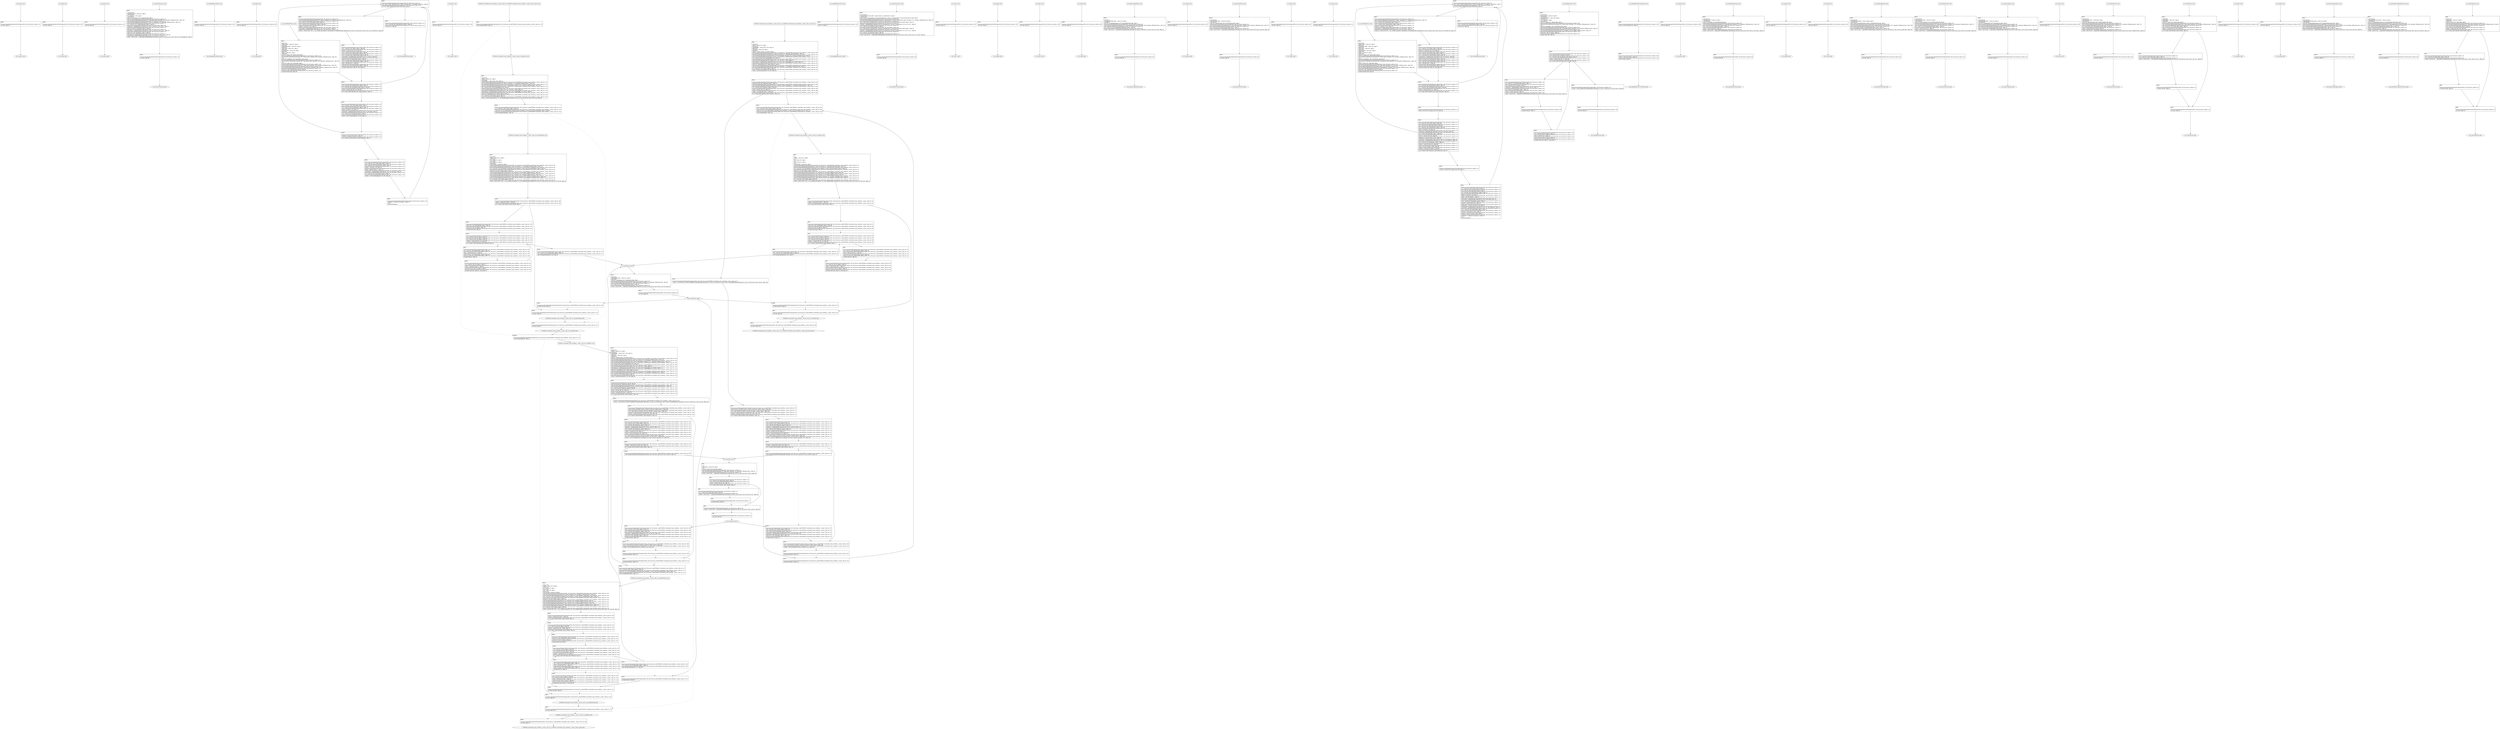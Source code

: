digraph "icfg graph" {
BBio_ll_good1_end [label="{io_ll_good1_end}"];
BBio_ll_bad6_end [label="{io_ll_bad6_end}"];
BBio_ll_good5_end [label="{io_ll_good5_end}"];
BBio_ll_printWcharLine_end [label="{io_ll_printWcharLine_end}"];
BBio_ll_globalReturnsFalse_end [label="{io_ll_globalReturnsFalse_end}"];
BBio_ll_bad8_end [label="{io_ll_bad8_end}"];
BBio_ll_decodeHexWChars_end [label="{io_ll_decodeHexWChars_end}"];
BBio_ll_good7_end [label="{io_ll_good7_end}"];
BBCWE606_Unchecked_Loop_Condition__wchar_t_file_45_ll_badSink_end [label="{CWE606_Unchecked_Loop_Condition__wchar_t_file_45_ll_badSink_end}"];
BBio_ll_globalReturnsTrue_end [label="{io_ll_globalReturnsTrue_end}"];
BBio_ll_printStructLine_end [label="{io_ll_printStructLine_end}"];
BBio_ll_bad7_end [label="{io_ll_bad7_end}"];
BBio_ll_good6_end [label="{io_ll_good6_end}"];
BBio_ll_bad2_end [label="{io_ll_bad2_end}"];
BBio_ll_bad9_end [label="{io_ll_bad9_end}"];
BBCWE606_Unchecked_Loop_Condition__wchar_t_file_45_ll_CWE606_Unchecked_Loop_Condition__wchar_t_file_45_good_end [label="{CWE606_Unchecked_Loop_Condition__wchar_t_file_45_ll_CWE606_Unchecked_Loop_Condition__wchar_t_file_45_good_end}"];
BBio_ll_printUnsignedLine_end [label="{io_ll_printUnsignedLine_end}"];
BBio_ll_good4_end [label="{io_ll_good4_end}"];
BBio_ll_printSizeTLine_end [label="{io_ll_printSizeTLine_end}"];
BBio_ll_bad5_end [label="{io_ll_bad5_end}"];
BBio_ll_printLine_end [label="{io_ll_printLine_end}"];
BBCWE606_Unchecked_Loop_Condition__wchar_t_file_45_ll_goodG2B_end [label="{CWE606_Unchecked_Loop_Condition__wchar_t_file_45_ll_goodG2B_end}"];
BBCWE606_Unchecked_Loop_Condition__wchar_t_file_45_ll_CWE606_Unchecked_Loop_Condition__wchar_t_file_45_bad_end [label="{CWE606_Unchecked_Loop_Condition__wchar_t_file_45_ll_CWE606_Unchecked_Loop_Condition__wchar_t_file_45_bad_end}"];
BBio_ll_bad4_end [label="{io_ll_bad4_end}"];
BBio_ll_decodeHexChars_end [label="{io_ll_decodeHexChars_end}"];
BBCWE606_Unchecked_Loop_Condition__wchar_t_file_45_ll_goodB2GSink_end [label="{CWE606_Unchecked_Loop_Condition__wchar_t_file_45_ll_goodB2GSink_end}"];
BBCWE606_Unchecked_Loop_Condition__wchar_t_file_45_ll_goodG2BSink_end [label="{CWE606_Unchecked_Loop_Condition__wchar_t_file_45_ll_goodG2BSink_end}"];
BBio_ll_printBytesLine_end [label="{io_ll_printBytesLine_end}"];
BBCWE606_Unchecked_Loop_Condition__wchar_t_file_45_ll_goodB2G_end [label="{CWE606_Unchecked_Loop_Condition__wchar_t_file_45_ll_goodB2G_end}"];
BBio_ll_globalReturnsTrueOrFalse_end [label="{io_ll_globalReturnsTrueOrFalse_end}"];
BBio_ll_good3_end [label="{io_ll_good3_end}"];
BBio_ll_printHexCharLine_end [label="{io_ll_printHexCharLine_end}"];
BBio_ll_good9_end [label="{io_ll_good9_end}"];
BBio_ll_bad3_end [label="{io_ll_bad3_end}"];
BBio_ll_printDoubleLine_end [label="{io_ll_printDoubleLine_end}"];
BBio_ll_printShortLine_end [label="{io_ll_printShortLine_end}"];
BBio_ll_printLongLine_end [label="{io_ll_printLongLine_end}"];
BBio_ll_bad1_end [label="{io_ll_bad1_end}"];
BBio_ll_printFloatLine_end [label="{io_ll_printFloatLine_end}"];
BBio_ll_printWLine_end [label="{io_ll_printWLine_end}"];
BBio_ll_good2_end [label="{io_ll_good2_end}"];
BBio_ll_printIntLine_end [label="{io_ll_printIntLine_end}"];
BBio_ll_good8_end [label="{io_ll_good8_end}"];
BBio_ll_printLongLongLine_end [label="{io_ll_printLongLongLine_end}"];
BBio_ll_printHexUnsignedCharLine_end [label="{io_ll_printHexUnsignedCharLine_end}"];
BBio_ll_printSinkLine_end [label="{io_ll_printSinkLine_end}"];
BBio_ll_good1_start [label="{io_ll_good1_start}", shape=record];
io_ll_good1BB69 [label="{BB69:\l\l/home/raoxue/Desktop/MemVerif/workspace/000_109_342/source_code/io.c:187\l
  ret void, !dbg !52\l
}", shape=record];
BBio_ll_bad6_start [label="{io_ll_bad6_start}", shape=record];
io_ll_bad6BB83 [label="{BB83:\l\l/home/raoxue/Desktop/MemVerif/workspace/000_109_342/source_code/io.c:203\l
  ret void, !dbg !52\l
}", shape=record];
BBio_ll_good5_start [label="{io_ll_good5_start}", shape=record];
io_ll_good5BB73 [label="{BB73:\l\l/home/raoxue/Desktop/MemVerif/workspace/000_109_342/source_code/io.c:191\l
  ret void, !dbg !52\l
}", shape=record];
BBio_ll_printWcharLine_start [label="{io_ll_printWcharLine_start}", shape=record];
io_ll_printWcharLineBB28 [label="{BB28:\l\l/:1987836160\l
  %wideChar.addr = alloca i32, align 4\l
/:1987836160\l
  %s = alloca [2 x i32], align 4\l
/:1987836160\l
  store i32 %wideChar, i32* %wideChar.addr, align 4\l
/home/raoxue/Desktop/MemVerif/workspace/000_109_342/source_code/io.c:70\l
  call void @llvm.dbg.declare(metadata i32* %wideChar.addr, metadata !162, metadata !DIExpression()), !dbg !163\l
/home/raoxue/Desktop/MemVerif/workspace/000_109_342/source_code/io.c:74\l
  call void @llvm.dbg.declare(metadata [2 x i32]* %s, metadata !164, metadata !DIExpression()), !dbg !168\l
/home/raoxue/Desktop/MemVerif/workspace/000_109_342/source_code/io.c:75\l
  %0 = load i32, i32* %wideChar.addr, align 4, !dbg !61\l
/home/raoxue/Desktop/MemVerif/workspace/000_109_342/source_code/io.c:75\l
  %arrayidx = getelementptr inbounds [2 x i32], [2 x i32]* %s, i64 0, i64 0, !dbg !62\l
/home/raoxue/Desktop/MemVerif/workspace/000_109_342/source_code/io.c:75\l
  store i32 %0, i32* %arrayidx, align 4, !dbg !63\l
/home/raoxue/Desktop/MemVerif/workspace/000_109_342/source_code/io.c:76\l
  %arrayidx1 = getelementptr inbounds [2 x i32], [2 x i32]* %s, i64 0, i64 1, !dbg !64\l
/home/raoxue/Desktop/MemVerif/workspace/000_109_342/source_code/io.c:76\l
  store i32 0, i32* %arrayidx1, align 4, !dbg !65\l
/home/raoxue/Desktop/MemVerif/workspace/000_109_342/source_code/io.c:77\l
  %arraydecay = getelementptr inbounds [2 x i32], [2 x i32]* %s, i64 0, i64 0, !dbg !66\l
/home/raoxue/Desktop/MemVerif/workspace/000_109_342/source_code/io.c:77\l
  %call = call i32 (i8*, ...) @printf(i8* getelementptr inbounds ([5 x i8], [5 x i8]* @.str.10, i64 0, i64 0), i32* %arraydecay), !dbg !67\l
}", shape=record];
io_ll_printWcharLineBB28 [label="{BB28:\l\l/:1987836160\l
  %wideChar.addr = alloca i32, align 4\l
/:1987836160\l
  %s = alloca [2 x i32], align 4\l
/:1987836160\l
  store i32 %wideChar, i32* %wideChar.addr, align 4\l
/home/raoxue/Desktop/MemVerif/workspace/000_109_342/source_code/io.c:70\l
  call void @llvm.dbg.declare(metadata i32* %wideChar.addr, metadata !162, metadata !DIExpression()), !dbg !163\l
/home/raoxue/Desktop/MemVerif/workspace/000_109_342/source_code/io.c:74\l
  call void @llvm.dbg.declare(metadata [2 x i32]* %s, metadata !164, metadata !DIExpression()), !dbg !168\l
/home/raoxue/Desktop/MemVerif/workspace/000_109_342/source_code/io.c:75\l
  %0 = load i32, i32* %wideChar.addr, align 4, !dbg !61\l
/home/raoxue/Desktop/MemVerif/workspace/000_109_342/source_code/io.c:75\l
  %arrayidx = getelementptr inbounds [2 x i32], [2 x i32]* %s, i64 0, i64 0, !dbg !62\l
/home/raoxue/Desktop/MemVerif/workspace/000_109_342/source_code/io.c:75\l
  store i32 %0, i32* %arrayidx, align 4, !dbg !63\l
/home/raoxue/Desktop/MemVerif/workspace/000_109_342/source_code/io.c:76\l
  %arrayidx1 = getelementptr inbounds [2 x i32], [2 x i32]* %s, i64 0, i64 1, !dbg !64\l
/home/raoxue/Desktop/MemVerif/workspace/000_109_342/source_code/io.c:76\l
  store i32 0, i32* %arrayidx1, align 4, !dbg !65\l
/home/raoxue/Desktop/MemVerif/workspace/000_109_342/source_code/io.c:77\l
  %arraydecay = getelementptr inbounds [2 x i32], [2 x i32]* %s, i64 0, i64 0, !dbg !66\l
/home/raoxue/Desktop/MemVerif/workspace/000_109_342/source_code/io.c:77\l
  %call = call i32 (i8*, ...) @printf(i8* getelementptr inbounds ([5 x i8], [5 x i8]* @.str.10, i64 0, i64 0), i32* %arraydecay), !dbg !67\l
}", shape=record];
io_ll_printWcharLineBB29 [label="{BB29:\l\l/home/raoxue/Desktop/MemVerif/workspace/000_109_342/source_code/io.c:78\l
  ret void, !dbg !68\l
}", shape=record];
BBio_ll_globalReturnsFalse_start [label="{io_ll_globalReturnsFalse_start}", shape=record];
io_ll_globalReturnsFalseBB66 [label="{BB66:\l\l/home/raoxue/Desktop/MemVerif/workspace/000_109_342/source_code/io.c:163\l
  ret i32 0, !dbg !52\l
}", shape=record];
BBio_ll_bad8_start [label="{io_ll_bad8_start}", shape=record];
io_ll_bad8BB85 [label="{BB85:\l\l/home/raoxue/Desktop/MemVerif/workspace/000_109_342/source_code/io.c:205\l
  ret void, !dbg !52\l
}", shape=record];
BBio_ll_decodeHexWChars_start [label="{io_ll_decodeHexWChars_start}", shape=record];
io_ll_decodeHexWCharsBB55 [label="{BB55:\l\l/:99637832\l
  %bytes.addr = alloca i8*, align 8\l
/:99637832\l
  %numBytes.addr = alloca i64, align 8\l
/:99637832\l
  %hex.addr = alloca i32*, align 8\l
/:99637832\l
  %numWritten = alloca i64, align 8\l
/:99637832\l
  %byte = alloca i32, align 4\l
/:99637832\l
  store i8* %bytes, i8** %bytes.addr, align 8\l
/home/raoxue/Desktop/MemVerif/workspace/000_109_342/source_code/io.c:135\l
  call void @llvm.dbg.declare(metadata i8** %bytes.addr, metadata !290, metadata !DIExpression()), !dbg !291\l
/:135\l
  store i64 %numBytes, i64* %numBytes.addr, align 8\l
/home/raoxue/Desktop/MemVerif/workspace/000_109_342/source_code/io.c:135\l
  call void @llvm.dbg.declare(metadata i64* %numBytes.addr, metadata !292, metadata !DIExpression()), !dbg !293\l
/:135\l
  store i32* %hex, i32** %hex.addr, align 8\l
/home/raoxue/Desktop/MemVerif/workspace/000_109_342/source_code/io.c:135\l
  call void @llvm.dbg.declare(metadata i32** %hex.addr, metadata !294, metadata !DIExpression()), !dbg !295\l
/home/raoxue/Desktop/MemVerif/workspace/000_109_342/source_code/io.c:137\l
  call void @llvm.dbg.declare(metadata i64* %numWritten, metadata !296, metadata !DIExpression()), !dbg !297\l
/home/raoxue/Desktop/MemVerif/workspace/000_109_342/source_code/io.c:137\l
  store i64 0, i64* %numWritten, align 8, !dbg !65\l
/home/raoxue/Desktop/MemVerif/workspace/000_109_342/source_code/io.c:143\l
  br label %while.cond, !dbg !66\l
}", shape=record];
io_ll_decodeHexWCharsBB56 [label="{BB56:\l\l/home/raoxue/Desktop/MemVerif/workspace/000_109_342/source_code/io.c:143\l
  %0 = load i64, i64* %numWritten, align 8, !dbg !67\l
/home/raoxue/Desktop/MemVerif/workspace/000_109_342/source_code/io.c:143\l
  %1 = load i64, i64* %numBytes.addr, align 8, !dbg !68\l
/home/raoxue/Desktop/MemVerif/workspace/000_109_342/source_code/io.c:143\l
  %cmp = icmp ult i64 %0, %1, !dbg !69\l
/home/raoxue/Desktop/MemVerif/workspace/000_109_342/source_code/io.c:143\l
  br i1 %cmp, label %land.lhs.true, label %land.end, !dbg !70\l
}", shape=record];
io_ll_decodeHexWCharsBB57 [label="{BB57:\l\l/home/raoxue/Desktop/MemVerif/workspace/000_109_342/source_code/io.c:143\l
  %2 = load i32*, i32** %hex.addr, align 8, !dbg !71\l
/home/raoxue/Desktop/MemVerif/workspace/000_109_342/source_code/io.c:143\l
  %3 = load i64, i64* %numWritten, align 8, !dbg !72\l
/home/raoxue/Desktop/MemVerif/workspace/000_109_342/source_code/io.c:143\l
  %mul = mul i64 2, %3, !dbg !73\l
/home/raoxue/Desktop/MemVerif/workspace/000_109_342/source_code/io.c:143\l
  %arrayidx = getelementptr inbounds i32, i32* %2, i64 %mul, !dbg !71\l
/home/raoxue/Desktop/MemVerif/workspace/000_109_342/source_code/io.c:143\l
  %4 = load i32, i32* %arrayidx, align 4, !dbg !71\l
/home/raoxue/Desktop/MemVerif/workspace/000_109_342/source_code/io.c:143\l
  %call = call i32 @iswxdigit(i32 %4) #5, !dbg !74\l
}", shape=record];
io_ll_decodeHexWCharsBB57 [label="{BB57:\l\l/home/raoxue/Desktop/MemVerif/workspace/000_109_342/source_code/io.c:143\l
  %2 = load i32*, i32** %hex.addr, align 8, !dbg !71\l
/home/raoxue/Desktop/MemVerif/workspace/000_109_342/source_code/io.c:143\l
  %3 = load i64, i64* %numWritten, align 8, !dbg !72\l
/home/raoxue/Desktop/MemVerif/workspace/000_109_342/source_code/io.c:143\l
  %mul = mul i64 2, %3, !dbg !73\l
/home/raoxue/Desktop/MemVerif/workspace/000_109_342/source_code/io.c:143\l
  %arrayidx = getelementptr inbounds i32, i32* %2, i64 %mul, !dbg !71\l
/home/raoxue/Desktop/MemVerif/workspace/000_109_342/source_code/io.c:143\l
  %4 = load i32, i32* %arrayidx, align 4, !dbg !71\l
/home/raoxue/Desktop/MemVerif/workspace/000_109_342/source_code/io.c:143\l
  %call = call i32 @iswxdigit(i32 %4) #5, !dbg !74\l
}", shape=record];
io_ll_decodeHexWCharsBB59 [label="{BB59:\l\l/home/raoxue/Desktop/MemVerif/workspace/000_109_342/source_code/io.c:143\l
  %tobool = icmp ne i32 %call, 0, !dbg !74\l
/home/raoxue/Desktop/MemVerif/workspace/000_109_342/source_code/io.c:143\l
  br i1 %tobool, label %land.rhs, label %land.end, !dbg !75\l
}", shape=record];
io_ll_decodeHexWCharsBB60 [label="{BB60:\l\l/home/raoxue/Desktop/MemVerif/workspace/000_109_342/source_code/io.c:143\l
  %5 = load i32*, i32** %hex.addr, align 8, !dbg !76\l
/home/raoxue/Desktop/MemVerif/workspace/000_109_342/source_code/io.c:143\l
  %6 = load i64, i64* %numWritten, align 8, !dbg !77\l
/home/raoxue/Desktop/MemVerif/workspace/000_109_342/source_code/io.c:143\l
  %mul1 = mul i64 2, %6, !dbg !78\l
/home/raoxue/Desktop/MemVerif/workspace/000_109_342/source_code/io.c:143\l
  %add = add i64 %mul1, 1, !dbg !79\l
/home/raoxue/Desktop/MemVerif/workspace/000_109_342/source_code/io.c:143\l
  %arrayidx2 = getelementptr inbounds i32, i32* %5, i64 %add, !dbg !76\l
/home/raoxue/Desktop/MemVerif/workspace/000_109_342/source_code/io.c:143\l
  %7 = load i32, i32* %arrayidx2, align 4, !dbg !76\l
/home/raoxue/Desktop/MemVerif/workspace/000_109_342/source_code/io.c:143\l
  %call3 = call i32 @iswxdigit(i32 %7) #5, !dbg !80\l
}", shape=record];
io_ll_decodeHexWCharsBB60 [label="{BB60:\l\l/home/raoxue/Desktop/MemVerif/workspace/000_109_342/source_code/io.c:143\l
  %5 = load i32*, i32** %hex.addr, align 8, !dbg !76\l
/home/raoxue/Desktop/MemVerif/workspace/000_109_342/source_code/io.c:143\l
  %6 = load i64, i64* %numWritten, align 8, !dbg !77\l
/home/raoxue/Desktop/MemVerif/workspace/000_109_342/source_code/io.c:143\l
  %mul1 = mul i64 2, %6, !dbg !78\l
/home/raoxue/Desktop/MemVerif/workspace/000_109_342/source_code/io.c:143\l
  %add = add i64 %mul1, 1, !dbg !79\l
/home/raoxue/Desktop/MemVerif/workspace/000_109_342/source_code/io.c:143\l
  %arrayidx2 = getelementptr inbounds i32, i32* %5, i64 %add, !dbg !76\l
/home/raoxue/Desktop/MemVerif/workspace/000_109_342/source_code/io.c:143\l
  %7 = load i32, i32* %arrayidx2, align 4, !dbg !76\l
/home/raoxue/Desktop/MemVerif/workspace/000_109_342/source_code/io.c:143\l
  %call3 = call i32 @iswxdigit(i32 %7) #5, !dbg !80\l
}", shape=record];
io_ll_decodeHexWCharsBB61 [label="{BB61:\l\l/home/raoxue/Desktop/MemVerif/workspace/000_109_342/source_code/io.c:143\l
  %tobool4 = icmp ne i32 %call3, 0, !dbg !75\l
/:143\l
  br label %land.end\l
}", shape=record];
io_ll_decodeHexWCharsBB58 [label="{BB58:\l\l/home/raoxue/Desktop/MemVerif/workspace/000_109_342/source_code/io.c:0\l
  %8 = phi i1 [ false, %land.lhs.true ], [ false, %while.cond ], [ %tobool4, %land.rhs ], !dbg !81\l
/home/raoxue/Desktop/MemVerif/workspace/000_109_342/source_code/io.c:143\l
  br i1 %8, label %while.body, label %while.end, !dbg !66\l
}", shape=record];
io_ll_decodeHexWCharsBB62 [label="{BB62:\l\l/home/raoxue/Desktop/MemVerif/workspace/000_109_342/source_code/io.c:145\l
  call void @llvm.dbg.declare(metadata i32* %byte, metadata !314, metadata !DIExpression()), !dbg !316\l
/home/raoxue/Desktop/MemVerif/workspace/000_109_342/source_code/io.c:146\l
  %9 = load i32*, i32** %hex.addr, align 8, !dbg !85\l
/home/raoxue/Desktop/MemVerif/workspace/000_109_342/source_code/io.c:146\l
  %10 = load i64, i64* %numWritten, align 8, !dbg !86\l
/home/raoxue/Desktop/MemVerif/workspace/000_109_342/source_code/io.c:146\l
  %mul5 = mul i64 2, %10, !dbg !87\l
/home/raoxue/Desktop/MemVerif/workspace/000_109_342/source_code/io.c:146\l
  %arrayidx6 = getelementptr inbounds i32, i32* %9, i64 %mul5, !dbg !85\l
/home/raoxue/Desktop/MemVerif/workspace/000_109_342/source_code/io.c:146\l
  %call7 = call i32 (i32*, i32*, ...) @__isoc99_swscanf(i32* %arrayidx6, i32* getelementptr inbounds ([5 x i32], [5 x i32]* @.str.16, i64 0, i64 0), i32* %byte) #5, !dbg !88\l
}", shape=record];
io_ll_decodeHexWCharsBB62 [label="{BB62:\l\l/home/raoxue/Desktop/MemVerif/workspace/000_109_342/source_code/io.c:145\l
  call void @llvm.dbg.declare(metadata i32* %byte, metadata !314, metadata !DIExpression()), !dbg !316\l
/home/raoxue/Desktop/MemVerif/workspace/000_109_342/source_code/io.c:146\l
  %9 = load i32*, i32** %hex.addr, align 8, !dbg !85\l
/home/raoxue/Desktop/MemVerif/workspace/000_109_342/source_code/io.c:146\l
  %10 = load i64, i64* %numWritten, align 8, !dbg !86\l
/home/raoxue/Desktop/MemVerif/workspace/000_109_342/source_code/io.c:146\l
  %mul5 = mul i64 2, %10, !dbg !87\l
/home/raoxue/Desktop/MemVerif/workspace/000_109_342/source_code/io.c:146\l
  %arrayidx6 = getelementptr inbounds i32, i32* %9, i64 %mul5, !dbg !85\l
/home/raoxue/Desktop/MemVerif/workspace/000_109_342/source_code/io.c:146\l
  %call7 = call i32 (i32*, i32*, ...) @__isoc99_swscanf(i32* %arrayidx6, i32* getelementptr inbounds ([5 x i32], [5 x i32]* @.str.16, i64 0, i64 0), i32* %byte) #5, !dbg !88\l
}", shape=record];
io_ll_decodeHexWCharsBB64 [label="{BB64:\l\l/home/raoxue/Desktop/MemVerif/workspace/000_109_342/source_code/io.c:147\l
  %11 = load i32, i32* %byte, align 4, !dbg !89\l
/home/raoxue/Desktop/MemVerif/workspace/000_109_342/source_code/io.c:147\l
  %conv = trunc i32 %11 to i8, !dbg !90\l
/home/raoxue/Desktop/MemVerif/workspace/000_109_342/source_code/io.c:147\l
  %12 = load i8*, i8** %bytes.addr, align 8, !dbg !91\l
/home/raoxue/Desktop/MemVerif/workspace/000_109_342/source_code/io.c:147\l
  %13 = load i64, i64* %numWritten, align 8, !dbg !92\l
/home/raoxue/Desktop/MemVerif/workspace/000_109_342/source_code/io.c:147\l
  %arrayidx8 = getelementptr inbounds i8, i8* %12, i64 %13, !dbg !91\l
/home/raoxue/Desktop/MemVerif/workspace/000_109_342/source_code/io.c:147\l
  store i8 %conv, i8* %arrayidx8, align 1, !dbg !93\l
/home/raoxue/Desktop/MemVerif/workspace/000_109_342/source_code/io.c:148\l
  %14 = load i64, i64* %numWritten, align 8, !dbg !94\l
/home/raoxue/Desktop/MemVerif/workspace/000_109_342/source_code/io.c:148\l
  %inc = add i64 %14, 1, !dbg !94\l
/home/raoxue/Desktop/MemVerif/workspace/000_109_342/source_code/io.c:148\l
  store i64 %inc, i64* %numWritten, align 8, !dbg !94\l
/home/raoxue/Desktop/MemVerif/workspace/000_109_342/source_code/io.c:143\l
  br label %while.cond, !dbg !66, !llvm.loop !95\l
}", shape=record];
io_ll_decodeHexWCharsBB63 [label="{BB63:\l\l/home/raoxue/Desktop/MemVerif/workspace/000_109_342/source_code/io.c:151\l
  %15 = load i64, i64* %numWritten, align 8, !dbg !98\l
/home/raoxue/Desktop/MemVerif/workspace/000_109_342/source_code/io.c:151\l
  ret i64 %15, !dbg !99\l
}", shape=record];
BBio_ll_good7_start [label="{io_ll_good7_start}", shape=record];
io_ll_good7BB75 [label="{BB75:\l\l/home/raoxue/Desktop/MemVerif/workspace/000_109_342/source_code/io.c:193\l
  ret void, !dbg !52\l
}", shape=record];
BBCWE606_Unchecked_Loop_Condition__wchar_t_file_45_ll_badSink_start [label="{CWE606_Unchecked_Loop_Condition__wchar_t_file_45_ll_badSink_start}", shape=record];
CWE606_Unchecked_Loop_Condition__wchar_t_file_45_ll_badSinkBB0 [label="{BB0:\l\l/:415\l
  %data = alloca i32*, align 8\l
/:415\l
  %i = alloca i32, align 4\l
/:415\l
  %n = alloca i32, align 4\l
/:415\l
  %intVariable = alloca i32, align 4\l
/home/raoxue/Desktop/MemVerif/workspace/000_109_342/source_code/CWE606_Unchecked_Loop_Condition__wchar_t_file_45.c:41\l
  call void @llvm.dbg.declare(metadata i32** %data, metadata !23, metadata !DIExpression()), !dbg !24\l
/home/raoxue/Desktop/MemVerif/workspace/000_109_342/source_code/CWE606_Unchecked_Loop_Condition__wchar_t_file_45.c:41\l
  %0 = load i32*, i32** @CWE606_Unchecked_Loop_Condition__wchar_t_file_45_badData, align 8, !dbg !25\l
/home/raoxue/Desktop/MemVerif/workspace/000_109_342/source_code/CWE606_Unchecked_Loop_Condition__wchar_t_file_45.c:41\l
  store i32* %0, i32** %data, align 8, !dbg !24\l
/home/raoxue/Desktop/MemVerif/workspace/000_109_342/source_code/CWE606_Unchecked_Loop_Condition__wchar_t_file_45.c:43\l
  call void @llvm.dbg.declare(metadata i32* %i, metadata !26, metadata !DIExpression()), !dbg !28\l
/home/raoxue/Desktop/MemVerif/workspace/000_109_342/source_code/CWE606_Unchecked_Loop_Condition__wchar_t_file_45.c:43\l
  call void @llvm.dbg.declare(metadata i32* %n, metadata !29, metadata !DIExpression()), !dbg !30\l
/home/raoxue/Desktop/MemVerif/workspace/000_109_342/source_code/CWE606_Unchecked_Loop_Condition__wchar_t_file_45.c:43\l
  call void @llvm.dbg.declare(metadata i32* %intVariable, metadata !31, metadata !DIExpression()), !dbg !32\l
/home/raoxue/Desktop/MemVerif/workspace/000_109_342/source_code/CWE606_Unchecked_Loop_Condition__wchar_t_file_45.c:44\l
  %1 = load i32*, i32** %data, align 8, !dbg !33\l
/home/raoxue/Desktop/MemVerif/workspace/000_109_342/source_code/CWE606_Unchecked_Loop_Condition__wchar_t_file_45.c:44\l
  %call = call i32 (i32*, i32*, ...) @__isoc99_swscanf(i32* %1, i32* getelementptr inbounds ([3 x i32], [3 x i32]* @.str, i64 0, i64 0), i32* %n) #6, !dbg !35\l
}", shape=record];
CWE606_Unchecked_Loop_Condition__wchar_t_file_45_ll_badSinkBB0 [label="{BB0:\l\l/:415\l
  %data = alloca i32*, align 8\l
/:415\l
  %i = alloca i32, align 4\l
/:415\l
  %n = alloca i32, align 4\l
/:415\l
  %intVariable = alloca i32, align 4\l
/home/raoxue/Desktop/MemVerif/workspace/000_109_342/source_code/CWE606_Unchecked_Loop_Condition__wchar_t_file_45.c:41\l
  call void @llvm.dbg.declare(metadata i32** %data, metadata !23, metadata !DIExpression()), !dbg !24\l
/home/raoxue/Desktop/MemVerif/workspace/000_109_342/source_code/CWE606_Unchecked_Loop_Condition__wchar_t_file_45.c:41\l
  %0 = load i32*, i32** @CWE606_Unchecked_Loop_Condition__wchar_t_file_45_badData, align 8, !dbg !25\l
/home/raoxue/Desktop/MemVerif/workspace/000_109_342/source_code/CWE606_Unchecked_Loop_Condition__wchar_t_file_45.c:41\l
  store i32* %0, i32** %data, align 8, !dbg !24\l
/home/raoxue/Desktop/MemVerif/workspace/000_109_342/source_code/CWE606_Unchecked_Loop_Condition__wchar_t_file_45.c:43\l
  call void @llvm.dbg.declare(metadata i32* %i, metadata !26, metadata !DIExpression()), !dbg !28\l
/home/raoxue/Desktop/MemVerif/workspace/000_109_342/source_code/CWE606_Unchecked_Loop_Condition__wchar_t_file_45.c:43\l
  call void @llvm.dbg.declare(metadata i32* %n, metadata !29, metadata !DIExpression()), !dbg !30\l
/home/raoxue/Desktop/MemVerif/workspace/000_109_342/source_code/CWE606_Unchecked_Loop_Condition__wchar_t_file_45.c:43\l
  call void @llvm.dbg.declare(metadata i32* %intVariable, metadata !31, metadata !DIExpression()), !dbg !32\l
/home/raoxue/Desktop/MemVerif/workspace/000_109_342/source_code/CWE606_Unchecked_Loop_Condition__wchar_t_file_45.c:44\l
  %1 = load i32*, i32** %data, align 8, !dbg !33\l
/home/raoxue/Desktop/MemVerif/workspace/000_109_342/source_code/CWE606_Unchecked_Loop_Condition__wchar_t_file_45.c:44\l
  %call = call i32 (i32*, i32*, ...) @__isoc99_swscanf(i32* %1, i32* getelementptr inbounds ([3 x i32], [3 x i32]* @.str, i64 0, i64 0), i32* %n) #6, !dbg !35\l
}", shape=record];
CWE606_Unchecked_Loop_Condition__wchar_t_file_45_ll_badSinkBB1 [label="{BB1:\l\l/home/raoxue/Desktop/MemVerif/workspace/000_109_342/source_code/CWE606_Unchecked_Loop_Condition__wchar_t_file_45.c:44\l
  %cmp = icmp eq i32 %call, 1, !dbg !36\l
/home/raoxue/Desktop/MemVerif/workspace/000_109_342/source_code/CWE606_Unchecked_Loop_Condition__wchar_t_file_45.c:44\l
  br i1 %cmp, label %if.then, label %if.end, !dbg !37\l
}", shape=record];
CWE606_Unchecked_Loop_Condition__wchar_t_file_45_ll_badSinkBB2 [label="{BB2:\l\l/home/raoxue/Desktop/MemVerif/workspace/000_109_342/source_code/CWE606_Unchecked_Loop_Condition__wchar_t_file_45.c:47\l
  store i32 0, i32* %intVariable, align 4, !dbg !38\l
/home/raoxue/Desktop/MemVerif/workspace/000_109_342/source_code/CWE606_Unchecked_Loop_Condition__wchar_t_file_45.c:48\l
  store i32 0, i32* %i, align 4, !dbg !40\l
/home/raoxue/Desktop/MemVerif/workspace/000_109_342/source_code/CWE606_Unchecked_Loop_Condition__wchar_t_file_45.c:48\l
  br label %for.cond, !dbg !42\l
}", shape=record];
CWE606_Unchecked_Loop_Condition__wchar_t_file_45_ll_badSinkBB4 [label="{BB4:\l\l/home/raoxue/Desktop/MemVerif/workspace/000_109_342/source_code/CWE606_Unchecked_Loop_Condition__wchar_t_file_45.c:48\l
  %2 = load i32, i32* %i, align 4, !dbg !43\l
/home/raoxue/Desktop/MemVerif/workspace/000_109_342/source_code/CWE606_Unchecked_Loop_Condition__wchar_t_file_45.c:48\l
  %3 = load i32, i32* %n, align 4, !dbg !45\l
/home/raoxue/Desktop/MemVerif/workspace/000_109_342/source_code/CWE606_Unchecked_Loop_Condition__wchar_t_file_45.c:48\l
  %cmp1 = icmp slt i32 %2, %3, !dbg !46\l
/home/raoxue/Desktop/MemVerif/workspace/000_109_342/source_code/CWE606_Unchecked_Loop_Condition__wchar_t_file_45.c:48\l
  br i1 %cmp1, label %for.body, label %for.end, !dbg !47\l
}", shape=record];
CWE606_Unchecked_Loop_Condition__wchar_t_file_45_ll_badSinkBB5 [label="{BB5:\l\l/home/raoxue/Desktop/MemVerif/workspace/000_109_342/source_code/CWE606_Unchecked_Loop_Condition__wchar_t_file_45.c:51\l
  %4 = load i32, i32* %intVariable, align 4, !dbg !48\l
/home/raoxue/Desktop/MemVerif/workspace/000_109_342/source_code/CWE606_Unchecked_Loop_Condition__wchar_t_file_45.c:51\l
  %inc = add nsw i32 %4, 1, !dbg !48\l
/home/raoxue/Desktop/MemVerif/workspace/000_109_342/source_code/CWE606_Unchecked_Loop_Condition__wchar_t_file_45.c:51\l
  store i32 %inc, i32* %intVariable, align 4, !dbg !48\l
/home/raoxue/Desktop/MemVerif/workspace/000_109_342/source_code/CWE606_Unchecked_Loop_Condition__wchar_t_file_45.c:52\l
  br label %for.inc, !dbg !50\l
}", shape=record];
CWE606_Unchecked_Loop_Condition__wchar_t_file_45_ll_badSinkBB7 [label="{BB7:\l\l/home/raoxue/Desktop/MemVerif/workspace/000_109_342/source_code/CWE606_Unchecked_Loop_Condition__wchar_t_file_45.c:48\l
  %5 = load i32, i32* %i, align 4, !dbg !51\l
/home/raoxue/Desktop/MemVerif/workspace/000_109_342/source_code/CWE606_Unchecked_Loop_Condition__wchar_t_file_45.c:48\l
  %inc2 = add nsw i32 %5, 1, !dbg !51\l
/home/raoxue/Desktop/MemVerif/workspace/000_109_342/source_code/CWE606_Unchecked_Loop_Condition__wchar_t_file_45.c:48\l
  store i32 %inc2, i32* %i, align 4, !dbg !51\l
/home/raoxue/Desktop/MemVerif/workspace/000_109_342/source_code/CWE606_Unchecked_Loop_Condition__wchar_t_file_45.c:48\l
  br label %for.cond, !dbg !52, !llvm.loop !53\l
}", shape=record];
CWE606_Unchecked_Loop_Condition__wchar_t_file_45_ll_badSinkBB6 [label="{BB6:\l\l/home/raoxue/Desktop/MemVerif/workspace/000_109_342/source_code/CWE606_Unchecked_Loop_Condition__wchar_t_file_45.c:53\l
  %6 = load i32, i32* %intVariable, align 4, !dbg !56\l
/home/raoxue/Desktop/MemVerif/workspace/000_109_342/source_code/CWE606_Unchecked_Loop_Condition__wchar_t_file_45.c:53\l
  call void @printIntLine(i32 %6), !dbg !57\l
}", shape=record];
CWE606_Unchecked_Loop_Condition__wchar_t_file_45_ll_badSinkBB6 [label="{BB6:\l\l/home/raoxue/Desktop/MemVerif/workspace/000_109_342/source_code/CWE606_Unchecked_Loop_Condition__wchar_t_file_45.c:53\l
  %6 = load i32, i32* %intVariable, align 4, !dbg !56\l
/home/raoxue/Desktop/MemVerif/workspace/000_109_342/source_code/CWE606_Unchecked_Loop_Condition__wchar_t_file_45.c:53\l
  call void @printIntLine(i32 %6), !dbg !57\l
}", shape=record];
CWE606_Unchecked_Loop_Condition__wchar_t_file_45_ll_badSinkBB8 [label="{BB8:\l\l/home/raoxue/Desktop/MemVerif/workspace/000_109_342/source_code/CWE606_Unchecked_Loop_Condition__wchar_t_file_45.c:54\l
  br label %if.end, !dbg !58\l
}", shape=record];
CWE606_Unchecked_Loop_Condition__wchar_t_file_45_ll_badSinkBB3 [label="{BB3:\l\l/home/raoxue/Desktop/MemVerif/workspace/000_109_342/source_code/CWE606_Unchecked_Loop_Condition__wchar_t_file_45.c:56\l
  ret void, !dbg !59\l
}", shape=record];
BBio_ll_globalReturnsTrue_start [label="{io_ll_globalReturnsTrue_start}", shape=record];
io_ll_globalReturnsTrueBB65 [label="{BB65:\l\l/home/raoxue/Desktop/MemVerif/workspace/000_109_342/source_code/io.c:158\l
  ret i32 1, !dbg !52\l
}", shape=record];
BBio_ll_printStructLine_start [label="{io_ll_printStructLine_start}", shape=record];
io_ll_printStructLineBB36 [label="{BB36:\l\l/:1987836160\l
  %structTwoIntsStruct.addr = alloca %struct._twoIntsStruct*, align 8\l
/:1987836160\l
  store %struct._twoIntsStruct* %structTwoIntsStruct, %struct._twoIntsStruct** %structTwoIntsStruct.addr, align 8\l
/home/raoxue/Desktop/MemVerif/workspace/000_109_342/source_code/io.c:95\l
  call void @llvm.dbg.declare(metadata %struct._twoIntsStruct** %structTwoIntsStruct.addr, metadata !212, metadata !DIExpression()), !dbg !213\l
/home/raoxue/Desktop/MemVerif/workspace/000_109_342/source_code/io.c:97\l
  %0 = load %struct._twoIntsStruct*, %struct._twoIntsStruct** %structTwoIntsStruct.addr, align 8, !dbg !61\l
/home/raoxue/Desktop/MemVerif/workspace/000_109_342/source_code/io.c:97\l
  %intOne = getelementptr inbounds %struct._twoIntsStruct, %struct._twoIntsStruct* %0, i32 0, i32 0, !dbg !62\l
/home/raoxue/Desktop/MemVerif/workspace/000_109_342/source_code/io.c:97\l
  %1 = load i32, i32* %intOne, align 4, !dbg !62\l
/home/raoxue/Desktop/MemVerif/workspace/000_109_342/source_code/io.c:97\l
  %2 = load %struct._twoIntsStruct*, %struct._twoIntsStruct** %structTwoIntsStruct.addr, align 8, !dbg !63\l
/home/raoxue/Desktop/MemVerif/workspace/000_109_342/source_code/io.c:97\l
  %intTwo = getelementptr inbounds %struct._twoIntsStruct, %struct._twoIntsStruct* %2, i32 0, i32 1, !dbg !64\l
/home/raoxue/Desktop/MemVerif/workspace/000_109_342/source_code/io.c:97\l
  %3 = load i32, i32* %intTwo, align 4, !dbg !64\l
/home/raoxue/Desktop/MemVerif/workspace/000_109_342/source_code/io.c:97\l
  %call = call i32 (i8*, ...) @printf(i8* getelementptr inbounds ([10 x i8], [10 x i8]* @.str.13, i64 0, i64 0), i32 %1, i32 %3), !dbg !65\l
}", shape=record];
io_ll_printStructLineBB36 [label="{BB36:\l\l/:1987836160\l
  %structTwoIntsStruct.addr = alloca %struct._twoIntsStruct*, align 8\l
/:1987836160\l
  store %struct._twoIntsStruct* %structTwoIntsStruct, %struct._twoIntsStruct** %structTwoIntsStruct.addr, align 8\l
/home/raoxue/Desktop/MemVerif/workspace/000_109_342/source_code/io.c:95\l
  call void @llvm.dbg.declare(metadata %struct._twoIntsStruct** %structTwoIntsStruct.addr, metadata !212, metadata !DIExpression()), !dbg !213\l
/home/raoxue/Desktop/MemVerif/workspace/000_109_342/source_code/io.c:97\l
  %0 = load %struct._twoIntsStruct*, %struct._twoIntsStruct** %structTwoIntsStruct.addr, align 8, !dbg !61\l
/home/raoxue/Desktop/MemVerif/workspace/000_109_342/source_code/io.c:97\l
  %intOne = getelementptr inbounds %struct._twoIntsStruct, %struct._twoIntsStruct* %0, i32 0, i32 0, !dbg !62\l
/home/raoxue/Desktop/MemVerif/workspace/000_109_342/source_code/io.c:97\l
  %1 = load i32, i32* %intOne, align 4, !dbg !62\l
/home/raoxue/Desktop/MemVerif/workspace/000_109_342/source_code/io.c:97\l
  %2 = load %struct._twoIntsStruct*, %struct._twoIntsStruct** %structTwoIntsStruct.addr, align 8, !dbg !63\l
/home/raoxue/Desktop/MemVerif/workspace/000_109_342/source_code/io.c:97\l
  %intTwo = getelementptr inbounds %struct._twoIntsStruct, %struct._twoIntsStruct* %2, i32 0, i32 1, !dbg !64\l
/home/raoxue/Desktop/MemVerif/workspace/000_109_342/source_code/io.c:97\l
  %3 = load i32, i32* %intTwo, align 4, !dbg !64\l
/home/raoxue/Desktop/MemVerif/workspace/000_109_342/source_code/io.c:97\l
  %call = call i32 (i8*, ...) @printf(i8* getelementptr inbounds ([10 x i8], [10 x i8]* @.str.13, i64 0, i64 0), i32 %1, i32 %3), !dbg !65\l
}", shape=record];
io_ll_printStructLineBB37 [label="{BB37:\l\l/home/raoxue/Desktop/MemVerif/workspace/000_109_342/source_code/io.c:98\l
  ret void, !dbg !66\l
}", shape=record];
BBio_ll_bad7_start [label="{io_ll_bad7_start}", shape=record];
io_ll_bad7BB84 [label="{BB84:\l\l/home/raoxue/Desktop/MemVerif/workspace/000_109_342/source_code/io.c:204\l
  ret void, !dbg !52\l
}", shape=record];
BBio_ll_good6_start [label="{io_ll_good6_start}", shape=record];
io_ll_good6BB74 [label="{BB74:\l\l/home/raoxue/Desktop/MemVerif/workspace/000_109_342/source_code/io.c:192\l
  ret void, !dbg !52\l
}", shape=record];
BBio_ll_bad2_start [label="{io_ll_bad2_start}", shape=record];
io_ll_bad2BB79 [label="{BB79:\l\l/home/raoxue/Desktop/MemVerif/workspace/000_109_342/source_code/io.c:199\l
  ret void, !dbg !52\l
}", shape=record];
BBio_ll_bad9_start [label="{io_ll_bad9_start}", shape=record];
io_ll_bad9BB86 [label="{BB86:\l\l/home/raoxue/Desktop/MemVerif/workspace/000_109_342/source_code/io.c:206\l
  ret void, !dbg !52\l
}", shape=record];
BBCWE606_Unchecked_Loop_Condition__wchar_t_file_45_ll_CWE606_Unchecked_Loop_Condition__wchar_t_file_45_good_start [label="{CWE606_Unchecked_Loop_Condition__wchar_t_file_45_ll_CWE606_Unchecked_Loop_Condition__wchar_t_file_45_good_start}", shape=record];
CWE606_Unchecked_Loop_Condition__wchar_t_file_45_ll_CWE606_Unchecked_Loop_Condition__wchar_t_file_45_goodBB58 [label="{BB58:\l\l/home/raoxue/Desktop/MemVerif/workspace/000_109_342/source_code/CWE606_Unchecked_Loop_Condition__wchar_t_file_45.c:178\l
  call void @goodG2B(), !dbg !23\l
}", shape=record];
CWE606_Unchecked_Loop_Condition__wchar_t_file_45_ll_CWE606_Unchecked_Loop_Condition__wchar_t_file_45_goodBB58 [label="{BB58:\l\l/home/raoxue/Desktop/MemVerif/workspace/000_109_342/source_code/CWE606_Unchecked_Loop_Condition__wchar_t_file_45.c:178\l
  call void @goodG2B(), !dbg !23\l
}", shape=record];
CWE606_Unchecked_Loop_Condition__wchar_t_file_45_ll_CWE606_Unchecked_Loop_Condition__wchar_t_file_45_goodBB59 [label="{BB59:\l\l/home/raoxue/Desktop/MemVerif/workspace/000_109_342/source_code/CWE606_Unchecked_Loop_Condition__wchar_t_file_45.c:179\l
  call void @goodB2G(), !dbg !24\l
}", shape=record];
CWE606_Unchecked_Loop_Condition__wchar_t_file_45_ll_CWE606_Unchecked_Loop_Condition__wchar_t_file_45_goodBB59 [label="{BB59:\l\l/home/raoxue/Desktop/MemVerif/workspace/000_109_342/source_code/CWE606_Unchecked_Loop_Condition__wchar_t_file_45.c:179\l
  call void @goodB2G(), !dbg !24\l
}", shape=record];
CWE606_Unchecked_Loop_Condition__wchar_t_file_45_ll_CWE606_Unchecked_Loop_Condition__wchar_t_file_45_goodBB60 [label="{BB60:\l\l/home/raoxue/Desktop/MemVerif/workspace/000_109_342/source_code/CWE606_Unchecked_Loop_Condition__wchar_t_file_45.c:180\l
  ret void, !dbg !25\l
}", shape=record];
BBio_ll_printUnsignedLine_start [label="{io_ll_printUnsignedLine_start}", shape=record];
io_ll_printUnsignedLineBB30 [label="{BB30:\l\l/:99798872\l
  %unsignedNumber.addr = alloca i32, align 4\l
/:99798872\l
  store i32 %unsignedNumber, i32* %unsignedNumber.addr, align 4\l
/home/raoxue/Desktop/MemVerif/workspace/000_109_342/source_code/io.c:80\l
  call void @llvm.dbg.declare(metadata i32* %unsignedNumber.addr, metadata !180, metadata !DIExpression()), !dbg !181\l
/home/raoxue/Desktop/MemVerif/workspace/000_109_342/source_code/io.c:82\l
  %0 = load i32, i32* %unsignedNumber.addr, align 4, !dbg !54\l
/home/raoxue/Desktop/MemVerif/workspace/000_109_342/source_code/io.c:82\l
  %call = call i32 (i8*, ...) @printf(i8* getelementptr inbounds ([4 x i8], [4 x i8]* @.str.11, i64 0, i64 0), i32 %0), !dbg !55\l
}", shape=record];
io_ll_printUnsignedLineBB30 [label="{BB30:\l\l/:99798872\l
  %unsignedNumber.addr = alloca i32, align 4\l
/:99798872\l
  store i32 %unsignedNumber, i32* %unsignedNumber.addr, align 4\l
/home/raoxue/Desktop/MemVerif/workspace/000_109_342/source_code/io.c:80\l
  call void @llvm.dbg.declare(metadata i32* %unsignedNumber.addr, metadata !180, metadata !DIExpression()), !dbg !181\l
/home/raoxue/Desktop/MemVerif/workspace/000_109_342/source_code/io.c:82\l
  %0 = load i32, i32* %unsignedNumber.addr, align 4, !dbg !54\l
/home/raoxue/Desktop/MemVerif/workspace/000_109_342/source_code/io.c:82\l
  %call = call i32 (i8*, ...) @printf(i8* getelementptr inbounds ([4 x i8], [4 x i8]* @.str.11, i64 0, i64 0), i32 %0), !dbg !55\l
}", shape=record];
io_ll_printUnsignedLineBB31 [label="{BB31:\l\l/home/raoxue/Desktop/MemVerif/workspace/000_109_342/source_code/io.c:83\l
  ret void, !dbg !56\l
}", shape=record];
BBio_ll_good4_start [label="{io_ll_good4_start}", shape=record];
io_ll_good4BB72 [label="{BB72:\l\l/home/raoxue/Desktop/MemVerif/workspace/000_109_342/source_code/io.c:190\l
  ret void, !dbg !52\l
}", shape=record];
BBio_ll_printSizeTLine_start [label="{io_ll_printSizeTLine_start}", shape=record];
io_ll_printSizeTLineBB24 [label="{BB24:\l\l/:1987836160\l
  %sizeTNumber.addr = alloca i64, align 8\l
/:1987836160\l
  store i64 %sizeTNumber, i64* %sizeTNumber.addr, align 8\l
/home/raoxue/Desktop/MemVerif/workspace/000_109_342/source_code/io.c:60\l
  call void @llvm.dbg.declare(metadata i64* %sizeTNumber.addr, metadata !146, metadata !DIExpression()), !dbg !147\l
/home/raoxue/Desktop/MemVerif/workspace/000_109_342/source_code/io.c:62\l
  %0 = load i64, i64* %sizeTNumber.addr, align 8, !dbg !57\l
/home/raoxue/Desktop/MemVerif/workspace/000_109_342/source_code/io.c:62\l
  %call = call i32 (i8*, ...) @printf(i8* getelementptr inbounds ([5 x i8], [5 x i8]* @.str.8, i64 0, i64 0), i64 %0), !dbg !58\l
}", shape=record];
io_ll_printSizeTLineBB24 [label="{BB24:\l\l/:1987836160\l
  %sizeTNumber.addr = alloca i64, align 8\l
/:1987836160\l
  store i64 %sizeTNumber, i64* %sizeTNumber.addr, align 8\l
/home/raoxue/Desktop/MemVerif/workspace/000_109_342/source_code/io.c:60\l
  call void @llvm.dbg.declare(metadata i64* %sizeTNumber.addr, metadata !146, metadata !DIExpression()), !dbg !147\l
/home/raoxue/Desktop/MemVerif/workspace/000_109_342/source_code/io.c:62\l
  %0 = load i64, i64* %sizeTNumber.addr, align 8, !dbg !57\l
/home/raoxue/Desktop/MemVerif/workspace/000_109_342/source_code/io.c:62\l
  %call = call i32 (i8*, ...) @printf(i8* getelementptr inbounds ([5 x i8], [5 x i8]* @.str.8, i64 0, i64 0), i64 %0), !dbg !58\l
}", shape=record];
io_ll_printSizeTLineBB25 [label="{BB25:\l\l/home/raoxue/Desktop/MemVerif/workspace/000_109_342/source_code/io.c:63\l
  ret void, !dbg !59\l
}", shape=record];
BBio_ll_bad5_start [label="{io_ll_bad5_start}", shape=record];
io_ll_bad5BB82 [label="{BB82:\l\l/home/raoxue/Desktop/MemVerif/workspace/000_109_342/source_code/io.c:202\l
  ret void, !dbg !52\l
}", shape=record];
BBio_ll_printLine_start [label="{io_ll_printLine_start}", shape=record];
io_ll_printLineBB0 [label="{BB0:\l\l/:415\l
  %line.addr = alloca i8*, align 8\l
/:415\l
  store i8* %line, i8** %line.addr, align 8\l
/home/raoxue/Desktop/MemVerif/workspace/000_109_342/source_code/io.c:11\l
  call void @llvm.dbg.declare(metadata i8** %line.addr, metadata !52, metadata !DIExpression()), !dbg !53\l
/home/raoxue/Desktop/MemVerif/workspace/000_109_342/source_code/io.c:13\l
  %call = call i32 (i8*, ...) @printf(i8* getelementptr inbounds ([9 x i8], [9 x i8]* @.str, i64 0, i64 0)), !dbg !54\l
}", shape=record];
io_ll_printLineBB0 [label="{BB0:\l\l/:415\l
  %line.addr = alloca i8*, align 8\l
/:415\l
  store i8* %line, i8** %line.addr, align 8\l
/home/raoxue/Desktop/MemVerif/workspace/000_109_342/source_code/io.c:11\l
  call void @llvm.dbg.declare(metadata i8** %line.addr, metadata !52, metadata !DIExpression()), !dbg !53\l
/home/raoxue/Desktop/MemVerif/workspace/000_109_342/source_code/io.c:13\l
  %call = call i32 (i8*, ...) @printf(i8* getelementptr inbounds ([9 x i8], [9 x i8]* @.str, i64 0, i64 0)), !dbg !54\l
}", shape=record];
io_ll_printLineBB1 [label="{BB1:\l\l/home/raoxue/Desktop/MemVerif/workspace/000_109_342/source_code/io.c:14\l
  %0 = load i8*, i8** %line.addr, align 8, !dbg !55\l
/home/raoxue/Desktop/MemVerif/workspace/000_109_342/source_code/io.c:14\l
  %cmp = icmp ne i8* %0, null, !dbg !57\l
/home/raoxue/Desktop/MemVerif/workspace/000_109_342/source_code/io.c:14\l
  br i1 %cmp, label %if.then, label %if.end, !dbg !58\l
}", shape=record];
io_ll_printLineBB2 [label="{BB2:\l\l/home/raoxue/Desktop/MemVerif/workspace/000_109_342/source_code/io.c:16\l
  %1 = load i8*, i8** %line.addr, align 8, !dbg !59\l
/home/raoxue/Desktop/MemVerif/workspace/000_109_342/source_code/io.c:16\l
  %call1 = call i32 (i8*, ...) @printf(i8* getelementptr inbounds ([4 x i8], [4 x i8]* @.str.1, i64 0, i64 0), i8* %1), !dbg !61\l
}", shape=record];
io_ll_printLineBB2 [label="{BB2:\l\l/home/raoxue/Desktop/MemVerif/workspace/000_109_342/source_code/io.c:16\l
  %1 = load i8*, i8** %line.addr, align 8, !dbg !59\l
/home/raoxue/Desktop/MemVerif/workspace/000_109_342/source_code/io.c:16\l
  %call1 = call i32 (i8*, ...) @printf(i8* getelementptr inbounds ([4 x i8], [4 x i8]* @.str.1, i64 0, i64 0), i8* %1), !dbg !61\l
}", shape=record];
io_ll_printLineBB4 [label="{BB4:\l\l/home/raoxue/Desktop/MemVerif/workspace/000_109_342/source_code/io.c:17\l
  br label %if.end, !dbg !62\l
}", shape=record];
io_ll_printLineBB3 [label="{BB3:\l\l/home/raoxue/Desktop/MemVerif/workspace/000_109_342/source_code/io.c:18\l
  %call2 = call i32 (i8*, ...) @printf(i8* getelementptr inbounds ([9 x i8], [9 x i8]* @.str.2, i64 0, i64 0)), !dbg !63\l
}", shape=record];
io_ll_printLineBB3 [label="{BB3:\l\l/home/raoxue/Desktop/MemVerif/workspace/000_109_342/source_code/io.c:18\l
  %call2 = call i32 (i8*, ...) @printf(i8* getelementptr inbounds ([9 x i8], [9 x i8]* @.str.2, i64 0, i64 0)), !dbg !63\l
}", shape=record];
io_ll_printLineBB5 [label="{BB5:\l\l/home/raoxue/Desktop/MemVerif/workspace/000_109_342/source_code/io.c:19\l
  ret void, !dbg !64\l
}", shape=record];
BBCWE606_Unchecked_Loop_Condition__wchar_t_file_45_ll_goodG2B_start [label="{CWE606_Unchecked_Loop_Condition__wchar_t_file_45_ll_goodG2B_start}", shape=record];
CWE606_Unchecked_Loop_Condition__wchar_t_file_45_ll_goodG2BBB31 [label="{BB31:\l\l/:86162464\l
  %data = alloca i32*, align 8\l
/:86162464\l
  %dataBuffer = alloca [100 x i32], align 16\l
/home/raoxue/Desktop/MemVerif/workspace/000_109_342/source_code/CWE606_Unchecked_Loop_Condition__wchar_t_file_45.c:114\l
  call void @llvm.dbg.declare(metadata i32** %data, metadata !213, metadata !DIExpression()), !dbg !214\l
/home/raoxue/Desktop/MemVerif/workspace/000_109_342/source_code/CWE606_Unchecked_Loop_Condition__wchar_t_file_45.c:115\l
  call void @llvm.dbg.declare(metadata [100 x i32]* %dataBuffer, metadata !215, metadata !DIExpression()), !dbg !216\l
/home/raoxue/Desktop/MemVerif/workspace/000_109_342/source_code/CWE606_Unchecked_Loop_Condition__wchar_t_file_45.c:115\l
  %0 = bitcast [100 x i32]* %dataBuffer to i8*, !dbg !29\l
/home/raoxue/Desktop/MemVerif/workspace/000_109_342/source_code/CWE606_Unchecked_Loop_Condition__wchar_t_file_45.c:115\l
  call void @llvm.memset.p0i8.i64(i8* align 16 %0, i8 0, i64 400, i1 false), !dbg !29\l
/home/raoxue/Desktop/MemVerif/workspace/000_109_342/source_code/CWE606_Unchecked_Loop_Condition__wchar_t_file_45.c:116\l
  %arraydecay = getelementptr inbounds [100 x i32], [100 x i32]* %dataBuffer, i64 0, i64 0, !dbg !30\l
/home/raoxue/Desktop/MemVerif/workspace/000_109_342/source_code/CWE606_Unchecked_Loop_Condition__wchar_t_file_45.c:116\l
  store i32* %arraydecay, i32** %data, align 8, !dbg !31\l
/home/raoxue/Desktop/MemVerif/workspace/000_109_342/source_code/CWE606_Unchecked_Loop_Condition__wchar_t_file_45.c:118\l
  %1 = load i32*, i32** %data, align 8, !dbg !32\l
/home/raoxue/Desktop/MemVerif/workspace/000_109_342/source_code/CWE606_Unchecked_Loop_Condition__wchar_t_file_45.c:118\l
  %call = call i32* @wcscpy(i32* %1, i32* getelementptr inbounds ([3 x i32], [3 x i32]* @.str.4, i64 0, i64 0)) #6, !dbg !33\l
}", shape=record];
CWE606_Unchecked_Loop_Condition__wchar_t_file_45_ll_goodG2BBB31 [label="{BB31:\l\l/:86162464\l
  %data = alloca i32*, align 8\l
/:86162464\l
  %dataBuffer = alloca [100 x i32], align 16\l
/home/raoxue/Desktop/MemVerif/workspace/000_109_342/source_code/CWE606_Unchecked_Loop_Condition__wchar_t_file_45.c:114\l
  call void @llvm.dbg.declare(metadata i32** %data, metadata !213, metadata !DIExpression()), !dbg !214\l
/home/raoxue/Desktop/MemVerif/workspace/000_109_342/source_code/CWE606_Unchecked_Loop_Condition__wchar_t_file_45.c:115\l
  call void @llvm.dbg.declare(metadata [100 x i32]* %dataBuffer, metadata !215, metadata !DIExpression()), !dbg !216\l
/home/raoxue/Desktop/MemVerif/workspace/000_109_342/source_code/CWE606_Unchecked_Loop_Condition__wchar_t_file_45.c:115\l
  %0 = bitcast [100 x i32]* %dataBuffer to i8*, !dbg !29\l
/home/raoxue/Desktop/MemVerif/workspace/000_109_342/source_code/CWE606_Unchecked_Loop_Condition__wchar_t_file_45.c:115\l
  call void @llvm.memset.p0i8.i64(i8* align 16 %0, i8 0, i64 400, i1 false), !dbg !29\l
/home/raoxue/Desktop/MemVerif/workspace/000_109_342/source_code/CWE606_Unchecked_Loop_Condition__wchar_t_file_45.c:116\l
  %arraydecay = getelementptr inbounds [100 x i32], [100 x i32]* %dataBuffer, i64 0, i64 0, !dbg !30\l
/home/raoxue/Desktop/MemVerif/workspace/000_109_342/source_code/CWE606_Unchecked_Loop_Condition__wchar_t_file_45.c:116\l
  store i32* %arraydecay, i32** %data, align 8, !dbg !31\l
/home/raoxue/Desktop/MemVerif/workspace/000_109_342/source_code/CWE606_Unchecked_Loop_Condition__wchar_t_file_45.c:118\l
  %1 = load i32*, i32** %data, align 8, !dbg !32\l
/home/raoxue/Desktop/MemVerif/workspace/000_109_342/source_code/CWE606_Unchecked_Loop_Condition__wchar_t_file_45.c:118\l
  %call = call i32* @wcscpy(i32* %1, i32* getelementptr inbounds ([3 x i32], [3 x i32]* @.str.4, i64 0, i64 0)) #6, !dbg !33\l
}", shape=record];
CWE606_Unchecked_Loop_Condition__wchar_t_file_45_ll_goodG2BBB32 [label="{BB32:\l\l/home/raoxue/Desktop/MemVerif/workspace/000_109_342/source_code/CWE606_Unchecked_Loop_Condition__wchar_t_file_45.c:119\l
  %2 = load i32*, i32** %data, align 8, !dbg !34\l
/home/raoxue/Desktop/MemVerif/workspace/000_109_342/source_code/CWE606_Unchecked_Loop_Condition__wchar_t_file_45.c:119\l
  store i32* %2, i32** @CWE606_Unchecked_Loop_Condition__wchar_t_file_45_goodG2BData, align 8, !dbg !35\l
/home/raoxue/Desktop/MemVerif/workspace/000_109_342/source_code/CWE606_Unchecked_Loop_Condition__wchar_t_file_45.c:120\l
  call void @goodG2BSink(), !dbg !36\l
}", shape=record];
CWE606_Unchecked_Loop_Condition__wchar_t_file_45_ll_goodG2BBB32 [label="{BB32:\l\l/home/raoxue/Desktop/MemVerif/workspace/000_109_342/source_code/CWE606_Unchecked_Loop_Condition__wchar_t_file_45.c:119\l
  %2 = load i32*, i32** %data, align 8, !dbg !34\l
/home/raoxue/Desktop/MemVerif/workspace/000_109_342/source_code/CWE606_Unchecked_Loop_Condition__wchar_t_file_45.c:119\l
  store i32* %2, i32** @CWE606_Unchecked_Loop_Condition__wchar_t_file_45_goodG2BData, align 8, !dbg !35\l
/home/raoxue/Desktop/MemVerif/workspace/000_109_342/source_code/CWE606_Unchecked_Loop_Condition__wchar_t_file_45.c:120\l
  call void @goodG2BSink(), !dbg !36\l
}", shape=record];
CWE606_Unchecked_Loop_Condition__wchar_t_file_45_ll_goodG2BBB33 [label="{BB33:\l\l/home/raoxue/Desktop/MemVerif/workspace/000_109_342/source_code/CWE606_Unchecked_Loop_Condition__wchar_t_file_45.c:121\l
  ret void, !dbg !37\l
}", shape=record];
BBCWE606_Unchecked_Loop_Condition__wchar_t_file_45_ll_CWE606_Unchecked_Loop_Condition__wchar_t_file_45_bad_start [label="{CWE606_Unchecked_Loop_Condition__wchar_t_file_45_ll_CWE606_Unchecked_Loop_Condition__wchar_t_file_45_bad_start}", shape=record];
CWE606_Unchecked_Loop_Condition__wchar_t_file_45_ll_CWE606_Unchecked_Loop_Condition__wchar_t_file_45_badBB9 [label="{BB9:\l\l/:86104192\l
  %data = alloca i32*, align 8\l
/:86104192\l
  %dataBuffer = alloca [100 x i32], align 16\l
/:86104192\l
  %dataLen = alloca i64, align 8\l
/:86104192\l
  %pFile = alloca %struct._IO_FILE*, align 8\l
/home/raoxue/Desktop/MemVerif/workspace/000_109_342/source_code/CWE606_Unchecked_Loop_Condition__wchar_t_file_45.c:60\l
  call void @llvm.dbg.declare(metadata i32** %data, metadata !61, metadata !DIExpression()), !dbg !62\l
/home/raoxue/Desktop/MemVerif/workspace/000_109_342/source_code/CWE606_Unchecked_Loop_Condition__wchar_t_file_45.c:61\l
  call void @llvm.dbg.declare(metadata [100 x i32]* %dataBuffer, metadata !63, metadata !DIExpression()), !dbg !67\l
/home/raoxue/Desktop/MemVerif/workspace/000_109_342/source_code/CWE606_Unchecked_Loop_Condition__wchar_t_file_45.c:61\l
  %0 = bitcast [100 x i32]* %dataBuffer to i8*, !dbg !29\l
/home/raoxue/Desktop/MemVerif/workspace/000_109_342/source_code/CWE606_Unchecked_Loop_Condition__wchar_t_file_45.c:61\l
  call void @llvm.memset.p0i8.i64(i8* align 16 %0, i8 0, i64 400, i1 false), !dbg !29\l
/home/raoxue/Desktop/MemVerif/workspace/000_109_342/source_code/CWE606_Unchecked_Loop_Condition__wchar_t_file_45.c:62\l
  %arraydecay = getelementptr inbounds [100 x i32], [100 x i32]* %dataBuffer, i64 0, i64 0, !dbg !30\l
/home/raoxue/Desktop/MemVerif/workspace/000_109_342/source_code/CWE606_Unchecked_Loop_Condition__wchar_t_file_45.c:62\l
  store i32* %arraydecay, i32** %data, align 8, !dbg !31\l
/home/raoxue/Desktop/MemVerif/workspace/000_109_342/source_code/CWE606_Unchecked_Loop_Condition__wchar_t_file_45.c:65\l
  call void @llvm.dbg.declare(metadata i64* %dataLen, metadata !70, metadata !DIExpression()), !dbg !74\l
/home/raoxue/Desktop/MemVerif/workspace/000_109_342/source_code/CWE606_Unchecked_Loop_Condition__wchar_t_file_45.c:65\l
  %1 = load i32*, i32** %data, align 8, !dbg !37\l
/home/raoxue/Desktop/MemVerif/workspace/000_109_342/source_code/CWE606_Unchecked_Loop_Condition__wchar_t_file_45.c:65\l
  %call = call i64 @wcslen(i32* %1) #6, !dbg !38\l
}", shape=record];
CWE606_Unchecked_Loop_Condition__wchar_t_file_45_ll_CWE606_Unchecked_Loop_Condition__wchar_t_file_45_badBB9 [label="{BB9:\l\l/:86104192\l
  %data = alloca i32*, align 8\l
/:86104192\l
  %dataBuffer = alloca [100 x i32], align 16\l
/:86104192\l
  %dataLen = alloca i64, align 8\l
/:86104192\l
  %pFile = alloca %struct._IO_FILE*, align 8\l
/home/raoxue/Desktop/MemVerif/workspace/000_109_342/source_code/CWE606_Unchecked_Loop_Condition__wchar_t_file_45.c:60\l
  call void @llvm.dbg.declare(metadata i32** %data, metadata !61, metadata !DIExpression()), !dbg !62\l
/home/raoxue/Desktop/MemVerif/workspace/000_109_342/source_code/CWE606_Unchecked_Loop_Condition__wchar_t_file_45.c:61\l
  call void @llvm.dbg.declare(metadata [100 x i32]* %dataBuffer, metadata !63, metadata !DIExpression()), !dbg !67\l
/home/raoxue/Desktop/MemVerif/workspace/000_109_342/source_code/CWE606_Unchecked_Loop_Condition__wchar_t_file_45.c:61\l
  %0 = bitcast [100 x i32]* %dataBuffer to i8*, !dbg !29\l
/home/raoxue/Desktop/MemVerif/workspace/000_109_342/source_code/CWE606_Unchecked_Loop_Condition__wchar_t_file_45.c:61\l
  call void @llvm.memset.p0i8.i64(i8* align 16 %0, i8 0, i64 400, i1 false), !dbg !29\l
/home/raoxue/Desktop/MemVerif/workspace/000_109_342/source_code/CWE606_Unchecked_Loop_Condition__wchar_t_file_45.c:62\l
  %arraydecay = getelementptr inbounds [100 x i32], [100 x i32]* %dataBuffer, i64 0, i64 0, !dbg !30\l
/home/raoxue/Desktop/MemVerif/workspace/000_109_342/source_code/CWE606_Unchecked_Loop_Condition__wchar_t_file_45.c:62\l
  store i32* %arraydecay, i32** %data, align 8, !dbg !31\l
/home/raoxue/Desktop/MemVerif/workspace/000_109_342/source_code/CWE606_Unchecked_Loop_Condition__wchar_t_file_45.c:65\l
  call void @llvm.dbg.declare(metadata i64* %dataLen, metadata !70, metadata !DIExpression()), !dbg !74\l
/home/raoxue/Desktop/MemVerif/workspace/000_109_342/source_code/CWE606_Unchecked_Loop_Condition__wchar_t_file_45.c:65\l
  %1 = load i32*, i32** %data, align 8, !dbg !37\l
/home/raoxue/Desktop/MemVerif/workspace/000_109_342/source_code/CWE606_Unchecked_Loop_Condition__wchar_t_file_45.c:65\l
  %call = call i64 @wcslen(i32* %1) #6, !dbg !38\l
}", shape=record];
CWE606_Unchecked_Loop_Condition__wchar_t_file_45_ll_CWE606_Unchecked_Loop_Condition__wchar_t_file_45_badBB10 [label="{BB10:\l\l/home/raoxue/Desktop/MemVerif/workspace/000_109_342/source_code/CWE606_Unchecked_Loop_Condition__wchar_t_file_45.c:65\l
  store i64 %call, i64* %dataLen, align 8, !dbg !36\l
/home/raoxue/Desktop/MemVerif/workspace/000_109_342/source_code/CWE606_Unchecked_Loop_Condition__wchar_t_file_45.c:66\l
  call void @llvm.dbg.declare(metadata %struct._IO_FILE** %pFile, metadata !77, metadata !DIExpression()), !dbg !136\l
/home/raoxue/Desktop/MemVerif/workspace/000_109_342/source_code/CWE606_Unchecked_Loop_Condition__wchar_t_file_45.c:68\l
  %2 = load i64, i64* %dataLen, align 8, !dbg !99\l
/home/raoxue/Desktop/MemVerif/workspace/000_109_342/source_code/CWE606_Unchecked_Loop_Condition__wchar_t_file_45.c:68\l
  %sub = sub i64 100, %2, !dbg !101\l
/home/raoxue/Desktop/MemVerif/workspace/000_109_342/source_code/CWE606_Unchecked_Loop_Condition__wchar_t_file_45.c:68\l
  %cmp = icmp ugt i64 %sub, 1, !dbg !102\l
/home/raoxue/Desktop/MemVerif/workspace/000_109_342/source_code/CWE606_Unchecked_Loop_Condition__wchar_t_file_45.c:68\l
  br i1 %cmp, label %if.then, label %if.end11, !dbg !103\l
}", shape=record];
CWE606_Unchecked_Loop_Condition__wchar_t_file_45_ll_CWE606_Unchecked_Loop_Condition__wchar_t_file_45_badBB11 [label="{BB11:\l\l/home/raoxue/Desktop/MemVerif/workspace/000_109_342/source_code/CWE606_Unchecked_Loop_Condition__wchar_t_file_45.c:70\l
  %call1 = call %struct._IO_FILE* @fopen(i8* getelementptr inbounds ([14 x i8], [14 x i8]* @.str.1, i64 0, i64 0), i8* getelementptr inbounds ([2 x i8], [2 x i8]* @.str.2, i64 0, i64 0)), !dbg !104\l
}", shape=record];
CWE606_Unchecked_Loop_Condition__wchar_t_file_45_ll_CWE606_Unchecked_Loop_Condition__wchar_t_file_45_badBB11 [label="{BB11:\l\l/home/raoxue/Desktop/MemVerif/workspace/000_109_342/source_code/CWE606_Unchecked_Loop_Condition__wchar_t_file_45.c:70\l
  %call1 = call %struct._IO_FILE* @fopen(i8* getelementptr inbounds ([14 x i8], [14 x i8]* @.str.1, i64 0, i64 0), i8* getelementptr inbounds ([2 x i8], [2 x i8]* @.str.2, i64 0, i64 0)), !dbg !104\l
}", shape=record];
CWE606_Unchecked_Loop_Condition__wchar_t_file_45_ll_CWE606_Unchecked_Loop_Condition__wchar_t_file_45_badBB13 [label="{BB13:\l\l/home/raoxue/Desktop/MemVerif/workspace/000_109_342/source_code/CWE606_Unchecked_Loop_Condition__wchar_t_file_45.c:70\l
  store %struct._IO_FILE* %call1, %struct._IO_FILE** %pFile, align 8, !dbg !106\l
/home/raoxue/Desktop/MemVerif/workspace/000_109_342/source_code/CWE606_Unchecked_Loop_Condition__wchar_t_file_45.c:71\l
  %3 = load %struct._IO_FILE*, %struct._IO_FILE** %pFile, align 8, !dbg !107\l
/home/raoxue/Desktop/MemVerif/workspace/000_109_342/source_code/CWE606_Unchecked_Loop_Condition__wchar_t_file_45.c:71\l
  %cmp2 = icmp ne %struct._IO_FILE* %3, null, !dbg !109\l
/home/raoxue/Desktop/MemVerif/workspace/000_109_342/source_code/CWE606_Unchecked_Loop_Condition__wchar_t_file_45.c:71\l
  br i1 %cmp2, label %if.then3, label %if.end10, !dbg !110\l
}", shape=record];
CWE606_Unchecked_Loop_Condition__wchar_t_file_45_ll_CWE606_Unchecked_Loop_Condition__wchar_t_file_45_badBB14 [label="{BB14:\l\l/home/raoxue/Desktop/MemVerif/workspace/000_109_342/source_code/CWE606_Unchecked_Loop_Condition__wchar_t_file_45.c:74\l
  %4 = load i32*, i32** %data, align 8, !dbg !111\l
/home/raoxue/Desktop/MemVerif/workspace/000_109_342/source_code/CWE606_Unchecked_Loop_Condition__wchar_t_file_45.c:74\l
  %5 = load i64, i64* %dataLen, align 8, !dbg !114\l
/home/raoxue/Desktop/MemVerif/workspace/000_109_342/source_code/CWE606_Unchecked_Loop_Condition__wchar_t_file_45.c:74\l
  %add.ptr = getelementptr inbounds i32, i32* %4, i64 %5, !dbg !115\l
/home/raoxue/Desktop/MemVerif/workspace/000_109_342/source_code/CWE606_Unchecked_Loop_Condition__wchar_t_file_45.c:74\l
  %6 = load i64, i64* %dataLen, align 8, !dbg !116\l
/home/raoxue/Desktop/MemVerif/workspace/000_109_342/source_code/CWE606_Unchecked_Loop_Condition__wchar_t_file_45.c:74\l
  %sub4 = sub i64 100, %6, !dbg !117\l
/home/raoxue/Desktop/MemVerif/workspace/000_109_342/source_code/CWE606_Unchecked_Loop_Condition__wchar_t_file_45.c:74\l
  %conv = trunc i64 %sub4 to i32, !dbg !118\l
/home/raoxue/Desktop/MemVerif/workspace/000_109_342/source_code/CWE606_Unchecked_Loop_Condition__wchar_t_file_45.c:74\l
  %7 = load %struct._IO_FILE*, %struct._IO_FILE** %pFile, align 8, !dbg !119\l
/home/raoxue/Desktop/MemVerif/workspace/000_109_342/source_code/CWE606_Unchecked_Loop_Condition__wchar_t_file_45.c:74\l
  %call5 = call i32* @fgetws(i32* %add.ptr, i32 %conv, %struct._IO_FILE* %7), !dbg !120\l
}", shape=record];
CWE606_Unchecked_Loop_Condition__wchar_t_file_45_ll_CWE606_Unchecked_Loop_Condition__wchar_t_file_45_badBB14 [label="{BB14:\l\l/home/raoxue/Desktop/MemVerif/workspace/000_109_342/source_code/CWE606_Unchecked_Loop_Condition__wchar_t_file_45.c:74\l
  %4 = load i32*, i32** %data, align 8, !dbg !111\l
/home/raoxue/Desktop/MemVerif/workspace/000_109_342/source_code/CWE606_Unchecked_Loop_Condition__wchar_t_file_45.c:74\l
  %5 = load i64, i64* %dataLen, align 8, !dbg !114\l
/home/raoxue/Desktop/MemVerif/workspace/000_109_342/source_code/CWE606_Unchecked_Loop_Condition__wchar_t_file_45.c:74\l
  %add.ptr = getelementptr inbounds i32, i32* %4, i64 %5, !dbg !115\l
/home/raoxue/Desktop/MemVerif/workspace/000_109_342/source_code/CWE606_Unchecked_Loop_Condition__wchar_t_file_45.c:74\l
  %6 = load i64, i64* %dataLen, align 8, !dbg !116\l
/home/raoxue/Desktop/MemVerif/workspace/000_109_342/source_code/CWE606_Unchecked_Loop_Condition__wchar_t_file_45.c:74\l
  %sub4 = sub i64 100, %6, !dbg !117\l
/home/raoxue/Desktop/MemVerif/workspace/000_109_342/source_code/CWE606_Unchecked_Loop_Condition__wchar_t_file_45.c:74\l
  %conv = trunc i64 %sub4 to i32, !dbg !118\l
/home/raoxue/Desktop/MemVerif/workspace/000_109_342/source_code/CWE606_Unchecked_Loop_Condition__wchar_t_file_45.c:74\l
  %7 = load %struct._IO_FILE*, %struct._IO_FILE** %pFile, align 8, !dbg !119\l
/home/raoxue/Desktop/MemVerif/workspace/000_109_342/source_code/CWE606_Unchecked_Loop_Condition__wchar_t_file_45.c:74\l
  %call5 = call i32* @fgetws(i32* %add.ptr, i32 %conv, %struct._IO_FILE* %7), !dbg !120\l
}", shape=record];
CWE606_Unchecked_Loop_Condition__wchar_t_file_45_ll_CWE606_Unchecked_Loop_Condition__wchar_t_file_45_badBB16 [label="{BB16:\l\l/home/raoxue/Desktop/MemVerif/workspace/000_109_342/source_code/CWE606_Unchecked_Loop_Condition__wchar_t_file_45.c:74\l
  %cmp6 = icmp eq i32* %call5, null, !dbg !121\l
/home/raoxue/Desktop/MemVerif/workspace/000_109_342/source_code/CWE606_Unchecked_Loop_Condition__wchar_t_file_45.c:74\l
  br i1 %cmp6, label %if.then8, label %if.end, !dbg !122\l
}", shape=record];
CWE606_Unchecked_Loop_Condition__wchar_t_file_45_ll_CWE606_Unchecked_Loop_Condition__wchar_t_file_45_badBB17 [label="{BB17:\l\l/home/raoxue/Desktop/MemVerif/workspace/000_109_342/source_code/CWE606_Unchecked_Loop_Condition__wchar_t_file_45.c:76\l
  call void @printLine(i8* getelementptr inbounds ([16 x i8], [16 x i8]* @.str.3, i64 0, i64 0)), !dbg !123\l
}", shape=record];
CWE606_Unchecked_Loop_Condition__wchar_t_file_45_ll_CWE606_Unchecked_Loop_Condition__wchar_t_file_45_badBB17 [label="{BB17:\l\l/home/raoxue/Desktop/MemVerif/workspace/000_109_342/source_code/CWE606_Unchecked_Loop_Condition__wchar_t_file_45.c:76\l
  call void @printLine(i8* getelementptr inbounds ([16 x i8], [16 x i8]* @.str.3, i64 0, i64 0)), !dbg !123\l
}", shape=record];
CWE606_Unchecked_Loop_Condition__wchar_t_file_45_ll_CWE606_Unchecked_Loop_Condition__wchar_t_file_45_badBB19 [label="{BB19:\l\l/home/raoxue/Desktop/MemVerif/workspace/000_109_342/source_code/CWE606_Unchecked_Loop_Condition__wchar_t_file_45.c:78\l
  %8 = load i32*, i32** %data, align 8, !dbg !125\l
/home/raoxue/Desktop/MemVerif/workspace/000_109_342/source_code/CWE606_Unchecked_Loop_Condition__wchar_t_file_45.c:78\l
  %9 = load i64, i64* %dataLen, align 8, !dbg !126\l
/home/raoxue/Desktop/MemVerif/workspace/000_109_342/source_code/CWE606_Unchecked_Loop_Condition__wchar_t_file_45.c:78\l
  %arrayidx = getelementptr inbounds i32, i32* %8, i64 %9, !dbg !125\l
/home/raoxue/Desktop/MemVerif/workspace/000_109_342/source_code/CWE606_Unchecked_Loop_Condition__wchar_t_file_45.c:78\l
  store i32 0, i32* %arrayidx, align 4, !dbg !127\l
/home/raoxue/Desktop/MemVerif/workspace/000_109_342/source_code/CWE606_Unchecked_Loop_Condition__wchar_t_file_45.c:79\l
  br label %if.end, !dbg !128\l
}", shape=record];
CWE606_Unchecked_Loop_Condition__wchar_t_file_45_ll_CWE606_Unchecked_Loop_Condition__wchar_t_file_45_badBB18 [label="{BB18:\l\l/home/raoxue/Desktop/MemVerif/workspace/000_109_342/source_code/CWE606_Unchecked_Loop_Condition__wchar_t_file_45.c:80\l
  %10 = load %struct._IO_FILE*, %struct._IO_FILE** %pFile, align 8, !dbg !129\l
/home/raoxue/Desktop/MemVerif/workspace/000_109_342/source_code/CWE606_Unchecked_Loop_Condition__wchar_t_file_45.c:80\l
  %call9 = call i32 @fclose(%struct._IO_FILE* %10), !dbg !130\l
}", shape=record];
CWE606_Unchecked_Loop_Condition__wchar_t_file_45_ll_CWE606_Unchecked_Loop_Condition__wchar_t_file_45_badBB18 [label="{BB18:\l\l/home/raoxue/Desktop/MemVerif/workspace/000_109_342/source_code/CWE606_Unchecked_Loop_Condition__wchar_t_file_45.c:80\l
  %10 = load %struct._IO_FILE*, %struct._IO_FILE** %pFile, align 8, !dbg !129\l
/home/raoxue/Desktop/MemVerif/workspace/000_109_342/source_code/CWE606_Unchecked_Loop_Condition__wchar_t_file_45.c:80\l
  %call9 = call i32 @fclose(%struct._IO_FILE* %10), !dbg !130\l
}", shape=record];
CWE606_Unchecked_Loop_Condition__wchar_t_file_45_ll_CWE606_Unchecked_Loop_Condition__wchar_t_file_45_badBB20 [label="{BB20:\l\l/home/raoxue/Desktop/MemVerif/workspace/000_109_342/source_code/CWE606_Unchecked_Loop_Condition__wchar_t_file_45.c:81\l
  br label %if.end10, !dbg !131\l
}", shape=record];
CWE606_Unchecked_Loop_Condition__wchar_t_file_45_ll_CWE606_Unchecked_Loop_Condition__wchar_t_file_45_badBB15 [label="{BB15:\l\l/home/raoxue/Desktop/MemVerif/workspace/000_109_342/source_code/CWE606_Unchecked_Loop_Condition__wchar_t_file_45.c:82\l
  br label %if.end11, !dbg !132\l
}", shape=record];
CWE606_Unchecked_Loop_Condition__wchar_t_file_45_ll_CWE606_Unchecked_Loop_Condition__wchar_t_file_45_badBB12 [label="{BB12:\l\l/home/raoxue/Desktop/MemVerif/workspace/000_109_342/source_code/CWE606_Unchecked_Loop_Condition__wchar_t_file_45.c:84\l
  %11 = load i32*, i32** %data, align 8, !dbg !133\l
/home/raoxue/Desktop/MemVerif/workspace/000_109_342/source_code/CWE606_Unchecked_Loop_Condition__wchar_t_file_45.c:84\l
  store i32* %11, i32** @CWE606_Unchecked_Loop_Condition__wchar_t_file_45_badData, align 8, !dbg !134\l
/home/raoxue/Desktop/MemVerif/workspace/000_109_342/source_code/CWE606_Unchecked_Loop_Condition__wchar_t_file_45.c:85\l
  call void @badSink(), !dbg !135\l
}", shape=record];
CWE606_Unchecked_Loop_Condition__wchar_t_file_45_ll_CWE606_Unchecked_Loop_Condition__wchar_t_file_45_badBB12 [label="{BB12:\l\l/home/raoxue/Desktop/MemVerif/workspace/000_109_342/source_code/CWE606_Unchecked_Loop_Condition__wchar_t_file_45.c:84\l
  %11 = load i32*, i32** %data, align 8, !dbg !133\l
/home/raoxue/Desktop/MemVerif/workspace/000_109_342/source_code/CWE606_Unchecked_Loop_Condition__wchar_t_file_45.c:84\l
  store i32* %11, i32** @CWE606_Unchecked_Loop_Condition__wchar_t_file_45_badData, align 8, !dbg !134\l
/home/raoxue/Desktop/MemVerif/workspace/000_109_342/source_code/CWE606_Unchecked_Loop_Condition__wchar_t_file_45.c:85\l
  call void @badSink(), !dbg !135\l
}", shape=record];
CWE606_Unchecked_Loop_Condition__wchar_t_file_45_ll_CWE606_Unchecked_Loop_Condition__wchar_t_file_45_badBB21 [label="{BB21:\l\l/home/raoxue/Desktop/MemVerif/workspace/000_109_342/source_code/CWE606_Unchecked_Loop_Condition__wchar_t_file_45.c:86\l
  ret void, !dbg !136\l
}", shape=record];
BBio_ll_bad4_start [label="{io_ll_bad4_start}", shape=record];
io_ll_bad4BB81 [label="{BB81:\l\l/home/raoxue/Desktop/MemVerif/workspace/000_109_342/source_code/io.c:201\l
  ret void, !dbg !52\l
}", shape=record];
BBio_ll_decodeHexChars_start [label="{io_ll_decodeHexChars_start}", shape=record];
io_ll_decodeHexCharsBB45 [label="{BB45:\l\l/:99652160\l
  %bytes.addr = alloca i8*, align 8\l
/:99652160\l
  %numBytes.addr = alloca i64, align 8\l
/:99652160\l
  %hex.addr = alloca i8*, align 8\l
/:99652160\l
  %numWritten = alloca i64, align 8\l
/:99652160\l
  %byte = alloca i32, align 4\l
/:99652160\l
  store i8* %bytes, i8** %bytes.addr, align 8\l
/home/raoxue/Desktop/MemVerif/workspace/000_109_342/source_code/io.c:113\l
  call void @llvm.dbg.declare(metadata i8** %bytes.addr, metadata !253, metadata !DIExpression()), !dbg !254\l
/:113\l
  store i64 %numBytes, i64* %numBytes.addr, align 8\l
/home/raoxue/Desktop/MemVerif/workspace/000_109_342/source_code/io.c:113\l
  call void @llvm.dbg.declare(metadata i64* %numBytes.addr, metadata !255, metadata !DIExpression()), !dbg !256\l
/:113\l
  store i8* %hex, i8** %hex.addr, align 8\l
/home/raoxue/Desktop/MemVerif/workspace/000_109_342/source_code/io.c:113\l
  call void @llvm.dbg.declare(metadata i8** %hex.addr, metadata !257, metadata !DIExpression()), !dbg !258\l
/home/raoxue/Desktop/MemVerif/workspace/000_109_342/source_code/io.c:115\l
  call void @llvm.dbg.declare(metadata i64* %numWritten, metadata !259, metadata !DIExpression()), !dbg !260\l
/home/raoxue/Desktop/MemVerif/workspace/000_109_342/source_code/io.c:115\l
  store i64 0, i64* %numWritten, align 8, !dbg !63\l
/home/raoxue/Desktop/MemVerif/workspace/000_109_342/source_code/io.c:121\l
  br label %while.cond, !dbg !64\l
}", shape=record];
io_ll_decodeHexCharsBB46 [label="{BB46:\l\l/home/raoxue/Desktop/MemVerif/workspace/000_109_342/source_code/io.c:121\l
  %0 = load i64, i64* %numWritten, align 8, !dbg !65\l
/home/raoxue/Desktop/MemVerif/workspace/000_109_342/source_code/io.c:121\l
  %1 = load i64, i64* %numBytes.addr, align 8, !dbg !66\l
/home/raoxue/Desktop/MemVerif/workspace/000_109_342/source_code/io.c:121\l
  %cmp = icmp ult i64 %0, %1, !dbg !67\l
/home/raoxue/Desktop/MemVerif/workspace/000_109_342/source_code/io.c:121\l
  br i1 %cmp, label %land.lhs.true, label %land.end, !dbg !68\l
}", shape=record];
io_ll_decodeHexCharsBB47 [label="{BB47:\l\l/home/raoxue/Desktop/MemVerif/workspace/000_109_342/source_code/io.c:121\l
  %call = call i16** @__ctype_b_loc() #5, !dbg !69\l
}", shape=record];
io_ll_decodeHexCharsBB47 [label="{BB47:\l\l/home/raoxue/Desktop/MemVerif/workspace/000_109_342/source_code/io.c:121\l
  %call = call i16** @__ctype_b_loc() #5, !dbg !69\l
}", shape=record];
io_ll_decodeHexCharsBB49 [label="{BB49:\l\l/home/raoxue/Desktop/MemVerif/workspace/000_109_342/source_code/io.c:121\l
  %2 = load i16*, i16** %call, align 8, !dbg !69\l
/home/raoxue/Desktop/MemVerif/workspace/000_109_342/source_code/io.c:121\l
  %3 = load i8*, i8** %hex.addr, align 8, !dbg !69\l
/home/raoxue/Desktop/MemVerif/workspace/000_109_342/source_code/io.c:121\l
  %4 = load i64, i64* %numWritten, align 8, !dbg !69\l
/home/raoxue/Desktop/MemVerif/workspace/000_109_342/source_code/io.c:121\l
  %mul = mul i64 2, %4, !dbg !69\l
/home/raoxue/Desktop/MemVerif/workspace/000_109_342/source_code/io.c:121\l
  %arrayidx = getelementptr inbounds i8, i8* %3, i64 %mul, !dbg !69\l
/home/raoxue/Desktop/MemVerif/workspace/000_109_342/source_code/io.c:121\l
  %5 = load i8, i8* %arrayidx, align 1, !dbg !69\l
/home/raoxue/Desktop/MemVerif/workspace/000_109_342/source_code/io.c:121\l
  %conv = sext i8 %5 to i32, !dbg !69\l
/home/raoxue/Desktop/MemVerif/workspace/000_109_342/source_code/io.c:121\l
  %idxprom = sext i32 %conv to i64, !dbg !69\l
/home/raoxue/Desktop/MemVerif/workspace/000_109_342/source_code/io.c:121\l
  %arrayidx1 = getelementptr inbounds i16, i16* %2, i64 %idxprom, !dbg !69\l
/home/raoxue/Desktop/MemVerif/workspace/000_109_342/source_code/io.c:121\l
  %6 = load i16, i16* %arrayidx1, align 2, !dbg !69\l
/home/raoxue/Desktop/MemVerif/workspace/000_109_342/source_code/io.c:121\l
  %conv2 = zext i16 %6 to i32, !dbg !69\l
/home/raoxue/Desktop/MemVerif/workspace/000_109_342/source_code/io.c:121\l
  %and = and i32 %conv2, 4096, !dbg !69\l
/home/raoxue/Desktop/MemVerif/workspace/000_109_342/source_code/io.c:121\l
  %tobool = icmp ne i32 %and, 0, !dbg !69\l
/home/raoxue/Desktop/MemVerif/workspace/000_109_342/source_code/io.c:121\l
  br i1 %tobool, label %land.rhs, label %land.end, !dbg !70\l
}", shape=record];
io_ll_decodeHexCharsBB50 [label="{BB50:\l\l/home/raoxue/Desktop/MemVerif/workspace/000_109_342/source_code/io.c:121\l
  %call3 = call i16** @__ctype_b_loc() #5, !dbg !71\l
}", shape=record];
io_ll_decodeHexCharsBB50 [label="{BB50:\l\l/home/raoxue/Desktop/MemVerif/workspace/000_109_342/source_code/io.c:121\l
  %call3 = call i16** @__ctype_b_loc() #5, !dbg !71\l
}", shape=record];
io_ll_decodeHexCharsBB51 [label="{BB51:\l\l/home/raoxue/Desktop/MemVerif/workspace/000_109_342/source_code/io.c:121\l
  %7 = load i16*, i16** %call3, align 8, !dbg !71\l
/home/raoxue/Desktop/MemVerif/workspace/000_109_342/source_code/io.c:121\l
  %8 = load i8*, i8** %hex.addr, align 8, !dbg !71\l
/home/raoxue/Desktop/MemVerif/workspace/000_109_342/source_code/io.c:121\l
  %9 = load i64, i64* %numWritten, align 8, !dbg !71\l
/home/raoxue/Desktop/MemVerif/workspace/000_109_342/source_code/io.c:121\l
  %mul4 = mul i64 2, %9, !dbg !71\l
/home/raoxue/Desktop/MemVerif/workspace/000_109_342/source_code/io.c:121\l
  %add = add i64 %mul4, 1, !dbg !71\l
/home/raoxue/Desktop/MemVerif/workspace/000_109_342/source_code/io.c:121\l
  %arrayidx5 = getelementptr inbounds i8, i8* %8, i64 %add, !dbg !71\l
/home/raoxue/Desktop/MemVerif/workspace/000_109_342/source_code/io.c:121\l
  %10 = load i8, i8* %arrayidx5, align 1, !dbg !71\l
/home/raoxue/Desktop/MemVerif/workspace/000_109_342/source_code/io.c:121\l
  %conv6 = sext i8 %10 to i32, !dbg !71\l
/home/raoxue/Desktop/MemVerif/workspace/000_109_342/source_code/io.c:121\l
  %idxprom7 = sext i32 %conv6 to i64, !dbg !71\l
/home/raoxue/Desktop/MemVerif/workspace/000_109_342/source_code/io.c:121\l
  %arrayidx8 = getelementptr inbounds i16, i16* %7, i64 %idxprom7, !dbg !71\l
/home/raoxue/Desktop/MemVerif/workspace/000_109_342/source_code/io.c:121\l
  %11 = load i16, i16* %arrayidx8, align 2, !dbg !71\l
/home/raoxue/Desktop/MemVerif/workspace/000_109_342/source_code/io.c:121\l
  %conv9 = zext i16 %11 to i32, !dbg !71\l
/home/raoxue/Desktop/MemVerif/workspace/000_109_342/source_code/io.c:121\l
  %and10 = and i32 %conv9, 4096, !dbg !71\l
/home/raoxue/Desktop/MemVerif/workspace/000_109_342/source_code/io.c:121\l
  %tobool11 = icmp ne i32 %and10, 0, !dbg !70\l
/:121\l
  br label %land.end\l
}", shape=record];
io_ll_decodeHexCharsBB48 [label="{BB48:\l\l/home/raoxue/Desktop/MemVerif/workspace/000_109_342/source_code/io.c:0\l
  %12 = phi i1 [ false, %land.lhs.true ], [ false, %while.cond ], [ %tobool11, %land.rhs ], !dbg !72\l
/home/raoxue/Desktop/MemVerif/workspace/000_109_342/source_code/io.c:121\l
  br i1 %12, label %while.body, label %while.end, !dbg !64\l
}", shape=record];
io_ll_decodeHexCharsBB52 [label="{BB52:\l\l/home/raoxue/Desktop/MemVerif/workspace/000_109_342/source_code/io.c:123\l
  call void @llvm.dbg.declare(metadata i32* %byte, metadata !270, metadata !DIExpression()), !dbg !272\l
/home/raoxue/Desktop/MemVerif/workspace/000_109_342/source_code/io.c:124\l
  %13 = load i8*, i8** %hex.addr, align 8, !dbg !76\l
/home/raoxue/Desktop/MemVerif/workspace/000_109_342/source_code/io.c:124\l
  %14 = load i64, i64* %numWritten, align 8, !dbg !77\l
/home/raoxue/Desktop/MemVerif/workspace/000_109_342/source_code/io.c:124\l
  %mul12 = mul i64 2, %14, !dbg !78\l
/home/raoxue/Desktop/MemVerif/workspace/000_109_342/source_code/io.c:124\l
  %arrayidx13 = getelementptr inbounds i8, i8* %13, i64 %mul12, !dbg !76\l
/home/raoxue/Desktop/MemVerif/workspace/000_109_342/source_code/io.c:124\l
  %call14 = call i32 (i8*, i8*, ...) @__isoc99_sscanf(i8* %arrayidx13, i8* getelementptr inbounds ([5 x i8], [5 x i8]* @.str.14, i64 0, i64 0), i32* %byte) #6, !dbg !79\l
}", shape=record];
io_ll_decodeHexCharsBB52 [label="{BB52:\l\l/home/raoxue/Desktop/MemVerif/workspace/000_109_342/source_code/io.c:123\l
  call void @llvm.dbg.declare(metadata i32* %byte, metadata !270, metadata !DIExpression()), !dbg !272\l
/home/raoxue/Desktop/MemVerif/workspace/000_109_342/source_code/io.c:124\l
  %13 = load i8*, i8** %hex.addr, align 8, !dbg !76\l
/home/raoxue/Desktop/MemVerif/workspace/000_109_342/source_code/io.c:124\l
  %14 = load i64, i64* %numWritten, align 8, !dbg !77\l
/home/raoxue/Desktop/MemVerif/workspace/000_109_342/source_code/io.c:124\l
  %mul12 = mul i64 2, %14, !dbg !78\l
/home/raoxue/Desktop/MemVerif/workspace/000_109_342/source_code/io.c:124\l
  %arrayidx13 = getelementptr inbounds i8, i8* %13, i64 %mul12, !dbg !76\l
/home/raoxue/Desktop/MemVerif/workspace/000_109_342/source_code/io.c:124\l
  %call14 = call i32 (i8*, i8*, ...) @__isoc99_sscanf(i8* %arrayidx13, i8* getelementptr inbounds ([5 x i8], [5 x i8]* @.str.14, i64 0, i64 0), i32* %byte) #6, !dbg !79\l
}", shape=record];
io_ll_decodeHexCharsBB54 [label="{BB54:\l\l/home/raoxue/Desktop/MemVerif/workspace/000_109_342/source_code/io.c:125\l
  %15 = load i32, i32* %byte, align 4, !dbg !80\l
/home/raoxue/Desktop/MemVerif/workspace/000_109_342/source_code/io.c:125\l
  %conv15 = trunc i32 %15 to i8, !dbg !81\l
/home/raoxue/Desktop/MemVerif/workspace/000_109_342/source_code/io.c:125\l
  %16 = load i8*, i8** %bytes.addr, align 8, !dbg !82\l
/home/raoxue/Desktop/MemVerif/workspace/000_109_342/source_code/io.c:125\l
  %17 = load i64, i64* %numWritten, align 8, !dbg !83\l
/home/raoxue/Desktop/MemVerif/workspace/000_109_342/source_code/io.c:125\l
  %arrayidx16 = getelementptr inbounds i8, i8* %16, i64 %17, !dbg !82\l
/home/raoxue/Desktop/MemVerif/workspace/000_109_342/source_code/io.c:125\l
  store i8 %conv15, i8* %arrayidx16, align 1, !dbg !84\l
/home/raoxue/Desktop/MemVerif/workspace/000_109_342/source_code/io.c:126\l
  %18 = load i64, i64* %numWritten, align 8, !dbg !85\l
/home/raoxue/Desktop/MemVerif/workspace/000_109_342/source_code/io.c:126\l
  %inc = add i64 %18, 1, !dbg !85\l
/home/raoxue/Desktop/MemVerif/workspace/000_109_342/source_code/io.c:126\l
  store i64 %inc, i64* %numWritten, align 8, !dbg !85\l
/home/raoxue/Desktop/MemVerif/workspace/000_109_342/source_code/io.c:121\l
  br label %while.cond, !dbg !64, !llvm.loop !86\l
}", shape=record];
io_ll_decodeHexCharsBB53 [label="{BB53:\l\l/home/raoxue/Desktop/MemVerif/workspace/000_109_342/source_code/io.c:129\l
  %19 = load i64, i64* %numWritten, align 8, !dbg !89\l
/home/raoxue/Desktop/MemVerif/workspace/000_109_342/source_code/io.c:129\l
  ret i64 %19, !dbg !90\l
}", shape=record];
BBCWE606_Unchecked_Loop_Condition__wchar_t_file_45_ll_goodB2GSink_start [label="{CWE606_Unchecked_Loop_Condition__wchar_t_file_45_ll_goodB2GSink_start}", shape=record];
CWE606_Unchecked_Loop_Condition__wchar_t_file_45_ll_goodB2GSinkBB34 [label="{BB34:\l\l/:86107784\l
  %data = alloca i32*, align 8\l
/:86107784\l
  %i = alloca i32, align 4\l
/:86107784\l
  %n = alloca i32, align 4\l
/:86107784\l
  %intVariable = alloca i32, align 4\l
/home/raoxue/Desktop/MemVerif/workspace/000_109_342/source_code/CWE606_Unchecked_Loop_Condition__wchar_t_file_45.c:126\l
  call void @llvm.dbg.declare(metadata i32** %data, metadata !226, metadata !DIExpression()), !dbg !227\l
/home/raoxue/Desktop/MemVerif/workspace/000_109_342/source_code/CWE606_Unchecked_Loop_Condition__wchar_t_file_45.c:126\l
  %0 = load i32*, i32** @CWE606_Unchecked_Loop_Condition__wchar_t_file_45_goodB2GData, align 8, !dbg !25\l
/home/raoxue/Desktop/MemVerif/workspace/000_109_342/source_code/CWE606_Unchecked_Loop_Condition__wchar_t_file_45.c:126\l
  store i32* %0, i32** %data, align 8, !dbg !24\l
/home/raoxue/Desktop/MemVerif/workspace/000_109_342/source_code/CWE606_Unchecked_Loop_Condition__wchar_t_file_45.c:128\l
  call void @llvm.dbg.declare(metadata i32* %i, metadata !229, metadata !DIExpression()), !dbg !231\l
/home/raoxue/Desktop/MemVerif/workspace/000_109_342/source_code/CWE606_Unchecked_Loop_Condition__wchar_t_file_45.c:128\l
  call void @llvm.dbg.declare(metadata i32* %n, metadata !232, metadata !DIExpression()), !dbg !233\l
/home/raoxue/Desktop/MemVerif/workspace/000_109_342/source_code/CWE606_Unchecked_Loop_Condition__wchar_t_file_45.c:128\l
  call void @llvm.dbg.declare(metadata i32* %intVariable, metadata !234, metadata !DIExpression()), !dbg !235\l
/home/raoxue/Desktop/MemVerif/workspace/000_109_342/source_code/CWE606_Unchecked_Loop_Condition__wchar_t_file_45.c:129\l
  %1 = load i32*, i32** %data, align 8, !dbg !33\l
/home/raoxue/Desktop/MemVerif/workspace/000_109_342/source_code/CWE606_Unchecked_Loop_Condition__wchar_t_file_45.c:129\l
  %call = call i32 (i32*, i32*, ...) @__isoc99_swscanf(i32* %1, i32* getelementptr inbounds ([3 x i32], [3 x i32]* @.str, i64 0, i64 0), i32* %n) #6, !dbg !35\l
}", shape=record];
CWE606_Unchecked_Loop_Condition__wchar_t_file_45_ll_goodB2GSinkBB34 [label="{BB34:\l\l/:86107784\l
  %data = alloca i32*, align 8\l
/:86107784\l
  %i = alloca i32, align 4\l
/:86107784\l
  %n = alloca i32, align 4\l
/:86107784\l
  %intVariable = alloca i32, align 4\l
/home/raoxue/Desktop/MemVerif/workspace/000_109_342/source_code/CWE606_Unchecked_Loop_Condition__wchar_t_file_45.c:126\l
  call void @llvm.dbg.declare(metadata i32** %data, metadata !226, metadata !DIExpression()), !dbg !227\l
/home/raoxue/Desktop/MemVerif/workspace/000_109_342/source_code/CWE606_Unchecked_Loop_Condition__wchar_t_file_45.c:126\l
  %0 = load i32*, i32** @CWE606_Unchecked_Loop_Condition__wchar_t_file_45_goodB2GData, align 8, !dbg !25\l
/home/raoxue/Desktop/MemVerif/workspace/000_109_342/source_code/CWE606_Unchecked_Loop_Condition__wchar_t_file_45.c:126\l
  store i32* %0, i32** %data, align 8, !dbg !24\l
/home/raoxue/Desktop/MemVerif/workspace/000_109_342/source_code/CWE606_Unchecked_Loop_Condition__wchar_t_file_45.c:128\l
  call void @llvm.dbg.declare(metadata i32* %i, metadata !229, metadata !DIExpression()), !dbg !231\l
/home/raoxue/Desktop/MemVerif/workspace/000_109_342/source_code/CWE606_Unchecked_Loop_Condition__wchar_t_file_45.c:128\l
  call void @llvm.dbg.declare(metadata i32* %n, metadata !232, metadata !DIExpression()), !dbg !233\l
/home/raoxue/Desktop/MemVerif/workspace/000_109_342/source_code/CWE606_Unchecked_Loop_Condition__wchar_t_file_45.c:128\l
  call void @llvm.dbg.declare(metadata i32* %intVariable, metadata !234, metadata !DIExpression()), !dbg !235\l
/home/raoxue/Desktop/MemVerif/workspace/000_109_342/source_code/CWE606_Unchecked_Loop_Condition__wchar_t_file_45.c:129\l
  %1 = load i32*, i32** %data, align 8, !dbg !33\l
/home/raoxue/Desktop/MemVerif/workspace/000_109_342/source_code/CWE606_Unchecked_Loop_Condition__wchar_t_file_45.c:129\l
  %call = call i32 (i32*, i32*, ...) @__isoc99_swscanf(i32* %1, i32* getelementptr inbounds ([3 x i32], [3 x i32]* @.str, i64 0, i64 0), i32* %n) #6, !dbg !35\l
}", shape=record];
CWE606_Unchecked_Loop_Condition__wchar_t_file_45_ll_goodB2GSinkBB35 [label="{BB35:\l\l/home/raoxue/Desktop/MemVerif/workspace/000_109_342/source_code/CWE606_Unchecked_Loop_Condition__wchar_t_file_45.c:129\l
  %cmp = icmp eq i32 %call, 1, !dbg !36\l
/home/raoxue/Desktop/MemVerif/workspace/000_109_342/source_code/CWE606_Unchecked_Loop_Condition__wchar_t_file_45.c:129\l
  br i1 %cmp, label %if.then, label %if.end5, !dbg !37\l
}", shape=record];
CWE606_Unchecked_Loop_Condition__wchar_t_file_45_ll_goodB2GSinkBB36 [label="{BB36:\l\l/home/raoxue/Desktop/MemVerif/workspace/000_109_342/source_code/CWE606_Unchecked_Loop_Condition__wchar_t_file_45.c:132\l
  %2 = load i32, i32* %n, align 4, !dbg !38\l
/home/raoxue/Desktop/MemVerif/workspace/000_109_342/source_code/CWE606_Unchecked_Loop_Condition__wchar_t_file_45.c:132\l
  %cmp1 = icmp slt i32 %2, 10000, !dbg !41\l
/home/raoxue/Desktop/MemVerif/workspace/000_109_342/source_code/CWE606_Unchecked_Loop_Condition__wchar_t_file_45.c:132\l
  br i1 %cmp1, label %if.then2, label %if.end, !dbg !42\l
}", shape=record];
CWE606_Unchecked_Loop_Condition__wchar_t_file_45_ll_goodB2GSinkBB38 [label="{BB38:\l\l/home/raoxue/Desktop/MemVerif/workspace/000_109_342/source_code/CWE606_Unchecked_Loop_Condition__wchar_t_file_45.c:134\l
  store i32 0, i32* %intVariable, align 4, !dbg !43\l
/home/raoxue/Desktop/MemVerif/workspace/000_109_342/source_code/CWE606_Unchecked_Loop_Condition__wchar_t_file_45.c:135\l
  store i32 0, i32* %i, align 4, !dbg !45\l
/home/raoxue/Desktop/MemVerif/workspace/000_109_342/source_code/CWE606_Unchecked_Loop_Condition__wchar_t_file_45.c:135\l
  br label %for.cond, !dbg !47\l
}", shape=record];
CWE606_Unchecked_Loop_Condition__wchar_t_file_45_ll_goodB2GSinkBB40 [label="{BB40:\l\l/home/raoxue/Desktop/MemVerif/workspace/000_109_342/source_code/CWE606_Unchecked_Loop_Condition__wchar_t_file_45.c:135\l
  %3 = load i32, i32* %i, align 4, !dbg !48\l
/home/raoxue/Desktop/MemVerif/workspace/000_109_342/source_code/CWE606_Unchecked_Loop_Condition__wchar_t_file_45.c:135\l
  %4 = load i32, i32* %n, align 4, !dbg !50\l
/home/raoxue/Desktop/MemVerif/workspace/000_109_342/source_code/CWE606_Unchecked_Loop_Condition__wchar_t_file_45.c:135\l
  %cmp3 = icmp slt i32 %3, %4, !dbg !51\l
/home/raoxue/Desktop/MemVerif/workspace/000_109_342/source_code/CWE606_Unchecked_Loop_Condition__wchar_t_file_45.c:135\l
  br i1 %cmp3, label %for.body, label %for.end, !dbg !52\l
}", shape=record];
CWE606_Unchecked_Loop_Condition__wchar_t_file_45_ll_goodB2GSinkBB41 [label="{BB41:\l\l/home/raoxue/Desktop/MemVerif/workspace/000_109_342/source_code/CWE606_Unchecked_Loop_Condition__wchar_t_file_45.c:138\l
  %5 = load i32, i32* %intVariable, align 4, !dbg !53\l
/home/raoxue/Desktop/MemVerif/workspace/000_109_342/source_code/CWE606_Unchecked_Loop_Condition__wchar_t_file_45.c:138\l
  %inc = add nsw i32 %5, 1, !dbg !53\l
/home/raoxue/Desktop/MemVerif/workspace/000_109_342/source_code/CWE606_Unchecked_Loop_Condition__wchar_t_file_45.c:138\l
  store i32 %inc, i32* %intVariable, align 4, !dbg !53\l
/home/raoxue/Desktop/MemVerif/workspace/000_109_342/source_code/CWE606_Unchecked_Loop_Condition__wchar_t_file_45.c:139\l
  br label %for.inc, !dbg !55\l
}", shape=record];
CWE606_Unchecked_Loop_Condition__wchar_t_file_45_ll_goodB2GSinkBB43 [label="{BB43:\l\l/home/raoxue/Desktop/MemVerif/workspace/000_109_342/source_code/CWE606_Unchecked_Loop_Condition__wchar_t_file_45.c:135\l
  %6 = load i32, i32* %i, align 4, !dbg !56\l
/home/raoxue/Desktop/MemVerif/workspace/000_109_342/source_code/CWE606_Unchecked_Loop_Condition__wchar_t_file_45.c:135\l
  %inc4 = add nsw i32 %6, 1, !dbg !56\l
/home/raoxue/Desktop/MemVerif/workspace/000_109_342/source_code/CWE606_Unchecked_Loop_Condition__wchar_t_file_45.c:135\l
  store i32 %inc4, i32* %i, align 4, !dbg !56\l
/home/raoxue/Desktop/MemVerif/workspace/000_109_342/source_code/CWE606_Unchecked_Loop_Condition__wchar_t_file_45.c:135\l
  br label %for.cond, !dbg !57, !llvm.loop !58\l
}", shape=record];
CWE606_Unchecked_Loop_Condition__wchar_t_file_45_ll_goodB2GSinkBB42 [label="{BB42:\l\l/home/raoxue/Desktop/MemVerif/workspace/000_109_342/source_code/CWE606_Unchecked_Loop_Condition__wchar_t_file_45.c:140\l
  %7 = load i32, i32* %intVariable, align 4, !dbg !61\l
/home/raoxue/Desktop/MemVerif/workspace/000_109_342/source_code/CWE606_Unchecked_Loop_Condition__wchar_t_file_45.c:140\l
  call void @printIntLine(i32 %7), !dbg !62\l
}", shape=record];
CWE606_Unchecked_Loop_Condition__wchar_t_file_45_ll_goodB2GSinkBB42 [label="{BB42:\l\l/home/raoxue/Desktop/MemVerif/workspace/000_109_342/source_code/CWE606_Unchecked_Loop_Condition__wchar_t_file_45.c:140\l
  %7 = load i32, i32* %intVariable, align 4, !dbg !61\l
/home/raoxue/Desktop/MemVerif/workspace/000_109_342/source_code/CWE606_Unchecked_Loop_Condition__wchar_t_file_45.c:140\l
  call void @printIntLine(i32 %7), !dbg !62\l
}", shape=record];
CWE606_Unchecked_Loop_Condition__wchar_t_file_45_ll_goodB2GSinkBB44 [label="{BB44:\l\l/home/raoxue/Desktop/MemVerif/workspace/000_109_342/source_code/CWE606_Unchecked_Loop_Condition__wchar_t_file_45.c:141\l
  br label %if.end, !dbg !63\l
}", shape=record];
CWE606_Unchecked_Loop_Condition__wchar_t_file_45_ll_goodB2GSinkBB39 [label="{BB39:\l\l/home/raoxue/Desktop/MemVerif/workspace/000_109_342/source_code/CWE606_Unchecked_Loop_Condition__wchar_t_file_45.c:142\l
  br label %if.end5, !dbg !64\l
}", shape=record];
CWE606_Unchecked_Loop_Condition__wchar_t_file_45_ll_goodB2GSinkBB37 [label="{BB37:\l\l/home/raoxue/Desktop/MemVerif/workspace/000_109_342/source_code/CWE606_Unchecked_Loop_Condition__wchar_t_file_45.c:144\l
  ret void, !dbg !65\l
}", shape=record];
BBCWE606_Unchecked_Loop_Condition__wchar_t_file_45_ll_goodG2BSink_start [label="{CWE606_Unchecked_Loop_Condition__wchar_t_file_45_ll_goodG2BSink_start}", shape=record];
CWE606_Unchecked_Loop_Condition__wchar_t_file_45_ll_goodG2BSinkBB22 [label="{BB22:\l\l/:86109560\l
  %data = alloca i32*, align 8\l
/:86109560\l
  %i = alloca i32, align 4\l
/:86109560\l
  %n = alloca i32, align 4\l
/:86109560\l
  %intVariable = alloca i32, align 4\l
/home/raoxue/Desktop/MemVerif/workspace/000_109_342/source_code/CWE606_Unchecked_Loop_Condition__wchar_t_file_45.c:95\l
  call void @llvm.dbg.declare(metadata i32** %data, metadata !176, metadata !DIExpression()), !dbg !177\l
/home/raoxue/Desktop/MemVerif/workspace/000_109_342/source_code/CWE606_Unchecked_Loop_Condition__wchar_t_file_45.c:95\l
  %0 = load i32*, i32** @CWE606_Unchecked_Loop_Condition__wchar_t_file_45_goodG2BData, align 8, !dbg !25\l
/home/raoxue/Desktop/MemVerif/workspace/000_109_342/source_code/CWE606_Unchecked_Loop_Condition__wchar_t_file_45.c:95\l
  store i32* %0, i32** %data, align 8, !dbg !24\l
/home/raoxue/Desktop/MemVerif/workspace/000_109_342/source_code/CWE606_Unchecked_Loop_Condition__wchar_t_file_45.c:97\l
  call void @llvm.dbg.declare(metadata i32* %i, metadata !179, metadata !DIExpression()), !dbg !181\l
/home/raoxue/Desktop/MemVerif/workspace/000_109_342/source_code/CWE606_Unchecked_Loop_Condition__wchar_t_file_45.c:97\l
  call void @llvm.dbg.declare(metadata i32* %n, metadata !182, metadata !DIExpression()), !dbg !183\l
/home/raoxue/Desktop/MemVerif/workspace/000_109_342/source_code/CWE606_Unchecked_Loop_Condition__wchar_t_file_45.c:97\l
  call void @llvm.dbg.declare(metadata i32* %intVariable, metadata !184, metadata !DIExpression()), !dbg !185\l
/home/raoxue/Desktop/MemVerif/workspace/000_109_342/source_code/CWE606_Unchecked_Loop_Condition__wchar_t_file_45.c:98\l
  %1 = load i32*, i32** %data, align 8, !dbg !33\l
/home/raoxue/Desktop/MemVerif/workspace/000_109_342/source_code/CWE606_Unchecked_Loop_Condition__wchar_t_file_45.c:98\l
  %call = call i32 (i32*, i32*, ...) @__isoc99_swscanf(i32* %1, i32* getelementptr inbounds ([3 x i32], [3 x i32]* @.str, i64 0, i64 0), i32* %n) #6, !dbg !35\l
}", shape=record];
CWE606_Unchecked_Loop_Condition__wchar_t_file_45_ll_goodG2BSinkBB22 [label="{BB22:\l\l/:86109560\l
  %data = alloca i32*, align 8\l
/:86109560\l
  %i = alloca i32, align 4\l
/:86109560\l
  %n = alloca i32, align 4\l
/:86109560\l
  %intVariable = alloca i32, align 4\l
/home/raoxue/Desktop/MemVerif/workspace/000_109_342/source_code/CWE606_Unchecked_Loop_Condition__wchar_t_file_45.c:95\l
  call void @llvm.dbg.declare(metadata i32** %data, metadata !176, metadata !DIExpression()), !dbg !177\l
/home/raoxue/Desktop/MemVerif/workspace/000_109_342/source_code/CWE606_Unchecked_Loop_Condition__wchar_t_file_45.c:95\l
  %0 = load i32*, i32** @CWE606_Unchecked_Loop_Condition__wchar_t_file_45_goodG2BData, align 8, !dbg !25\l
/home/raoxue/Desktop/MemVerif/workspace/000_109_342/source_code/CWE606_Unchecked_Loop_Condition__wchar_t_file_45.c:95\l
  store i32* %0, i32** %data, align 8, !dbg !24\l
/home/raoxue/Desktop/MemVerif/workspace/000_109_342/source_code/CWE606_Unchecked_Loop_Condition__wchar_t_file_45.c:97\l
  call void @llvm.dbg.declare(metadata i32* %i, metadata !179, metadata !DIExpression()), !dbg !181\l
/home/raoxue/Desktop/MemVerif/workspace/000_109_342/source_code/CWE606_Unchecked_Loop_Condition__wchar_t_file_45.c:97\l
  call void @llvm.dbg.declare(metadata i32* %n, metadata !182, metadata !DIExpression()), !dbg !183\l
/home/raoxue/Desktop/MemVerif/workspace/000_109_342/source_code/CWE606_Unchecked_Loop_Condition__wchar_t_file_45.c:97\l
  call void @llvm.dbg.declare(metadata i32* %intVariable, metadata !184, metadata !DIExpression()), !dbg !185\l
/home/raoxue/Desktop/MemVerif/workspace/000_109_342/source_code/CWE606_Unchecked_Loop_Condition__wchar_t_file_45.c:98\l
  %1 = load i32*, i32** %data, align 8, !dbg !33\l
/home/raoxue/Desktop/MemVerif/workspace/000_109_342/source_code/CWE606_Unchecked_Loop_Condition__wchar_t_file_45.c:98\l
  %call = call i32 (i32*, i32*, ...) @__isoc99_swscanf(i32* %1, i32* getelementptr inbounds ([3 x i32], [3 x i32]* @.str, i64 0, i64 0), i32* %n) #6, !dbg !35\l
}", shape=record];
CWE606_Unchecked_Loop_Condition__wchar_t_file_45_ll_goodG2BSinkBB23 [label="{BB23:\l\l/home/raoxue/Desktop/MemVerif/workspace/000_109_342/source_code/CWE606_Unchecked_Loop_Condition__wchar_t_file_45.c:98\l
  %cmp = icmp eq i32 %call, 1, !dbg !36\l
/home/raoxue/Desktop/MemVerif/workspace/000_109_342/source_code/CWE606_Unchecked_Loop_Condition__wchar_t_file_45.c:98\l
  br i1 %cmp, label %if.then, label %if.end, !dbg !37\l
}", shape=record];
CWE606_Unchecked_Loop_Condition__wchar_t_file_45_ll_goodG2BSinkBB24 [label="{BB24:\l\l/home/raoxue/Desktop/MemVerif/workspace/000_109_342/source_code/CWE606_Unchecked_Loop_Condition__wchar_t_file_45.c:101\l
  store i32 0, i32* %intVariable, align 4, !dbg !38\l
/home/raoxue/Desktop/MemVerif/workspace/000_109_342/source_code/CWE606_Unchecked_Loop_Condition__wchar_t_file_45.c:102\l
  store i32 0, i32* %i, align 4, !dbg !40\l
/home/raoxue/Desktop/MemVerif/workspace/000_109_342/source_code/CWE606_Unchecked_Loop_Condition__wchar_t_file_45.c:102\l
  br label %for.cond, !dbg !42\l
}", shape=record];
CWE606_Unchecked_Loop_Condition__wchar_t_file_45_ll_goodG2BSinkBB26 [label="{BB26:\l\l/home/raoxue/Desktop/MemVerif/workspace/000_109_342/source_code/CWE606_Unchecked_Loop_Condition__wchar_t_file_45.c:102\l
  %2 = load i32, i32* %i, align 4, !dbg !43\l
/home/raoxue/Desktop/MemVerif/workspace/000_109_342/source_code/CWE606_Unchecked_Loop_Condition__wchar_t_file_45.c:102\l
  %3 = load i32, i32* %n, align 4, !dbg !45\l
/home/raoxue/Desktop/MemVerif/workspace/000_109_342/source_code/CWE606_Unchecked_Loop_Condition__wchar_t_file_45.c:102\l
  %cmp1 = icmp slt i32 %2, %3, !dbg !46\l
/home/raoxue/Desktop/MemVerif/workspace/000_109_342/source_code/CWE606_Unchecked_Loop_Condition__wchar_t_file_45.c:102\l
  br i1 %cmp1, label %for.body, label %for.end, !dbg !47\l
}", shape=record];
CWE606_Unchecked_Loop_Condition__wchar_t_file_45_ll_goodG2BSinkBB27 [label="{BB27:\l\l/home/raoxue/Desktop/MemVerif/workspace/000_109_342/source_code/CWE606_Unchecked_Loop_Condition__wchar_t_file_45.c:105\l
  %4 = load i32, i32* %intVariable, align 4, !dbg !48\l
/home/raoxue/Desktop/MemVerif/workspace/000_109_342/source_code/CWE606_Unchecked_Loop_Condition__wchar_t_file_45.c:105\l
  %inc = add nsw i32 %4, 1, !dbg !48\l
/home/raoxue/Desktop/MemVerif/workspace/000_109_342/source_code/CWE606_Unchecked_Loop_Condition__wchar_t_file_45.c:105\l
  store i32 %inc, i32* %intVariable, align 4, !dbg !48\l
/home/raoxue/Desktop/MemVerif/workspace/000_109_342/source_code/CWE606_Unchecked_Loop_Condition__wchar_t_file_45.c:106\l
  br label %for.inc, !dbg !50\l
}", shape=record];
CWE606_Unchecked_Loop_Condition__wchar_t_file_45_ll_goodG2BSinkBB29 [label="{BB29:\l\l/home/raoxue/Desktop/MemVerif/workspace/000_109_342/source_code/CWE606_Unchecked_Loop_Condition__wchar_t_file_45.c:102\l
  %5 = load i32, i32* %i, align 4, !dbg !51\l
/home/raoxue/Desktop/MemVerif/workspace/000_109_342/source_code/CWE606_Unchecked_Loop_Condition__wchar_t_file_45.c:102\l
  %inc2 = add nsw i32 %5, 1, !dbg !51\l
/home/raoxue/Desktop/MemVerif/workspace/000_109_342/source_code/CWE606_Unchecked_Loop_Condition__wchar_t_file_45.c:102\l
  store i32 %inc2, i32* %i, align 4, !dbg !51\l
/home/raoxue/Desktop/MemVerif/workspace/000_109_342/source_code/CWE606_Unchecked_Loop_Condition__wchar_t_file_45.c:102\l
  br label %for.cond, !dbg !52, !llvm.loop !53\l
}", shape=record];
CWE606_Unchecked_Loop_Condition__wchar_t_file_45_ll_goodG2BSinkBB28 [label="{BB28:\l\l/home/raoxue/Desktop/MemVerif/workspace/000_109_342/source_code/CWE606_Unchecked_Loop_Condition__wchar_t_file_45.c:107\l
  %6 = load i32, i32* %intVariable, align 4, !dbg !56\l
/home/raoxue/Desktop/MemVerif/workspace/000_109_342/source_code/CWE606_Unchecked_Loop_Condition__wchar_t_file_45.c:107\l
  call void @printIntLine(i32 %6), !dbg !57\l
}", shape=record];
CWE606_Unchecked_Loop_Condition__wchar_t_file_45_ll_goodG2BSinkBB28 [label="{BB28:\l\l/home/raoxue/Desktop/MemVerif/workspace/000_109_342/source_code/CWE606_Unchecked_Loop_Condition__wchar_t_file_45.c:107\l
  %6 = load i32, i32* %intVariable, align 4, !dbg !56\l
/home/raoxue/Desktop/MemVerif/workspace/000_109_342/source_code/CWE606_Unchecked_Loop_Condition__wchar_t_file_45.c:107\l
  call void @printIntLine(i32 %6), !dbg !57\l
}", shape=record];
CWE606_Unchecked_Loop_Condition__wchar_t_file_45_ll_goodG2BSinkBB30 [label="{BB30:\l\l/home/raoxue/Desktop/MemVerif/workspace/000_109_342/source_code/CWE606_Unchecked_Loop_Condition__wchar_t_file_45.c:108\l
  br label %if.end, !dbg !58\l
}", shape=record];
CWE606_Unchecked_Loop_Condition__wchar_t_file_45_ll_goodG2BSinkBB25 [label="{BB25:\l\l/home/raoxue/Desktop/MemVerif/workspace/000_109_342/source_code/CWE606_Unchecked_Loop_Condition__wchar_t_file_45.c:110\l
  ret void, !dbg !59\l
}", shape=record];
BBio_ll_printBytesLine_start [label="{io_ll_printBytesLine_start}", shape=record];
io_ll_printBytesLineBB38 [label="{BB38:\l\l/:1987836160\l
  %bytes.addr = alloca i8*, align 8\l
/:1987836160\l
  %numBytes.addr = alloca i64, align 8\l
/:1987836160\l
  %i = alloca i64, align 8\l
/:1987836160\l
  store i8* %bytes, i8** %bytes.addr, align 8\l
/home/raoxue/Desktop/MemVerif/workspace/000_109_342/source_code/io.c:100\l
  call void @llvm.dbg.declare(metadata i8** %bytes.addr, metadata !224, metadata !DIExpression()), !dbg !225\l
/:100\l
  store i64 %numBytes, i64* %numBytes.addr, align 8\l
/home/raoxue/Desktop/MemVerif/workspace/000_109_342/source_code/io.c:100\l
  call void @llvm.dbg.declare(metadata i64* %numBytes.addr, metadata !226, metadata !DIExpression()), !dbg !227\l
/home/raoxue/Desktop/MemVerif/workspace/000_109_342/source_code/io.c:102\l
  call void @llvm.dbg.declare(metadata i64* %i, metadata !228, metadata !DIExpression()), !dbg !229\l
/home/raoxue/Desktop/MemVerif/workspace/000_109_342/source_code/io.c:103\l
  store i64 0, i64* %i, align 8, !dbg !62\l
/home/raoxue/Desktop/MemVerif/workspace/000_109_342/source_code/io.c:103\l
  br label %for.cond, !dbg !64\l
}", shape=record];
io_ll_printBytesLineBB39 [label="{BB39:\l\l/home/raoxue/Desktop/MemVerif/workspace/000_109_342/source_code/io.c:103\l
  %0 = load i64, i64* %i, align 8, !dbg !65\l
/home/raoxue/Desktop/MemVerif/workspace/000_109_342/source_code/io.c:103\l
  %1 = load i64, i64* %numBytes.addr, align 8, !dbg !67\l
/home/raoxue/Desktop/MemVerif/workspace/000_109_342/source_code/io.c:103\l
  %cmp = icmp ult i64 %0, %1, !dbg !68\l
/home/raoxue/Desktop/MemVerif/workspace/000_109_342/source_code/io.c:103\l
  br i1 %cmp, label %for.body, label %for.end, !dbg !69\l
}", shape=record];
io_ll_printBytesLineBB40 [label="{BB40:\l\l/home/raoxue/Desktop/MemVerif/workspace/000_109_342/source_code/io.c:105\l
  %2 = load i8*, i8** %bytes.addr, align 8, !dbg !70\l
/home/raoxue/Desktop/MemVerif/workspace/000_109_342/source_code/io.c:105\l
  %3 = load i64, i64* %i, align 8, !dbg !72\l
/home/raoxue/Desktop/MemVerif/workspace/000_109_342/source_code/io.c:105\l
  %arrayidx = getelementptr inbounds i8, i8* %2, i64 %3, !dbg !70\l
/home/raoxue/Desktop/MemVerif/workspace/000_109_342/source_code/io.c:105\l
  %4 = load i8, i8* %arrayidx, align 1, !dbg !70\l
/home/raoxue/Desktop/MemVerif/workspace/000_109_342/source_code/io.c:105\l
  %conv = zext i8 %4 to i32, !dbg !70\l
/home/raoxue/Desktop/MemVerif/workspace/000_109_342/source_code/io.c:105\l
  %call = call i32 (i8*, ...) @printf(i8* getelementptr inbounds ([5 x i8], [5 x i8]* @.str.14, i64 0, i64 0), i32 %conv), !dbg !73\l
}", shape=record];
io_ll_printBytesLineBB40 [label="{BB40:\l\l/home/raoxue/Desktop/MemVerif/workspace/000_109_342/source_code/io.c:105\l
  %2 = load i8*, i8** %bytes.addr, align 8, !dbg !70\l
/home/raoxue/Desktop/MemVerif/workspace/000_109_342/source_code/io.c:105\l
  %3 = load i64, i64* %i, align 8, !dbg !72\l
/home/raoxue/Desktop/MemVerif/workspace/000_109_342/source_code/io.c:105\l
  %arrayidx = getelementptr inbounds i8, i8* %2, i64 %3, !dbg !70\l
/home/raoxue/Desktop/MemVerif/workspace/000_109_342/source_code/io.c:105\l
  %4 = load i8, i8* %arrayidx, align 1, !dbg !70\l
/home/raoxue/Desktop/MemVerif/workspace/000_109_342/source_code/io.c:105\l
  %conv = zext i8 %4 to i32, !dbg !70\l
/home/raoxue/Desktop/MemVerif/workspace/000_109_342/source_code/io.c:105\l
  %call = call i32 (i8*, ...) @printf(i8* getelementptr inbounds ([5 x i8], [5 x i8]* @.str.14, i64 0, i64 0), i32 %conv), !dbg !73\l
}", shape=record];
io_ll_printBytesLineBB42 [label="{BB42:\l\l/home/raoxue/Desktop/MemVerif/workspace/000_109_342/source_code/io.c:106\l
  br label %for.inc, !dbg !74\l
}", shape=record];
io_ll_printBytesLineBB43 [label="{BB43:\l\l/home/raoxue/Desktop/MemVerif/workspace/000_109_342/source_code/io.c:103\l
  %5 = load i64, i64* %i, align 8, !dbg !75\l
/home/raoxue/Desktop/MemVerif/workspace/000_109_342/source_code/io.c:103\l
  %inc = add i64 %5, 1, !dbg !75\l
/home/raoxue/Desktop/MemVerif/workspace/000_109_342/source_code/io.c:103\l
  store i64 %inc, i64* %i, align 8, !dbg !75\l
/home/raoxue/Desktop/MemVerif/workspace/000_109_342/source_code/io.c:103\l
  br label %for.cond, !dbg !76, !llvm.loop !77\l
}", shape=record];
io_ll_printBytesLineBB41 [label="{BB41:\l\l/home/raoxue/Desktop/MemVerif/workspace/000_109_342/source_code/io.c:107\l
  %call1 = call i32 @puts(i8* getelementptr inbounds ([1 x i8], [1 x i8]* @.str.15, i64 0, i64 0)), !dbg !80\l
}", shape=record];
io_ll_printBytesLineBB41 [label="{BB41:\l\l/home/raoxue/Desktop/MemVerif/workspace/000_109_342/source_code/io.c:107\l
  %call1 = call i32 @puts(i8* getelementptr inbounds ([1 x i8], [1 x i8]* @.str.15, i64 0, i64 0)), !dbg !80\l
}", shape=record];
io_ll_printBytesLineBB44 [label="{BB44:\l\l/home/raoxue/Desktop/MemVerif/workspace/000_109_342/source_code/io.c:108\l
  ret void, !dbg !81\l
}", shape=record];
BBCWE606_Unchecked_Loop_Condition__wchar_t_file_45_ll_goodB2G_start [label="{CWE606_Unchecked_Loop_Condition__wchar_t_file_45_ll_goodB2G_start}", shape=record];
CWE606_Unchecked_Loop_Condition__wchar_t_file_45_ll_goodB2GBB45 [label="{BB45:\l\l/:86193472\l
  %data = alloca i32*, align 8\l
/:86193472\l
  %dataBuffer = alloca [100 x i32], align 16\l
/:86193472\l
  %dataLen = alloca i64, align 8\l
/:86193472\l
  %pFile = alloca %struct._IO_FILE*, align 8\l
/home/raoxue/Desktop/MemVerif/workspace/000_109_342/source_code/CWE606_Unchecked_Loop_Condition__wchar_t_file_45.c:148\l
  call void @llvm.dbg.declare(metadata i32** %data, metadata !269, metadata !DIExpression()), !dbg !270\l
/home/raoxue/Desktop/MemVerif/workspace/000_109_342/source_code/CWE606_Unchecked_Loop_Condition__wchar_t_file_45.c:149\l
  call void @llvm.dbg.declare(metadata [100 x i32]* %dataBuffer, metadata !271, metadata !DIExpression()), !dbg !272\l
/home/raoxue/Desktop/MemVerif/workspace/000_109_342/source_code/CWE606_Unchecked_Loop_Condition__wchar_t_file_45.c:149\l
  %0 = bitcast [100 x i32]* %dataBuffer to i8*, !dbg !29\l
/home/raoxue/Desktop/MemVerif/workspace/000_109_342/source_code/CWE606_Unchecked_Loop_Condition__wchar_t_file_45.c:149\l
  call void @llvm.memset.p0i8.i64(i8* align 16 %0, i8 0, i64 400, i1 false), !dbg !29\l
/home/raoxue/Desktop/MemVerif/workspace/000_109_342/source_code/CWE606_Unchecked_Loop_Condition__wchar_t_file_45.c:150\l
  %arraydecay = getelementptr inbounds [100 x i32], [100 x i32]* %dataBuffer, i64 0, i64 0, !dbg !30\l
/home/raoxue/Desktop/MemVerif/workspace/000_109_342/source_code/CWE606_Unchecked_Loop_Condition__wchar_t_file_45.c:150\l
  store i32* %arraydecay, i32** %data, align 8, !dbg !31\l
/home/raoxue/Desktop/MemVerif/workspace/000_109_342/source_code/CWE606_Unchecked_Loop_Condition__wchar_t_file_45.c:153\l
  call void @llvm.dbg.declare(metadata i64* %dataLen, metadata !275, metadata !DIExpression()), !dbg !277\l
/home/raoxue/Desktop/MemVerif/workspace/000_109_342/source_code/CWE606_Unchecked_Loop_Condition__wchar_t_file_45.c:153\l
  %1 = load i32*, i32** %data, align 8, !dbg !37\l
/home/raoxue/Desktop/MemVerif/workspace/000_109_342/source_code/CWE606_Unchecked_Loop_Condition__wchar_t_file_45.c:153\l
  %call = call i64 @wcslen(i32* %1) #6, !dbg !38\l
}", shape=record];
CWE606_Unchecked_Loop_Condition__wchar_t_file_45_ll_goodB2GBB45 [label="{BB45:\l\l/:86193472\l
  %data = alloca i32*, align 8\l
/:86193472\l
  %dataBuffer = alloca [100 x i32], align 16\l
/:86193472\l
  %dataLen = alloca i64, align 8\l
/:86193472\l
  %pFile = alloca %struct._IO_FILE*, align 8\l
/home/raoxue/Desktop/MemVerif/workspace/000_109_342/source_code/CWE606_Unchecked_Loop_Condition__wchar_t_file_45.c:148\l
  call void @llvm.dbg.declare(metadata i32** %data, metadata !269, metadata !DIExpression()), !dbg !270\l
/home/raoxue/Desktop/MemVerif/workspace/000_109_342/source_code/CWE606_Unchecked_Loop_Condition__wchar_t_file_45.c:149\l
  call void @llvm.dbg.declare(metadata [100 x i32]* %dataBuffer, metadata !271, metadata !DIExpression()), !dbg !272\l
/home/raoxue/Desktop/MemVerif/workspace/000_109_342/source_code/CWE606_Unchecked_Loop_Condition__wchar_t_file_45.c:149\l
  %0 = bitcast [100 x i32]* %dataBuffer to i8*, !dbg !29\l
/home/raoxue/Desktop/MemVerif/workspace/000_109_342/source_code/CWE606_Unchecked_Loop_Condition__wchar_t_file_45.c:149\l
  call void @llvm.memset.p0i8.i64(i8* align 16 %0, i8 0, i64 400, i1 false), !dbg !29\l
/home/raoxue/Desktop/MemVerif/workspace/000_109_342/source_code/CWE606_Unchecked_Loop_Condition__wchar_t_file_45.c:150\l
  %arraydecay = getelementptr inbounds [100 x i32], [100 x i32]* %dataBuffer, i64 0, i64 0, !dbg !30\l
/home/raoxue/Desktop/MemVerif/workspace/000_109_342/source_code/CWE606_Unchecked_Loop_Condition__wchar_t_file_45.c:150\l
  store i32* %arraydecay, i32** %data, align 8, !dbg !31\l
/home/raoxue/Desktop/MemVerif/workspace/000_109_342/source_code/CWE606_Unchecked_Loop_Condition__wchar_t_file_45.c:153\l
  call void @llvm.dbg.declare(metadata i64* %dataLen, metadata !275, metadata !DIExpression()), !dbg !277\l
/home/raoxue/Desktop/MemVerif/workspace/000_109_342/source_code/CWE606_Unchecked_Loop_Condition__wchar_t_file_45.c:153\l
  %1 = load i32*, i32** %data, align 8, !dbg !37\l
/home/raoxue/Desktop/MemVerif/workspace/000_109_342/source_code/CWE606_Unchecked_Loop_Condition__wchar_t_file_45.c:153\l
  %call = call i64 @wcslen(i32* %1) #6, !dbg !38\l
}", shape=record];
CWE606_Unchecked_Loop_Condition__wchar_t_file_45_ll_goodB2GBB46 [label="{BB46:\l\l/home/raoxue/Desktop/MemVerif/workspace/000_109_342/source_code/CWE606_Unchecked_Loop_Condition__wchar_t_file_45.c:153\l
  store i64 %call, i64* %dataLen, align 8, !dbg !36\l
/home/raoxue/Desktop/MemVerif/workspace/000_109_342/source_code/CWE606_Unchecked_Loop_Condition__wchar_t_file_45.c:154\l
  call void @llvm.dbg.declare(metadata %struct._IO_FILE** %pFile, metadata !280, metadata !DIExpression()), !dbg !281\l
/home/raoxue/Desktop/MemVerif/workspace/000_109_342/source_code/CWE606_Unchecked_Loop_Condition__wchar_t_file_45.c:156\l
  %2 = load i64, i64* %dataLen, align 8, !dbg !99\l
/home/raoxue/Desktop/MemVerif/workspace/000_109_342/source_code/CWE606_Unchecked_Loop_Condition__wchar_t_file_45.c:156\l
  %sub = sub i64 100, %2, !dbg !101\l
/home/raoxue/Desktop/MemVerif/workspace/000_109_342/source_code/CWE606_Unchecked_Loop_Condition__wchar_t_file_45.c:156\l
  %cmp = icmp ugt i64 %sub, 1, !dbg !102\l
/home/raoxue/Desktop/MemVerif/workspace/000_109_342/source_code/CWE606_Unchecked_Loop_Condition__wchar_t_file_45.c:156\l
  br i1 %cmp, label %if.then, label %if.end11, !dbg !103\l
}", shape=record];
CWE606_Unchecked_Loop_Condition__wchar_t_file_45_ll_goodB2GBB47 [label="{BB47:\l\l/home/raoxue/Desktop/MemVerif/workspace/000_109_342/source_code/CWE606_Unchecked_Loop_Condition__wchar_t_file_45.c:158\l
  %call1 = call %struct._IO_FILE* @fopen(i8* getelementptr inbounds ([14 x i8], [14 x i8]* @.str.1, i64 0, i64 0), i8* getelementptr inbounds ([2 x i8], [2 x i8]* @.str.2, i64 0, i64 0)), !dbg !104\l
}", shape=record];
CWE606_Unchecked_Loop_Condition__wchar_t_file_45_ll_goodB2GBB47 [label="{BB47:\l\l/home/raoxue/Desktop/MemVerif/workspace/000_109_342/source_code/CWE606_Unchecked_Loop_Condition__wchar_t_file_45.c:158\l
  %call1 = call %struct._IO_FILE* @fopen(i8* getelementptr inbounds ([14 x i8], [14 x i8]* @.str.1, i64 0, i64 0), i8* getelementptr inbounds ([2 x i8], [2 x i8]* @.str.2, i64 0, i64 0)), !dbg !104\l
}", shape=record];
CWE606_Unchecked_Loop_Condition__wchar_t_file_45_ll_goodB2GBB49 [label="{BB49:\l\l/home/raoxue/Desktop/MemVerif/workspace/000_109_342/source_code/CWE606_Unchecked_Loop_Condition__wchar_t_file_45.c:158\l
  store %struct._IO_FILE* %call1, %struct._IO_FILE** %pFile, align 8, !dbg !106\l
/home/raoxue/Desktop/MemVerif/workspace/000_109_342/source_code/CWE606_Unchecked_Loop_Condition__wchar_t_file_45.c:159\l
  %3 = load %struct._IO_FILE*, %struct._IO_FILE** %pFile, align 8, !dbg !107\l
/home/raoxue/Desktop/MemVerif/workspace/000_109_342/source_code/CWE606_Unchecked_Loop_Condition__wchar_t_file_45.c:159\l
  %cmp2 = icmp ne %struct._IO_FILE* %3, null, !dbg !109\l
/home/raoxue/Desktop/MemVerif/workspace/000_109_342/source_code/CWE606_Unchecked_Loop_Condition__wchar_t_file_45.c:159\l
  br i1 %cmp2, label %if.then3, label %if.end10, !dbg !110\l
}", shape=record];
CWE606_Unchecked_Loop_Condition__wchar_t_file_45_ll_goodB2GBB50 [label="{BB50:\l\l/home/raoxue/Desktop/MemVerif/workspace/000_109_342/source_code/CWE606_Unchecked_Loop_Condition__wchar_t_file_45.c:162\l
  %4 = load i32*, i32** %data, align 8, !dbg !111\l
/home/raoxue/Desktop/MemVerif/workspace/000_109_342/source_code/CWE606_Unchecked_Loop_Condition__wchar_t_file_45.c:162\l
  %5 = load i64, i64* %dataLen, align 8, !dbg !114\l
/home/raoxue/Desktop/MemVerif/workspace/000_109_342/source_code/CWE606_Unchecked_Loop_Condition__wchar_t_file_45.c:162\l
  %add.ptr = getelementptr inbounds i32, i32* %4, i64 %5, !dbg !115\l
/home/raoxue/Desktop/MemVerif/workspace/000_109_342/source_code/CWE606_Unchecked_Loop_Condition__wchar_t_file_45.c:162\l
  %6 = load i64, i64* %dataLen, align 8, !dbg !116\l
/home/raoxue/Desktop/MemVerif/workspace/000_109_342/source_code/CWE606_Unchecked_Loop_Condition__wchar_t_file_45.c:162\l
  %sub4 = sub i64 100, %6, !dbg !117\l
/home/raoxue/Desktop/MemVerif/workspace/000_109_342/source_code/CWE606_Unchecked_Loop_Condition__wchar_t_file_45.c:162\l
  %conv = trunc i64 %sub4 to i32, !dbg !118\l
/home/raoxue/Desktop/MemVerif/workspace/000_109_342/source_code/CWE606_Unchecked_Loop_Condition__wchar_t_file_45.c:162\l
  %7 = load %struct._IO_FILE*, %struct._IO_FILE** %pFile, align 8, !dbg !119\l
/home/raoxue/Desktop/MemVerif/workspace/000_109_342/source_code/CWE606_Unchecked_Loop_Condition__wchar_t_file_45.c:162\l
  %call5 = call i32* @fgetws(i32* %add.ptr, i32 %conv, %struct._IO_FILE* %7), !dbg !120\l
}", shape=record];
CWE606_Unchecked_Loop_Condition__wchar_t_file_45_ll_goodB2GBB50 [label="{BB50:\l\l/home/raoxue/Desktop/MemVerif/workspace/000_109_342/source_code/CWE606_Unchecked_Loop_Condition__wchar_t_file_45.c:162\l
  %4 = load i32*, i32** %data, align 8, !dbg !111\l
/home/raoxue/Desktop/MemVerif/workspace/000_109_342/source_code/CWE606_Unchecked_Loop_Condition__wchar_t_file_45.c:162\l
  %5 = load i64, i64* %dataLen, align 8, !dbg !114\l
/home/raoxue/Desktop/MemVerif/workspace/000_109_342/source_code/CWE606_Unchecked_Loop_Condition__wchar_t_file_45.c:162\l
  %add.ptr = getelementptr inbounds i32, i32* %4, i64 %5, !dbg !115\l
/home/raoxue/Desktop/MemVerif/workspace/000_109_342/source_code/CWE606_Unchecked_Loop_Condition__wchar_t_file_45.c:162\l
  %6 = load i64, i64* %dataLen, align 8, !dbg !116\l
/home/raoxue/Desktop/MemVerif/workspace/000_109_342/source_code/CWE606_Unchecked_Loop_Condition__wchar_t_file_45.c:162\l
  %sub4 = sub i64 100, %6, !dbg !117\l
/home/raoxue/Desktop/MemVerif/workspace/000_109_342/source_code/CWE606_Unchecked_Loop_Condition__wchar_t_file_45.c:162\l
  %conv = trunc i64 %sub4 to i32, !dbg !118\l
/home/raoxue/Desktop/MemVerif/workspace/000_109_342/source_code/CWE606_Unchecked_Loop_Condition__wchar_t_file_45.c:162\l
  %7 = load %struct._IO_FILE*, %struct._IO_FILE** %pFile, align 8, !dbg !119\l
/home/raoxue/Desktop/MemVerif/workspace/000_109_342/source_code/CWE606_Unchecked_Loop_Condition__wchar_t_file_45.c:162\l
  %call5 = call i32* @fgetws(i32* %add.ptr, i32 %conv, %struct._IO_FILE* %7), !dbg !120\l
}", shape=record];
CWE606_Unchecked_Loop_Condition__wchar_t_file_45_ll_goodB2GBB52 [label="{BB52:\l\l/home/raoxue/Desktop/MemVerif/workspace/000_109_342/source_code/CWE606_Unchecked_Loop_Condition__wchar_t_file_45.c:162\l
  %cmp6 = icmp eq i32* %call5, null, !dbg !121\l
/home/raoxue/Desktop/MemVerif/workspace/000_109_342/source_code/CWE606_Unchecked_Loop_Condition__wchar_t_file_45.c:162\l
  br i1 %cmp6, label %if.then8, label %if.end, !dbg !122\l
}", shape=record];
CWE606_Unchecked_Loop_Condition__wchar_t_file_45_ll_goodB2GBB53 [label="{BB53:\l\l/home/raoxue/Desktop/MemVerif/workspace/000_109_342/source_code/CWE606_Unchecked_Loop_Condition__wchar_t_file_45.c:164\l
  call void @printLine(i8* getelementptr inbounds ([16 x i8], [16 x i8]* @.str.3, i64 0, i64 0)), !dbg !123\l
}", shape=record];
CWE606_Unchecked_Loop_Condition__wchar_t_file_45_ll_goodB2GBB53 [label="{BB53:\l\l/home/raoxue/Desktop/MemVerif/workspace/000_109_342/source_code/CWE606_Unchecked_Loop_Condition__wchar_t_file_45.c:164\l
  call void @printLine(i8* getelementptr inbounds ([16 x i8], [16 x i8]* @.str.3, i64 0, i64 0)), !dbg !123\l
}", shape=record];
CWE606_Unchecked_Loop_Condition__wchar_t_file_45_ll_goodB2GBB55 [label="{BB55:\l\l/home/raoxue/Desktop/MemVerif/workspace/000_109_342/source_code/CWE606_Unchecked_Loop_Condition__wchar_t_file_45.c:166\l
  %8 = load i32*, i32** %data, align 8, !dbg !125\l
/home/raoxue/Desktop/MemVerif/workspace/000_109_342/source_code/CWE606_Unchecked_Loop_Condition__wchar_t_file_45.c:166\l
  %9 = load i64, i64* %dataLen, align 8, !dbg !126\l
/home/raoxue/Desktop/MemVerif/workspace/000_109_342/source_code/CWE606_Unchecked_Loop_Condition__wchar_t_file_45.c:166\l
  %arrayidx = getelementptr inbounds i32, i32* %8, i64 %9, !dbg !125\l
/home/raoxue/Desktop/MemVerif/workspace/000_109_342/source_code/CWE606_Unchecked_Loop_Condition__wchar_t_file_45.c:166\l
  store i32 0, i32* %arrayidx, align 4, !dbg !127\l
/home/raoxue/Desktop/MemVerif/workspace/000_109_342/source_code/CWE606_Unchecked_Loop_Condition__wchar_t_file_45.c:167\l
  br label %if.end, !dbg !128\l
}", shape=record];
CWE606_Unchecked_Loop_Condition__wchar_t_file_45_ll_goodB2GBB54 [label="{BB54:\l\l/home/raoxue/Desktop/MemVerif/workspace/000_109_342/source_code/CWE606_Unchecked_Loop_Condition__wchar_t_file_45.c:168\l
  %10 = load %struct._IO_FILE*, %struct._IO_FILE** %pFile, align 8, !dbg !129\l
/home/raoxue/Desktop/MemVerif/workspace/000_109_342/source_code/CWE606_Unchecked_Loop_Condition__wchar_t_file_45.c:168\l
  %call9 = call i32 @fclose(%struct._IO_FILE* %10), !dbg !130\l
}", shape=record];
CWE606_Unchecked_Loop_Condition__wchar_t_file_45_ll_goodB2GBB54 [label="{BB54:\l\l/home/raoxue/Desktop/MemVerif/workspace/000_109_342/source_code/CWE606_Unchecked_Loop_Condition__wchar_t_file_45.c:168\l
  %10 = load %struct._IO_FILE*, %struct._IO_FILE** %pFile, align 8, !dbg !129\l
/home/raoxue/Desktop/MemVerif/workspace/000_109_342/source_code/CWE606_Unchecked_Loop_Condition__wchar_t_file_45.c:168\l
  %call9 = call i32 @fclose(%struct._IO_FILE* %10), !dbg !130\l
}", shape=record];
CWE606_Unchecked_Loop_Condition__wchar_t_file_45_ll_goodB2GBB56 [label="{BB56:\l\l/home/raoxue/Desktop/MemVerif/workspace/000_109_342/source_code/CWE606_Unchecked_Loop_Condition__wchar_t_file_45.c:169\l
  br label %if.end10, !dbg !131\l
}", shape=record];
CWE606_Unchecked_Loop_Condition__wchar_t_file_45_ll_goodB2GBB51 [label="{BB51:\l\l/home/raoxue/Desktop/MemVerif/workspace/000_109_342/source_code/CWE606_Unchecked_Loop_Condition__wchar_t_file_45.c:170\l
  br label %if.end11, !dbg !132\l
}", shape=record];
CWE606_Unchecked_Loop_Condition__wchar_t_file_45_ll_goodB2GBB48 [label="{BB48:\l\l/home/raoxue/Desktop/MemVerif/workspace/000_109_342/source_code/CWE606_Unchecked_Loop_Condition__wchar_t_file_45.c:172\l
  %11 = load i32*, i32** %data, align 8, !dbg !133\l
/home/raoxue/Desktop/MemVerif/workspace/000_109_342/source_code/CWE606_Unchecked_Loop_Condition__wchar_t_file_45.c:172\l
  store i32* %11, i32** @CWE606_Unchecked_Loop_Condition__wchar_t_file_45_goodB2GData, align 8, !dbg !134\l
/home/raoxue/Desktop/MemVerif/workspace/000_109_342/source_code/CWE606_Unchecked_Loop_Condition__wchar_t_file_45.c:173\l
  call void @goodB2GSink(), !dbg !135\l
}", shape=record];
CWE606_Unchecked_Loop_Condition__wchar_t_file_45_ll_goodB2GBB48 [label="{BB48:\l\l/home/raoxue/Desktop/MemVerif/workspace/000_109_342/source_code/CWE606_Unchecked_Loop_Condition__wchar_t_file_45.c:172\l
  %11 = load i32*, i32** %data, align 8, !dbg !133\l
/home/raoxue/Desktop/MemVerif/workspace/000_109_342/source_code/CWE606_Unchecked_Loop_Condition__wchar_t_file_45.c:172\l
  store i32* %11, i32** @CWE606_Unchecked_Loop_Condition__wchar_t_file_45_goodB2GData, align 8, !dbg !134\l
/home/raoxue/Desktop/MemVerif/workspace/000_109_342/source_code/CWE606_Unchecked_Loop_Condition__wchar_t_file_45.c:173\l
  call void @goodB2GSink(), !dbg !135\l
}", shape=record];
CWE606_Unchecked_Loop_Condition__wchar_t_file_45_ll_goodB2GBB57 [label="{BB57:\l\l/home/raoxue/Desktop/MemVerif/workspace/000_109_342/source_code/CWE606_Unchecked_Loop_Condition__wchar_t_file_45.c:174\l
  ret void, !dbg !136\l
}", shape=record];
BBio_ll_globalReturnsTrueOrFalse_start [label="{io_ll_globalReturnsTrueOrFalse_start}", shape=record];
io_ll_globalReturnsTrueOrFalseBB67 [label="{BB67:\l\l/home/raoxue/Desktop/MemVerif/workspace/000_109_342/source_code/io.c:168\l
  %call = call i32 @rand() #5, !dbg !52\l
}", shape=record];
io_ll_globalReturnsTrueOrFalseBB67 [label="{BB67:\l\l/home/raoxue/Desktop/MemVerif/workspace/000_109_342/source_code/io.c:168\l
  %call = call i32 @rand() #5, !dbg !52\l
}", shape=record];
io_ll_globalReturnsTrueOrFalseBB68 [label="{BB68:\l\l/home/raoxue/Desktop/MemVerif/workspace/000_109_342/source_code/io.c:168\l
  %rem = srem i32 %call, 2, !dbg !53\l
/home/raoxue/Desktop/MemVerif/workspace/000_109_342/source_code/io.c:168\l
  ret i32 %rem, !dbg !54\l
}", shape=record];
BBio_ll_good3_start [label="{io_ll_good3_start}", shape=record];
io_ll_good3BB71 [label="{BB71:\l\l/home/raoxue/Desktop/MemVerif/workspace/000_109_342/source_code/io.c:189\l
  ret void, !dbg !52\l
}", shape=record];
BBio_ll_printHexCharLine_start [label="{io_ll_printHexCharLine_start}", shape=record];
io_ll_printHexCharLineBB26 [label="{BB26:\l\l/:1987836160\l
  %charHex.addr = alloca i8, align 1\l
/:1987836160\l
  store i8 %charHex, i8* %charHex.addr, align 1\l
/home/raoxue/Desktop/MemVerif/workspace/000_109_342/source_code/io.c:65\l
  call void @llvm.dbg.declare(metadata i8* %charHex.addr, metadata !154, metadata !DIExpression()), !dbg !155\l
/home/raoxue/Desktop/MemVerif/workspace/000_109_342/source_code/io.c:67\l
  %0 = load i8, i8* %charHex.addr, align 1, !dbg !54\l
/home/raoxue/Desktop/MemVerif/workspace/000_109_342/source_code/io.c:67\l
  %conv = sext i8 %0 to i32, !dbg !54\l
/home/raoxue/Desktop/MemVerif/workspace/000_109_342/source_code/io.c:67\l
  %call = call i32 (i8*, ...) @printf(i8* getelementptr inbounds ([6 x i8], [6 x i8]* @.str.9, i64 0, i64 0), i32 %conv), !dbg !55\l
}", shape=record];
io_ll_printHexCharLineBB26 [label="{BB26:\l\l/:1987836160\l
  %charHex.addr = alloca i8, align 1\l
/:1987836160\l
  store i8 %charHex, i8* %charHex.addr, align 1\l
/home/raoxue/Desktop/MemVerif/workspace/000_109_342/source_code/io.c:65\l
  call void @llvm.dbg.declare(metadata i8* %charHex.addr, metadata !154, metadata !DIExpression()), !dbg !155\l
/home/raoxue/Desktop/MemVerif/workspace/000_109_342/source_code/io.c:67\l
  %0 = load i8, i8* %charHex.addr, align 1, !dbg !54\l
/home/raoxue/Desktop/MemVerif/workspace/000_109_342/source_code/io.c:67\l
  %conv = sext i8 %0 to i32, !dbg !54\l
/home/raoxue/Desktop/MemVerif/workspace/000_109_342/source_code/io.c:67\l
  %call = call i32 (i8*, ...) @printf(i8* getelementptr inbounds ([6 x i8], [6 x i8]* @.str.9, i64 0, i64 0), i32 %conv), !dbg !55\l
}", shape=record];
io_ll_printHexCharLineBB27 [label="{BB27:\l\l/home/raoxue/Desktop/MemVerif/workspace/000_109_342/source_code/io.c:68\l
  ret void, !dbg !56\l
}", shape=record];
BBio_ll_good9_start [label="{io_ll_good9_start}", shape=record];
io_ll_good9BB77 [label="{BB77:\l\l/home/raoxue/Desktop/MemVerif/workspace/000_109_342/source_code/io.c:195\l
  ret void, !dbg !52\l
}", shape=record];
BBio_ll_bad3_start [label="{io_ll_bad3_start}", shape=record];
io_ll_bad3BB80 [label="{BB80:\l\l/home/raoxue/Desktop/MemVerif/workspace/000_109_342/source_code/io.c:200\l
  ret void, !dbg !52\l
}", shape=record];
BBio_ll_printDoubleLine_start [label="{io_ll_printDoubleLine_start}", shape=record];
io_ll_printDoubleLineBB34 [label="{BB34:\l\l/:1987836160\l
  %doubleNumber.addr = alloca double, align 8\l
/:1987836160\l
  store double %doubleNumber, double* %doubleNumber.addr, align 8\l
/home/raoxue/Desktop/MemVerif/workspace/000_109_342/source_code/io.c:90\l
  call void @llvm.dbg.declare(metadata double* %doubleNumber.addr, metadata !197, metadata !DIExpression()), !dbg !198\l
/home/raoxue/Desktop/MemVerif/workspace/000_109_342/source_code/io.c:92\l
  %0 = load double, double* %doubleNumber.addr, align 8, !dbg !55\l
/home/raoxue/Desktop/MemVerif/workspace/000_109_342/source_code/io.c:92\l
  %call = call i32 (i8*, ...) @printf(i8* getelementptr inbounds ([4 x i8], [4 x i8]* @.str.12, i64 0, i64 0), double %0), !dbg !56\l
}", shape=record];
io_ll_printDoubleLineBB34 [label="{BB34:\l\l/:1987836160\l
  %doubleNumber.addr = alloca double, align 8\l
/:1987836160\l
  store double %doubleNumber, double* %doubleNumber.addr, align 8\l
/home/raoxue/Desktop/MemVerif/workspace/000_109_342/source_code/io.c:90\l
  call void @llvm.dbg.declare(metadata double* %doubleNumber.addr, metadata !197, metadata !DIExpression()), !dbg !198\l
/home/raoxue/Desktop/MemVerif/workspace/000_109_342/source_code/io.c:92\l
  %0 = load double, double* %doubleNumber.addr, align 8, !dbg !55\l
/home/raoxue/Desktop/MemVerif/workspace/000_109_342/source_code/io.c:92\l
  %call = call i32 (i8*, ...) @printf(i8* getelementptr inbounds ([4 x i8], [4 x i8]* @.str.12, i64 0, i64 0), double %0), !dbg !56\l
}", shape=record];
io_ll_printDoubleLineBB35 [label="{BB35:\l\l/home/raoxue/Desktop/MemVerif/workspace/000_109_342/source_code/io.c:93\l
  ret void, !dbg !57\l
}", shape=record];
BBio_ll_printShortLine_start [label="{io_ll_printShortLine_start}", shape=record];
io_ll_printShortLineBB16 [label="{BB16:\l\l/:1987836160\l
  %shortNumber.addr = alloca i16, align 2\l
/:1987836160\l
  store i16 %shortNumber, i16* %shortNumber.addr, align 2\l
/home/raoxue/Desktop/MemVerif/workspace/000_109_342/source_code/io.c:40\l
  call void @llvm.dbg.declare(metadata i16* %shortNumber.addr, metadata !106, metadata !DIExpression()), !dbg !107\l
/home/raoxue/Desktop/MemVerif/workspace/000_109_342/source_code/io.c:42\l
  %0 = load i16, i16* %shortNumber.addr, align 2, !dbg !55\l
/home/raoxue/Desktop/MemVerif/workspace/000_109_342/source_code/io.c:42\l
  %conv = sext i16 %0 to i32, !dbg !55\l
/home/raoxue/Desktop/MemVerif/workspace/000_109_342/source_code/io.c:42\l
  %call = call i32 (i8*, ...) @printf(i8* getelementptr inbounds ([5 x i8], [5 x i8]* @.str.5, i64 0, i64 0), i32 %conv), !dbg !56\l
}", shape=record];
io_ll_printShortLineBB16 [label="{BB16:\l\l/:1987836160\l
  %shortNumber.addr = alloca i16, align 2\l
/:1987836160\l
  store i16 %shortNumber, i16* %shortNumber.addr, align 2\l
/home/raoxue/Desktop/MemVerif/workspace/000_109_342/source_code/io.c:40\l
  call void @llvm.dbg.declare(metadata i16* %shortNumber.addr, metadata !106, metadata !DIExpression()), !dbg !107\l
/home/raoxue/Desktop/MemVerif/workspace/000_109_342/source_code/io.c:42\l
  %0 = load i16, i16* %shortNumber.addr, align 2, !dbg !55\l
/home/raoxue/Desktop/MemVerif/workspace/000_109_342/source_code/io.c:42\l
  %conv = sext i16 %0 to i32, !dbg !55\l
/home/raoxue/Desktop/MemVerif/workspace/000_109_342/source_code/io.c:42\l
  %call = call i32 (i8*, ...) @printf(i8* getelementptr inbounds ([5 x i8], [5 x i8]* @.str.5, i64 0, i64 0), i32 %conv), !dbg !56\l
}", shape=record];
io_ll_printShortLineBB17 [label="{BB17:\l\l/home/raoxue/Desktop/MemVerif/workspace/000_109_342/source_code/io.c:43\l
  ret void, !dbg !57\l
}", shape=record];
BBio_ll_printLongLine_start [label="{io_ll_printLongLine_start}", shape=record];
io_ll_printLongLineBB20 [label="{BB20:\l\l/:1987836160\l
  %longNumber.addr = alloca i64, align 8\l
/:1987836160\l
  store i64 %longNumber, i64* %longNumber.addr, align 8\l
/home/raoxue/Desktop/MemVerif/workspace/000_109_342/source_code/io.c:50\l
  call void @llvm.dbg.declare(metadata i64* %longNumber.addr, metadata !124, metadata !DIExpression()), !dbg !125\l
/home/raoxue/Desktop/MemVerif/workspace/000_109_342/source_code/io.c:52\l
  %0 = load i64, i64* %longNumber.addr, align 8, !dbg !55\l
/home/raoxue/Desktop/MemVerif/workspace/000_109_342/source_code/io.c:52\l
  %call = call i32 (i8*, ...) @printf(i8* getelementptr inbounds ([5 x i8], [5 x i8]* @.str.7, i64 0, i64 0), i64 %0), !dbg !56\l
}", shape=record];
io_ll_printLongLineBB20 [label="{BB20:\l\l/:1987836160\l
  %longNumber.addr = alloca i64, align 8\l
/:1987836160\l
  store i64 %longNumber, i64* %longNumber.addr, align 8\l
/home/raoxue/Desktop/MemVerif/workspace/000_109_342/source_code/io.c:50\l
  call void @llvm.dbg.declare(metadata i64* %longNumber.addr, metadata !124, metadata !DIExpression()), !dbg !125\l
/home/raoxue/Desktop/MemVerif/workspace/000_109_342/source_code/io.c:52\l
  %0 = load i64, i64* %longNumber.addr, align 8, !dbg !55\l
/home/raoxue/Desktop/MemVerif/workspace/000_109_342/source_code/io.c:52\l
  %call = call i32 (i8*, ...) @printf(i8* getelementptr inbounds ([5 x i8], [5 x i8]* @.str.7, i64 0, i64 0), i64 %0), !dbg !56\l
}", shape=record];
io_ll_printLongLineBB21 [label="{BB21:\l\l/home/raoxue/Desktop/MemVerif/workspace/000_109_342/source_code/io.c:53\l
  ret void, !dbg !57\l
}", shape=record];
BBio_ll_bad1_start [label="{io_ll_bad1_start}", shape=record];
io_ll_bad1BB78 [label="{BB78:\l\l/home/raoxue/Desktop/MemVerif/workspace/000_109_342/source_code/io.c:198\l
  ret void, !dbg !52\l
}", shape=record];
BBio_ll_printFloatLine_start [label="{io_ll_printFloatLine_start}", shape=record];
io_ll_printFloatLineBB18 [label="{BB18:\l\l/:1987836160\l
  %floatNumber.addr = alloca float, align 4\l
/:1987836160\l
  store float %floatNumber, float* %floatNumber.addr, align 4\l
/home/raoxue/Desktop/MemVerif/workspace/000_109_342/source_code/io.c:45\l
  call void @llvm.dbg.declare(metadata float* %floatNumber.addr, metadata !115, metadata !DIExpression()), !dbg !116\l
/home/raoxue/Desktop/MemVerif/workspace/000_109_342/source_code/io.c:47\l
  %0 = load float, float* %floatNumber.addr, align 4, !dbg !55\l
/home/raoxue/Desktop/MemVerif/workspace/000_109_342/source_code/io.c:47\l
  %conv = fpext float %0 to double, !dbg !55\l
/home/raoxue/Desktop/MemVerif/workspace/000_109_342/source_code/io.c:47\l
  %call = call i32 (i8*, ...) @printf(i8* getelementptr inbounds ([4 x i8], [4 x i8]* @.str.6, i64 0, i64 0), double %conv), !dbg !56\l
}", shape=record];
io_ll_printFloatLineBB18 [label="{BB18:\l\l/:1987836160\l
  %floatNumber.addr = alloca float, align 4\l
/:1987836160\l
  store float %floatNumber, float* %floatNumber.addr, align 4\l
/home/raoxue/Desktop/MemVerif/workspace/000_109_342/source_code/io.c:45\l
  call void @llvm.dbg.declare(metadata float* %floatNumber.addr, metadata !115, metadata !DIExpression()), !dbg !116\l
/home/raoxue/Desktop/MemVerif/workspace/000_109_342/source_code/io.c:47\l
  %0 = load float, float* %floatNumber.addr, align 4, !dbg !55\l
/home/raoxue/Desktop/MemVerif/workspace/000_109_342/source_code/io.c:47\l
  %conv = fpext float %0 to double, !dbg !55\l
/home/raoxue/Desktop/MemVerif/workspace/000_109_342/source_code/io.c:47\l
  %call = call i32 (i8*, ...) @printf(i8* getelementptr inbounds ([4 x i8], [4 x i8]* @.str.6, i64 0, i64 0), double %conv), !dbg !56\l
}", shape=record];
io_ll_printFloatLineBB19 [label="{BB19:\l\l/home/raoxue/Desktop/MemVerif/workspace/000_109_342/source_code/io.c:48\l
  ret void, !dbg !57\l
}", shape=record];
BBio_ll_printWLine_start [label="{io_ll_printWLine_start}", shape=record];
io_ll_printWLineBB10 [label="{BB10:\l\l/:99809960\l
  %line.addr = alloca i32*, align 8\l
/:99809960\l
  store i32* %line, i32** %line.addr, align 8\l
/home/raoxue/Desktop/MemVerif/workspace/000_109_342/source_code/io.c:27\l
  call void @llvm.dbg.declare(metadata i32** %line.addr, metadata !83, metadata !DIExpression()), !dbg !84\l
/home/raoxue/Desktop/MemVerif/workspace/000_109_342/source_code/io.c:29\l
  %0 = load i32*, i32** %line.addr, align 8, !dbg !57\l
/home/raoxue/Desktop/MemVerif/workspace/000_109_342/source_code/io.c:29\l
  %cmp = icmp ne i32* %0, null, !dbg !59\l
/home/raoxue/Desktop/MemVerif/workspace/000_109_342/source_code/io.c:29\l
  br i1 %cmp, label %if.then, label %if.end, !dbg !60\l
}", shape=record];
io_ll_printWLineBB11 [label="{BB11:\l\l/home/raoxue/Desktop/MemVerif/workspace/000_109_342/source_code/io.c:31\l
  %1 = load i32*, i32** %line.addr, align 8, !dbg !61\l
/home/raoxue/Desktop/MemVerif/workspace/000_109_342/source_code/io.c:31\l
  %call = call i32 (i32*, ...) @wprintf(i32* getelementptr inbounds ([5 x i32], [5 x i32]* @.str.3, i64 0, i64 0), i32* %1), !dbg !63\l
}", shape=record];
io_ll_printWLineBB11 [label="{BB11:\l\l/home/raoxue/Desktop/MemVerif/workspace/000_109_342/source_code/io.c:31\l
  %1 = load i32*, i32** %line.addr, align 8, !dbg !61\l
/home/raoxue/Desktop/MemVerif/workspace/000_109_342/source_code/io.c:31\l
  %call = call i32 (i32*, ...) @wprintf(i32* getelementptr inbounds ([5 x i32], [5 x i32]* @.str.3, i64 0, i64 0), i32* %1), !dbg !63\l
}", shape=record];
io_ll_printWLineBB13 [label="{BB13:\l\l/home/raoxue/Desktop/MemVerif/workspace/000_109_342/source_code/io.c:32\l
  br label %if.end, !dbg !64\l
}", shape=record];
io_ll_printWLineBB12 [label="{BB12:\l\l/home/raoxue/Desktop/MemVerif/workspace/000_109_342/source_code/io.c:33\l
  ret void, !dbg !65\l
}", shape=record];
BBio_ll_good2_start [label="{io_ll_good2_start}", shape=record];
io_ll_good2BB70 [label="{BB70:\l\l/home/raoxue/Desktop/MemVerif/workspace/000_109_342/source_code/io.c:188\l
  ret void, !dbg !52\l
}", shape=record];
BBio_ll_printIntLine_start [label="{io_ll_printIntLine_start}", shape=record];
io_ll_printIntLineBB14 [label="{BB14:\l\l/:99810904\l
  %intNumber.addr = alloca i32, align 4\l
/:99810904\l
  store i32 %intNumber, i32* %intNumber.addr, align 4\l
/home/raoxue/Desktop/MemVerif/workspace/000_109_342/source_code/io.c:35\l
  call void @llvm.dbg.declare(metadata i32* %intNumber.addr, metadata !97, metadata !DIExpression()), !dbg !98\l
/home/raoxue/Desktop/MemVerif/workspace/000_109_342/source_code/io.c:37\l
  %0 = load i32, i32* %intNumber.addr, align 4, !dbg !54\l
/home/raoxue/Desktop/MemVerif/workspace/000_109_342/source_code/io.c:37\l
  %call = call i32 (i8*, ...) @printf(i8* getelementptr inbounds ([4 x i8], [4 x i8]* @.str.4, i64 0, i64 0), i32 %0), !dbg !55\l
}", shape=record];
io_ll_printIntLineBB14 [label="{BB14:\l\l/:99810904\l
  %intNumber.addr = alloca i32, align 4\l
/:99810904\l
  store i32 %intNumber, i32* %intNumber.addr, align 4\l
/home/raoxue/Desktop/MemVerif/workspace/000_109_342/source_code/io.c:35\l
  call void @llvm.dbg.declare(metadata i32* %intNumber.addr, metadata !97, metadata !DIExpression()), !dbg !98\l
/home/raoxue/Desktop/MemVerif/workspace/000_109_342/source_code/io.c:37\l
  %0 = load i32, i32* %intNumber.addr, align 4, !dbg !54\l
/home/raoxue/Desktop/MemVerif/workspace/000_109_342/source_code/io.c:37\l
  %call = call i32 (i8*, ...) @printf(i8* getelementptr inbounds ([4 x i8], [4 x i8]* @.str.4, i64 0, i64 0), i32 %0), !dbg !55\l
}", shape=record];
io_ll_printIntLineBB15 [label="{BB15:\l\l/home/raoxue/Desktop/MemVerif/workspace/000_109_342/source_code/io.c:38\l
  ret void, !dbg !56\l
}", shape=record];
BBio_ll_good8_start [label="{io_ll_good8_start}", shape=record];
io_ll_good8BB76 [label="{BB76:\l\l/home/raoxue/Desktop/MemVerif/workspace/000_109_342/source_code/io.c:194\l
  ret void, !dbg !52\l
}", shape=record];
BBio_ll_printLongLongLine_start [label="{io_ll_printLongLongLine_start}", shape=record];
io_ll_printLongLongLineBB22 [label="{BB22:\l\l/:1987836160\l
  %longLongIntNumber.addr = alloca i64, align 8\l
/:1987836160\l
  store i64 %longLongIntNumber, i64* %longLongIntNumber.addr, align 8\l
/home/raoxue/Desktop/MemVerif/workspace/000_109_342/source_code/io.c:55\l
  call void @llvm.dbg.declare(metadata i64* %longLongIntNumber.addr, metadata !136, metadata !DIExpression()), !dbg !137\l
/home/raoxue/Desktop/MemVerif/workspace/000_109_342/source_code/io.c:57\l
  %0 = load i64, i64* %longLongIntNumber.addr, align 8, !dbg !59\l
/home/raoxue/Desktop/MemVerif/workspace/000_109_342/source_code/io.c:57\l
  %call = call i32 (i8*, ...) @printf(i8* getelementptr inbounds ([5 x i8], [5 x i8]* @.str.7, i64 0, i64 0), i64 %0), !dbg !60\l
}", shape=record];
io_ll_printLongLongLineBB22 [label="{BB22:\l\l/:1987836160\l
  %longLongIntNumber.addr = alloca i64, align 8\l
/:1987836160\l
  store i64 %longLongIntNumber, i64* %longLongIntNumber.addr, align 8\l
/home/raoxue/Desktop/MemVerif/workspace/000_109_342/source_code/io.c:55\l
  call void @llvm.dbg.declare(metadata i64* %longLongIntNumber.addr, metadata !136, metadata !DIExpression()), !dbg !137\l
/home/raoxue/Desktop/MemVerif/workspace/000_109_342/source_code/io.c:57\l
  %0 = load i64, i64* %longLongIntNumber.addr, align 8, !dbg !59\l
/home/raoxue/Desktop/MemVerif/workspace/000_109_342/source_code/io.c:57\l
  %call = call i32 (i8*, ...) @printf(i8* getelementptr inbounds ([5 x i8], [5 x i8]* @.str.7, i64 0, i64 0), i64 %0), !dbg !60\l
}", shape=record];
io_ll_printLongLongLineBB23 [label="{BB23:\l\l/home/raoxue/Desktop/MemVerif/workspace/000_109_342/source_code/io.c:58\l
  ret void, !dbg !61\l
}", shape=record];
BBio_ll_printHexUnsignedCharLine_start [label="{io_ll_printHexUnsignedCharLine_start}", shape=record];
io_ll_printHexUnsignedCharLineBB32 [label="{BB32:\l\l/:1987836160\l
  %unsignedCharacter.addr = alloca i8, align 1\l
/:1987836160\l
  store i8 %unsignedCharacter, i8* %unsignedCharacter.addr, align 1\l
/home/raoxue/Desktop/MemVerif/workspace/000_109_342/source_code/io.c:85\l
  call void @llvm.dbg.declare(metadata i8* %unsignedCharacter.addr, metadata !188, metadata !DIExpression()), !dbg !189\l
/home/raoxue/Desktop/MemVerif/workspace/000_109_342/source_code/io.c:87\l
  %0 = load i8, i8* %unsignedCharacter.addr, align 1, !dbg !54\l
/home/raoxue/Desktop/MemVerif/workspace/000_109_342/source_code/io.c:87\l
  %conv = zext i8 %0 to i32, !dbg !54\l
/home/raoxue/Desktop/MemVerif/workspace/000_109_342/source_code/io.c:87\l
  %call = call i32 (i8*, ...) @printf(i8* getelementptr inbounds ([6 x i8], [6 x i8]* @.str.9, i64 0, i64 0), i32 %conv), !dbg !55\l
}", shape=record];
io_ll_printHexUnsignedCharLineBB32 [label="{BB32:\l\l/:1987836160\l
  %unsignedCharacter.addr = alloca i8, align 1\l
/:1987836160\l
  store i8 %unsignedCharacter, i8* %unsignedCharacter.addr, align 1\l
/home/raoxue/Desktop/MemVerif/workspace/000_109_342/source_code/io.c:85\l
  call void @llvm.dbg.declare(metadata i8* %unsignedCharacter.addr, metadata !188, metadata !DIExpression()), !dbg !189\l
/home/raoxue/Desktop/MemVerif/workspace/000_109_342/source_code/io.c:87\l
  %0 = load i8, i8* %unsignedCharacter.addr, align 1, !dbg !54\l
/home/raoxue/Desktop/MemVerif/workspace/000_109_342/source_code/io.c:87\l
  %conv = zext i8 %0 to i32, !dbg !54\l
/home/raoxue/Desktop/MemVerif/workspace/000_109_342/source_code/io.c:87\l
  %call = call i32 (i8*, ...) @printf(i8* getelementptr inbounds ([6 x i8], [6 x i8]* @.str.9, i64 0, i64 0), i32 %conv), !dbg !55\l
}", shape=record];
io_ll_printHexUnsignedCharLineBB33 [label="{BB33:\l\l/home/raoxue/Desktop/MemVerif/workspace/000_109_342/source_code/io.c:88\l
  ret void, !dbg !56\l
}", shape=record];
BBio_ll_printSinkLine_start [label="{io_ll_printSinkLine_start}", shape=record];
io_ll_printSinkLineBB6 [label="{BB6:\l\l/:99564720\l
  %line.addr = alloca i8*, align 8\l
/:99564720\l
  store i8* %line, i8** %line.addr, align 8\l
/home/raoxue/Desktop/MemVerif/workspace/000_109_342/source_code/io.c:20\l
  call void @llvm.dbg.declare(metadata i8** %line.addr, metadata !66, metadata !DIExpression()), !dbg !67\l
/home/raoxue/Desktop/MemVerif/workspace/000_109_342/source_code/io.c:22\l
  %0 = load i8*, i8** %line.addr, align 8, !dbg !54\l
/home/raoxue/Desktop/MemVerif/workspace/000_109_342/source_code/io.c:22\l
  %cmp = icmp ne i8* %0, null, !dbg !56\l
/home/raoxue/Desktop/MemVerif/workspace/000_109_342/source_code/io.c:22\l
  br i1 %cmp, label %if.then, label %if.end, !dbg !57\l
}", shape=record];
io_ll_printSinkLineBB7 [label="{BB7:\l\l/home/raoxue/Desktop/MemVerif/workspace/000_109_342/source_code/io.c:24\l
  %1 = load i8*, i8** %line.addr, align 8, !dbg !58\l
/home/raoxue/Desktop/MemVerif/workspace/000_109_342/source_code/io.c:24\l
  %call = call i32 (i8*, ...) @printf(i8* getelementptr inbounds ([4 x i8], [4 x i8]* @.str.1, i64 0, i64 0), i8* %1), !dbg !60\l
}", shape=record];
io_ll_printSinkLineBB7 [label="{BB7:\l\l/home/raoxue/Desktop/MemVerif/workspace/000_109_342/source_code/io.c:24\l
  %1 = load i8*, i8** %line.addr, align 8, !dbg !58\l
/home/raoxue/Desktop/MemVerif/workspace/000_109_342/source_code/io.c:24\l
  %call = call i32 (i8*, ...) @printf(i8* getelementptr inbounds ([4 x i8], [4 x i8]* @.str.1, i64 0, i64 0), i8* %1), !dbg !60\l
}", shape=record];
io_ll_printSinkLineBB9 [label="{BB9:\l\l/home/raoxue/Desktop/MemVerif/workspace/000_109_342/source_code/io.c:25\l
  br label %if.end, !dbg !61\l
}", shape=record];
io_ll_printSinkLineBB8 [label="{BB8:\l\l/home/raoxue/Desktop/MemVerif/workspace/000_109_342/source_code/io.c:26\l
  ret void, !dbg !62\l
}", shape=record];
io_ll_good1BB69 -> BBio_ll_good1_end;
io_ll_bad6BB83 -> BBio_ll_bad6_end;
io_ll_good5BB73 -> BBio_ll_good5_end;
io_ll_printWcharLineBB29 -> BBio_ll_printWcharLine_end;
io_ll_globalReturnsFalseBB66 -> BBio_ll_globalReturnsFalse_end;
io_ll_bad8BB85 -> BBio_ll_bad8_end;
io_ll_decodeHexWCharsBB63 -> BBio_ll_decodeHexWChars_end;
io_ll_good7BB75 -> BBio_ll_good7_end;
CWE606_Unchecked_Loop_Condition__wchar_t_file_45_ll_badSinkBB3 -> BBCWE606_Unchecked_Loop_Condition__wchar_t_file_45_ll_badSink_end;
io_ll_globalReturnsTrueBB65 -> BBio_ll_globalReturnsTrue_end;
io_ll_printStructLineBB37 -> BBio_ll_printStructLine_end;
io_ll_bad7BB84 -> BBio_ll_bad7_end;
io_ll_good6BB74 -> BBio_ll_good6_end;
io_ll_bad2BB79 -> BBio_ll_bad2_end;
io_ll_bad9BB86 -> BBio_ll_bad9_end;
CWE606_Unchecked_Loop_Condition__wchar_t_file_45_ll_CWE606_Unchecked_Loop_Condition__wchar_t_file_45_goodBB60 -> BBCWE606_Unchecked_Loop_Condition__wchar_t_file_45_ll_CWE606_Unchecked_Loop_Condition__wchar_t_file_45_good_end;
io_ll_printUnsignedLineBB31 -> BBio_ll_printUnsignedLine_end;
io_ll_good4BB72 -> BBio_ll_good4_end;
io_ll_printSizeTLineBB25 -> BBio_ll_printSizeTLine_end;
io_ll_bad5BB82 -> BBio_ll_bad5_end;
io_ll_printLineBB5 -> BBio_ll_printLine_end;
CWE606_Unchecked_Loop_Condition__wchar_t_file_45_ll_goodG2BBB33 -> BBCWE606_Unchecked_Loop_Condition__wchar_t_file_45_ll_goodG2B_end;
CWE606_Unchecked_Loop_Condition__wchar_t_file_45_ll_CWE606_Unchecked_Loop_Condition__wchar_t_file_45_badBB21 -> BBCWE606_Unchecked_Loop_Condition__wchar_t_file_45_ll_CWE606_Unchecked_Loop_Condition__wchar_t_file_45_bad_end;
io_ll_bad4BB81 -> BBio_ll_bad4_end;
io_ll_decodeHexCharsBB53 -> BBio_ll_decodeHexChars_end;
CWE606_Unchecked_Loop_Condition__wchar_t_file_45_ll_goodB2GSinkBB37 -> BBCWE606_Unchecked_Loop_Condition__wchar_t_file_45_ll_goodB2GSink_end;
CWE606_Unchecked_Loop_Condition__wchar_t_file_45_ll_goodG2BSinkBB25 -> BBCWE606_Unchecked_Loop_Condition__wchar_t_file_45_ll_goodG2BSink_end;
io_ll_printBytesLineBB44 -> BBio_ll_printBytesLine_end;
CWE606_Unchecked_Loop_Condition__wchar_t_file_45_ll_goodB2GBB57 -> BBCWE606_Unchecked_Loop_Condition__wchar_t_file_45_ll_goodB2G_end;
io_ll_globalReturnsTrueOrFalseBB68 -> BBio_ll_globalReturnsTrueOrFalse_end;
io_ll_good3BB71 -> BBio_ll_good3_end;
io_ll_printHexCharLineBB27 -> BBio_ll_printHexCharLine_end;
io_ll_good9BB77 -> BBio_ll_good9_end;
io_ll_bad3BB80 -> BBio_ll_bad3_end;
io_ll_printDoubleLineBB35 -> BBio_ll_printDoubleLine_end;
io_ll_printShortLineBB17 -> BBio_ll_printShortLine_end;
io_ll_printLongLineBB21 -> BBio_ll_printLongLine_end;
io_ll_bad1BB78 -> BBio_ll_bad1_end;
io_ll_printFloatLineBB19 -> BBio_ll_printFloatLine_end;
io_ll_printWLineBB12 -> BBio_ll_printWLine_end;
io_ll_good2BB70 -> BBio_ll_good2_end;
io_ll_printIntLineBB15 -> BBio_ll_printIntLine_end;
io_ll_good8BB76 -> BBio_ll_good8_end;
io_ll_printLongLongLineBB23 -> BBio_ll_printLongLongLine_end;
io_ll_printHexUnsignedCharLineBB33 -> BBio_ll_printHexUnsignedCharLine_end;
io_ll_printSinkLineBB8 -> BBio_ll_printSinkLine_end;
BBio_ll_good1_start -> io_ll_good1BB69;
BBio_ll_bad6_start -> io_ll_bad6BB83;
BBio_ll_good5_start -> io_ll_good5BB73;
BBio_ll_printWcharLine_start -> io_ll_printWcharLineBB28;
io_ll_printWcharLineBB28 -> io_ll_printWcharLineBB29;
BBio_ll_globalReturnsFalse_start -> io_ll_globalReturnsFalseBB66;
BBio_ll_bad8_start -> io_ll_bad8BB85;
BBio_ll_decodeHexWChars_start -> io_ll_decodeHexWCharsBB55;
io_ll_decodeHexWCharsBB55 -> io_ll_decodeHexWCharsBB56;
io_ll_decodeHexWCharsBB56 -> io_ll_decodeHexWCharsBB57;
io_ll_decodeHexWCharsBB56 -> io_ll_decodeHexWCharsBB58;
io_ll_decodeHexWCharsBB57 -> io_ll_decodeHexWCharsBB59;
io_ll_decodeHexWCharsBB59 -> io_ll_decodeHexWCharsBB60;
io_ll_decodeHexWCharsBB59 -> io_ll_decodeHexWCharsBB58;
io_ll_decodeHexWCharsBB60 -> io_ll_decodeHexWCharsBB61;
io_ll_decodeHexWCharsBB61 -> io_ll_decodeHexWCharsBB58;
io_ll_decodeHexWCharsBB58 -> io_ll_decodeHexWCharsBB62;
io_ll_decodeHexWCharsBB58 -> io_ll_decodeHexWCharsBB63;
io_ll_decodeHexWCharsBB62 -> io_ll_decodeHexWCharsBB64;
io_ll_decodeHexWCharsBB64 -> io_ll_decodeHexWCharsBB56;
BBio_ll_good7_start -> io_ll_good7BB75;
CWE606_Unchecked_Loop_Condition__wchar_t_file_45_ll_badSinkBB6 -> BBio_ll_printIntLine_start;
BBio_ll_printIntLine_end -> CWE606_Unchecked_Loop_Condition__wchar_t_file_45_ll_badSinkBB8;
BBCWE606_Unchecked_Loop_Condition__wchar_t_file_45_ll_badSink_start -> CWE606_Unchecked_Loop_Condition__wchar_t_file_45_ll_badSinkBB0;
CWE606_Unchecked_Loop_Condition__wchar_t_file_45_ll_badSinkBB0 -> CWE606_Unchecked_Loop_Condition__wchar_t_file_45_ll_badSinkBB1;
CWE606_Unchecked_Loop_Condition__wchar_t_file_45_ll_badSinkBB1 -> CWE606_Unchecked_Loop_Condition__wchar_t_file_45_ll_badSinkBB2;
CWE606_Unchecked_Loop_Condition__wchar_t_file_45_ll_badSinkBB1 -> CWE606_Unchecked_Loop_Condition__wchar_t_file_45_ll_badSinkBB3;
CWE606_Unchecked_Loop_Condition__wchar_t_file_45_ll_badSinkBB2 -> CWE606_Unchecked_Loop_Condition__wchar_t_file_45_ll_badSinkBB4;
CWE606_Unchecked_Loop_Condition__wchar_t_file_45_ll_badSinkBB4 -> CWE606_Unchecked_Loop_Condition__wchar_t_file_45_ll_badSinkBB5;
CWE606_Unchecked_Loop_Condition__wchar_t_file_45_ll_badSinkBB4 -> CWE606_Unchecked_Loop_Condition__wchar_t_file_45_ll_badSinkBB6;
CWE606_Unchecked_Loop_Condition__wchar_t_file_45_ll_badSinkBB5 -> CWE606_Unchecked_Loop_Condition__wchar_t_file_45_ll_badSinkBB7;
CWE606_Unchecked_Loop_Condition__wchar_t_file_45_ll_badSinkBB7 -> CWE606_Unchecked_Loop_Condition__wchar_t_file_45_ll_badSinkBB4;
CWE606_Unchecked_Loop_Condition__wchar_t_file_45_ll_badSinkBB6 -> CWE606_Unchecked_Loop_Condition__wchar_t_file_45_ll_badSinkBB8  [style=dotted];
CWE606_Unchecked_Loop_Condition__wchar_t_file_45_ll_badSinkBB8 -> CWE606_Unchecked_Loop_Condition__wchar_t_file_45_ll_badSinkBB3;
BBio_ll_globalReturnsTrue_start -> io_ll_globalReturnsTrueBB65;
BBio_ll_printStructLine_start -> io_ll_printStructLineBB36;
io_ll_printStructLineBB36 -> io_ll_printStructLineBB37;
BBio_ll_bad7_start -> io_ll_bad7BB84;
BBio_ll_good6_start -> io_ll_good6BB74;
BBio_ll_bad2_start -> io_ll_bad2BB79;
BBio_ll_bad9_start -> io_ll_bad9BB86;
CWE606_Unchecked_Loop_Condition__wchar_t_file_45_ll_CWE606_Unchecked_Loop_Condition__wchar_t_file_45_goodBB58 -> BBCWE606_Unchecked_Loop_Condition__wchar_t_file_45_ll_goodG2B_start;
BBCWE606_Unchecked_Loop_Condition__wchar_t_file_45_ll_goodG2B_end -> CWE606_Unchecked_Loop_Condition__wchar_t_file_45_ll_CWE606_Unchecked_Loop_Condition__wchar_t_file_45_goodBB59;
CWE606_Unchecked_Loop_Condition__wchar_t_file_45_ll_CWE606_Unchecked_Loop_Condition__wchar_t_file_45_goodBB59 -> BBCWE606_Unchecked_Loop_Condition__wchar_t_file_45_ll_goodB2G_start;
BBCWE606_Unchecked_Loop_Condition__wchar_t_file_45_ll_goodB2G_end -> CWE606_Unchecked_Loop_Condition__wchar_t_file_45_ll_CWE606_Unchecked_Loop_Condition__wchar_t_file_45_goodBB60;
BBCWE606_Unchecked_Loop_Condition__wchar_t_file_45_ll_CWE606_Unchecked_Loop_Condition__wchar_t_file_45_good_start -> CWE606_Unchecked_Loop_Condition__wchar_t_file_45_ll_CWE606_Unchecked_Loop_Condition__wchar_t_file_45_goodBB58;
CWE606_Unchecked_Loop_Condition__wchar_t_file_45_ll_CWE606_Unchecked_Loop_Condition__wchar_t_file_45_goodBB58 -> CWE606_Unchecked_Loop_Condition__wchar_t_file_45_ll_CWE606_Unchecked_Loop_Condition__wchar_t_file_45_goodBB59  [style=dotted];
CWE606_Unchecked_Loop_Condition__wchar_t_file_45_ll_CWE606_Unchecked_Loop_Condition__wchar_t_file_45_goodBB59 -> CWE606_Unchecked_Loop_Condition__wchar_t_file_45_ll_CWE606_Unchecked_Loop_Condition__wchar_t_file_45_goodBB60  [style=dotted];
BBio_ll_printUnsignedLine_start -> io_ll_printUnsignedLineBB30;
io_ll_printUnsignedLineBB30 -> io_ll_printUnsignedLineBB31;
BBio_ll_good4_start -> io_ll_good4BB72;
BBio_ll_printSizeTLine_start -> io_ll_printSizeTLineBB24;
io_ll_printSizeTLineBB24 -> io_ll_printSizeTLineBB25;
BBio_ll_bad5_start -> io_ll_bad5BB82;
BBio_ll_printLine_start -> io_ll_printLineBB0;
io_ll_printLineBB0 -> io_ll_printLineBB1;
io_ll_printLineBB1 -> io_ll_printLineBB2;
io_ll_printLineBB1 -> io_ll_printLineBB3;
io_ll_printLineBB2 -> io_ll_printLineBB4;
io_ll_printLineBB4 -> io_ll_printLineBB3;
io_ll_printLineBB3 -> io_ll_printLineBB5;
CWE606_Unchecked_Loop_Condition__wchar_t_file_45_ll_goodG2BBB32 -> BBCWE606_Unchecked_Loop_Condition__wchar_t_file_45_ll_goodG2BSink_start;
BBCWE606_Unchecked_Loop_Condition__wchar_t_file_45_ll_goodG2BSink_end -> CWE606_Unchecked_Loop_Condition__wchar_t_file_45_ll_goodG2BBB33;
BBCWE606_Unchecked_Loop_Condition__wchar_t_file_45_ll_goodG2B_start -> CWE606_Unchecked_Loop_Condition__wchar_t_file_45_ll_goodG2BBB31;
CWE606_Unchecked_Loop_Condition__wchar_t_file_45_ll_goodG2BBB31 -> CWE606_Unchecked_Loop_Condition__wchar_t_file_45_ll_goodG2BBB32;
CWE606_Unchecked_Loop_Condition__wchar_t_file_45_ll_goodG2BBB32 -> CWE606_Unchecked_Loop_Condition__wchar_t_file_45_ll_goodG2BBB33  [style=dotted];
CWE606_Unchecked_Loop_Condition__wchar_t_file_45_ll_CWE606_Unchecked_Loop_Condition__wchar_t_file_45_badBB17 -> BBio_ll_printLine_start;
BBio_ll_printLine_end -> CWE606_Unchecked_Loop_Condition__wchar_t_file_45_ll_CWE606_Unchecked_Loop_Condition__wchar_t_file_45_badBB19;
CWE606_Unchecked_Loop_Condition__wchar_t_file_45_ll_CWE606_Unchecked_Loop_Condition__wchar_t_file_45_badBB12 -> BBCWE606_Unchecked_Loop_Condition__wchar_t_file_45_ll_badSink_start;
BBCWE606_Unchecked_Loop_Condition__wchar_t_file_45_ll_badSink_end -> CWE606_Unchecked_Loop_Condition__wchar_t_file_45_ll_CWE606_Unchecked_Loop_Condition__wchar_t_file_45_badBB21;
BBCWE606_Unchecked_Loop_Condition__wchar_t_file_45_ll_CWE606_Unchecked_Loop_Condition__wchar_t_file_45_bad_start -> CWE606_Unchecked_Loop_Condition__wchar_t_file_45_ll_CWE606_Unchecked_Loop_Condition__wchar_t_file_45_badBB9;
CWE606_Unchecked_Loop_Condition__wchar_t_file_45_ll_CWE606_Unchecked_Loop_Condition__wchar_t_file_45_badBB9 -> CWE606_Unchecked_Loop_Condition__wchar_t_file_45_ll_CWE606_Unchecked_Loop_Condition__wchar_t_file_45_badBB10;
CWE606_Unchecked_Loop_Condition__wchar_t_file_45_ll_CWE606_Unchecked_Loop_Condition__wchar_t_file_45_badBB10 -> CWE606_Unchecked_Loop_Condition__wchar_t_file_45_ll_CWE606_Unchecked_Loop_Condition__wchar_t_file_45_badBB11;
CWE606_Unchecked_Loop_Condition__wchar_t_file_45_ll_CWE606_Unchecked_Loop_Condition__wchar_t_file_45_badBB10 -> CWE606_Unchecked_Loop_Condition__wchar_t_file_45_ll_CWE606_Unchecked_Loop_Condition__wchar_t_file_45_badBB12;
CWE606_Unchecked_Loop_Condition__wchar_t_file_45_ll_CWE606_Unchecked_Loop_Condition__wchar_t_file_45_badBB11 -> CWE606_Unchecked_Loop_Condition__wchar_t_file_45_ll_CWE606_Unchecked_Loop_Condition__wchar_t_file_45_badBB13;
CWE606_Unchecked_Loop_Condition__wchar_t_file_45_ll_CWE606_Unchecked_Loop_Condition__wchar_t_file_45_badBB13 -> CWE606_Unchecked_Loop_Condition__wchar_t_file_45_ll_CWE606_Unchecked_Loop_Condition__wchar_t_file_45_badBB14;
CWE606_Unchecked_Loop_Condition__wchar_t_file_45_ll_CWE606_Unchecked_Loop_Condition__wchar_t_file_45_badBB13 -> CWE606_Unchecked_Loop_Condition__wchar_t_file_45_ll_CWE606_Unchecked_Loop_Condition__wchar_t_file_45_badBB15;
CWE606_Unchecked_Loop_Condition__wchar_t_file_45_ll_CWE606_Unchecked_Loop_Condition__wchar_t_file_45_badBB14 -> CWE606_Unchecked_Loop_Condition__wchar_t_file_45_ll_CWE606_Unchecked_Loop_Condition__wchar_t_file_45_badBB16;
CWE606_Unchecked_Loop_Condition__wchar_t_file_45_ll_CWE606_Unchecked_Loop_Condition__wchar_t_file_45_badBB16 -> CWE606_Unchecked_Loop_Condition__wchar_t_file_45_ll_CWE606_Unchecked_Loop_Condition__wchar_t_file_45_badBB17;
CWE606_Unchecked_Loop_Condition__wchar_t_file_45_ll_CWE606_Unchecked_Loop_Condition__wchar_t_file_45_badBB16 -> CWE606_Unchecked_Loop_Condition__wchar_t_file_45_ll_CWE606_Unchecked_Loop_Condition__wchar_t_file_45_badBB18;
CWE606_Unchecked_Loop_Condition__wchar_t_file_45_ll_CWE606_Unchecked_Loop_Condition__wchar_t_file_45_badBB17 -> CWE606_Unchecked_Loop_Condition__wchar_t_file_45_ll_CWE606_Unchecked_Loop_Condition__wchar_t_file_45_badBB19  [style=dotted];
CWE606_Unchecked_Loop_Condition__wchar_t_file_45_ll_CWE606_Unchecked_Loop_Condition__wchar_t_file_45_badBB19 -> CWE606_Unchecked_Loop_Condition__wchar_t_file_45_ll_CWE606_Unchecked_Loop_Condition__wchar_t_file_45_badBB18;
CWE606_Unchecked_Loop_Condition__wchar_t_file_45_ll_CWE606_Unchecked_Loop_Condition__wchar_t_file_45_badBB18 -> CWE606_Unchecked_Loop_Condition__wchar_t_file_45_ll_CWE606_Unchecked_Loop_Condition__wchar_t_file_45_badBB20;
CWE606_Unchecked_Loop_Condition__wchar_t_file_45_ll_CWE606_Unchecked_Loop_Condition__wchar_t_file_45_badBB20 -> CWE606_Unchecked_Loop_Condition__wchar_t_file_45_ll_CWE606_Unchecked_Loop_Condition__wchar_t_file_45_badBB15;
CWE606_Unchecked_Loop_Condition__wchar_t_file_45_ll_CWE606_Unchecked_Loop_Condition__wchar_t_file_45_badBB15 -> CWE606_Unchecked_Loop_Condition__wchar_t_file_45_ll_CWE606_Unchecked_Loop_Condition__wchar_t_file_45_badBB12;
CWE606_Unchecked_Loop_Condition__wchar_t_file_45_ll_CWE606_Unchecked_Loop_Condition__wchar_t_file_45_badBB12 -> CWE606_Unchecked_Loop_Condition__wchar_t_file_45_ll_CWE606_Unchecked_Loop_Condition__wchar_t_file_45_badBB21  [style=dotted];
BBio_ll_bad4_start -> io_ll_bad4BB81;
BBio_ll_decodeHexChars_start -> io_ll_decodeHexCharsBB45;
io_ll_decodeHexCharsBB45 -> io_ll_decodeHexCharsBB46;
io_ll_decodeHexCharsBB46 -> io_ll_decodeHexCharsBB47;
io_ll_decodeHexCharsBB46 -> io_ll_decodeHexCharsBB48;
io_ll_decodeHexCharsBB47 -> io_ll_decodeHexCharsBB49;
io_ll_decodeHexCharsBB49 -> io_ll_decodeHexCharsBB50;
io_ll_decodeHexCharsBB49 -> io_ll_decodeHexCharsBB48;
io_ll_decodeHexCharsBB50 -> io_ll_decodeHexCharsBB51;
io_ll_decodeHexCharsBB51 -> io_ll_decodeHexCharsBB48;
io_ll_decodeHexCharsBB48 -> io_ll_decodeHexCharsBB52;
io_ll_decodeHexCharsBB48 -> io_ll_decodeHexCharsBB53;
io_ll_decodeHexCharsBB52 -> io_ll_decodeHexCharsBB54;
io_ll_decodeHexCharsBB54 -> io_ll_decodeHexCharsBB46;
CWE606_Unchecked_Loop_Condition__wchar_t_file_45_ll_goodB2GSinkBB42 -> BBio_ll_printIntLine_start;
BBio_ll_printIntLine_end -> CWE606_Unchecked_Loop_Condition__wchar_t_file_45_ll_goodB2GSinkBB44;
BBCWE606_Unchecked_Loop_Condition__wchar_t_file_45_ll_goodB2GSink_start -> CWE606_Unchecked_Loop_Condition__wchar_t_file_45_ll_goodB2GSinkBB34;
CWE606_Unchecked_Loop_Condition__wchar_t_file_45_ll_goodB2GSinkBB34 -> CWE606_Unchecked_Loop_Condition__wchar_t_file_45_ll_goodB2GSinkBB35;
CWE606_Unchecked_Loop_Condition__wchar_t_file_45_ll_goodB2GSinkBB35 -> CWE606_Unchecked_Loop_Condition__wchar_t_file_45_ll_goodB2GSinkBB36;
CWE606_Unchecked_Loop_Condition__wchar_t_file_45_ll_goodB2GSinkBB35 -> CWE606_Unchecked_Loop_Condition__wchar_t_file_45_ll_goodB2GSinkBB37;
CWE606_Unchecked_Loop_Condition__wchar_t_file_45_ll_goodB2GSinkBB36 -> CWE606_Unchecked_Loop_Condition__wchar_t_file_45_ll_goodB2GSinkBB38;
CWE606_Unchecked_Loop_Condition__wchar_t_file_45_ll_goodB2GSinkBB36 -> CWE606_Unchecked_Loop_Condition__wchar_t_file_45_ll_goodB2GSinkBB39;
CWE606_Unchecked_Loop_Condition__wchar_t_file_45_ll_goodB2GSinkBB38 -> CWE606_Unchecked_Loop_Condition__wchar_t_file_45_ll_goodB2GSinkBB40;
CWE606_Unchecked_Loop_Condition__wchar_t_file_45_ll_goodB2GSinkBB40 -> CWE606_Unchecked_Loop_Condition__wchar_t_file_45_ll_goodB2GSinkBB41;
CWE606_Unchecked_Loop_Condition__wchar_t_file_45_ll_goodB2GSinkBB40 -> CWE606_Unchecked_Loop_Condition__wchar_t_file_45_ll_goodB2GSinkBB42;
CWE606_Unchecked_Loop_Condition__wchar_t_file_45_ll_goodB2GSinkBB41 -> CWE606_Unchecked_Loop_Condition__wchar_t_file_45_ll_goodB2GSinkBB43;
CWE606_Unchecked_Loop_Condition__wchar_t_file_45_ll_goodB2GSinkBB43 -> CWE606_Unchecked_Loop_Condition__wchar_t_file_45_ll_goodB2GSinkBB40;
CWE606_Unchecked_Loop_Condition__wchar_t_file_45_ll_goodB2GSinkBB42 -> CWE606_Unchecked_Loop_Condition__wchar_t_file_45_ll_goodB2GSinkBB44  [style=dotted];
CWE606_Unchecked_Loop_Condition__wchar_t_file_45_ll_goodB2GSinkBB44 -> CWE606_Unchecked_Loop_Condition__wchar_t_file_45_ll_goodB2GSinkBB39;
CWE606_Unchecked_Loop_Condition__wchar_t_file_45_ll_goodB2GSinkBB39 -> CWE606_Unchecked_Loop_Condition__wchar_t_file_45_ll_goodB2GSinkBB37;
CWE606_Unchecked_Loop_Condition__wchar_t_file_45_ll_goodG2BSinkBB28 -> BBio_ll_printIntLine_start;
BBio_ll_printIntLine_end -> CWE606_Unchecked_Loop_Condition__wchar_t_file_45_ll_goodG2BSinkBB30;
BBCWE606_Unchecked_Loop_Condition__wchar_t_file_45_ll_goodG2BSink_start -> CWE606_Unchecked_Loop_Condition__wchar_t_file_45_ll_goodG2BSinkBB22;
CWE606_Unchecked_Loop_Condition__wchar_t_file_45_ll_goodG2BSinkBB22 -> CWE606_Unchecked_Loop_Condition__wchar_t_file_45_ll_goodG2BSinkBB23;
CWE606_Unchecked_Loop_Condition__wchar_t_file_45_ll_goodG2BSinkBB23 -> CWE606_Unchecked_Loop_Condition__wchar_t_file_45_ll_goodG2BSinkBB24;
CWE606_Unchecked_Loop_Condition__wchar_t_file_45_ll_goodG2BSinkBB23 -> CWE606_Unchecked_Loop_Condition__wchar_t_file_45_ll_goodG2BSinkBB25;
CWE606_Unchecked_Loop_Condition__wchar_t_file_45_ll_goodG2BSinkBB24 -> CWE606_Unchecked_Loop_Condition__wchar_t_file_45_ll_goodG2BSinkBB26;
CWE606_Unchecked_Loop_Condition__wchar_t_file_45_ll_goodG2BSinkBB26 -> CWE606_Unchecked_Loop_Condition__wchar_t_file_45_ll_goodG2BSinkBB27;
CWE606_Unchecked_Loop_Condition__wchar_t_file_45_ll_goodG2BSinkBB26 -> CWE606_Unchecked_Loop_Condition__wchar_t_file_45_ll_goodG2BSinkBB28;
CWE606_Unchecked_Loop_Condition__wchar_t_file_45_ll_goodG2BSinkBB27 -> CWE606_Unchecked_Loop_Condition__wchar_t_file_45_ll_goodG2BSinkBB29;
CWE606_Unchecked_Loop_Condition__wchar_t_file_45_ll_goodG2BSinkBB29 -> CWE606_Unchecked_Loop_Condition__wchar_t_file_45_ll_goodG2BSinkBB26;
CWE606_Unchecked_Loop_Condition__wchar_t_file_45_ll_goodG2BSinkBB28 -> CWE606_Unchecked_Loop_Condition__wchar_t_file_45_ll_goodG2BSinkBB30  [style=dotted];
CWE606_Unchecked_Loop_Condition__wchar_t_file_45_ll_goodG2BSinkBB30 -> CWE606_Unchecked_Loop_Condition__wchar_t_file_45_ll_goodG2BSinkBB25;
BBio_ll_printBytesLine_start -> io_ll_printBytesLineBB38;
io_ll_printBytesLineBB38 -> io_ll_printBytesLineBB39;
io_ll_printBytesLineBB39 -> io_ll_printBytesLineBB40;
io_ll_printBytesLineBB39 -> io_ll_printBytesLineBB41;
io_ll_printBytesLineBB40 -> io_ll_printBytesLineBB42;
io_ll_printBytesLineBB42 -> io_ll_printBytesLineBB43;
io_ll_printBytesLineBB43 -> io_ll_printBytesLineBB39;
io_ll_printBytesLineBB41 -> io_ll_printBytesLineBB44;
CWE606_Unchecked_Loop_Condition__wchar_t_file_45_ll_goodB2GBB53 -> BBio_ll_printLine_start;
BBio_ll_printLine_end -> CWE606_Unchecked_Loop_Condition__wchar_t_file_45_ll_goodB2GBB55;
CWE606_Unchecked_Loop_Condition__wchar_t_file_45_ll_goodB2GBB48 -> BBCWE606_Unchecked_Loop_Condition__wchar_t_file_45_ll_goodB2GSink_start;
BBCWE606_Unchecked_Loop_Condition__wchar_t_file_45_ll_goodB2GSink_end -> CWE606_Unchecked_Loop_Condition__wchar_t_file_45_ll_goodB2GBB57;
BBCWE606_Unchecked_Loop_Condition__wchar_t_file_45_ll_goodB2G_start -> CWE606_Unchecked_Loop_Condition__wchar_t_file_45_ll_goodB2GBB45;
CWE606_Unchecked_Loop_Condition__wchar_t_file_45_ll_goodB2GBB45 -> CWE606_Unchecked_Loop_Condition__wchar_t_file_45_ll_goodB2GBB46;
CWE606_Unchecked_Loop_Condition__wchar_t_file_45_ll_goodB2GBB46 -> CWE606_Unchecked_Loop_Condition__wchar_t_file_45_ll_goodB2GBB47;
CWE606_Unchecked_Loop_Condition__wchar_t_file_45_ll_goodB2GBB46 -> CWE606_Unchecked_Loop_Condition__wchar_t_file_45_ll_goodB2GBB48;
CWE606_Unchecked_Loop_Condition__wchar_t_file_45_ll_goodB2GBB47 -> CWE606_Unchecked_Loop_Condition__wchar_t_file_45_ll_goodB2GBB49;
CWE606_Unchecked_Loop_Condition__wchar_t_file_45_ll_goodB2GBB49 -> CWE606_Unchecked_Loop_Condition__wchar_t_file_45_ll_goodB2GBB50;
CWE606_Unchecked_Loop_Condition__wchar_t_file_45_ll_goodB2GBB49 -> CWE606_Unchecked_Loop_Condition__wchar_t_file_45_ll_goodB2GBB51;
CWE606_Unchecked_Loop_Condition__wchar_t_file_45_ll_goodB2GBB50 -> CWE606_Unchecked_Loop_Condition__wchar_t_file_45_ll_goodB2GBB52;
CWE606_Unchecked_Loop_Condition__wchar_t_file_45_ll_goodB2GBB52 -> CWE606_Unchecked_Loop_Condition__wchar_t_file_45_ll_goodB2GBB53;
CWE606_Unchecked_Loop_Condition__wchar_t_file_45_ll_goodB2GBB52 -> CWE606_Unchecked_Loop_Condition__wchar_t_file_45_ll_goodB2GBB54;
CWE606_Unchecked_Loop_Condition__wchar_t_file_45_ll_goodB2GBB53 -> CWE606_Unchecked_Loop_Condition__wchar_t_file_45_ll_goodB2GBB55  [style=dotted];
CWE606_Unchecked_Loop_Condition__wchar_t_file_45_ll_goodB2GBB55 -> CWE606_Unchecked_Loop_Condition__wchar_t_file_45_ll_goodB2GBB54;
CWE606_Unchecked_Loop_Condition__wchar_t_file_45_ll_goodB2GBB54 -> CWE606_Unchecked_Loop_Condition__wchar_t_file_45_ll_goodB2GBB56;
CWE606_Unchecked_Loop_Condition__wchar_t_file_45_ll_goodB2GBB56 -> CWE606_Unchecked_Loop_Condition__wchar_t_file_45_ll_goodB2GBB51;
CWE606_Unchecked_Loop_Condition__wchar_t_file_45_ll_goodB2GBB51 -> CWE606_Unchecked_Loop_Condition__wchar_t_file_45_ll_goodB2GBB48;
CWE606_Unchecked_Loop_Condition__wchar_t_file_45_ll_goodB2GBB48 -> CWE606_Unchecked_Loop_Condition__wchar_t_file_45_ll_goodB2GBB57  [style=dotted];
BBio_ll_globalReturnsTrueOrFalse_start -> io_ll_globalReturnsTrueOrFalseBB67;
io_ll_globalReturnsTrueOrFalseBB67 -> io_ll_globalReturnsTrueOrFalseBB68;
BBio_ll_good3_start -> io_ll_good3BB71;
BBio_ll_printHexCharLine_start -> io_ll_printHexCharLineBB26;
io_ll_printHexCharLineBB26 -> io_ll_printHexCharLineBB27;
BBio_ll_good9_start -> io_ll_good9BB77;
BBio_ll_bad3_start -> io_ll_bad3BB80;
BBio_ll_printDoubleLine_start -> io_ll_printDoubleLineBB34;
io_ll_printDoubleLineBB34 -> io_ll_printDoubleLineBB35;
BBio_ll_printShortLine_start -> io_ll_printShortLineBB16;
io_ll_printShortLineBB16 -> io_ll_printShortLineBB17;
BBio_ll_printLongLine_start -> io_ll_printLongLineBB20;
io_ll_printLongLineBB20 -> io_ll_printLongLineBB21;
BBio_ll_bad1_start -> io_ll_bad1BB78;
BBio_ll_printFloatLine_start -> io_ll_printFloatLineBB18;
io_ll_printFloatLineBB18 -> io_ll_printFloatLineBB19;
BBio_ll_printWLine_start -> io_ll_printWLineBB10;
io_ll_printWLineBB10 -> io_ll_printWLineBB11;
io_ll_printWLineBB10 -> io_ll_printWLineBB12;
io_ll_printWLineBB11 -> io_ll_printWLineBB13;
io_ll_printWLineBB13 -> io_ll_printWLineBB12;
BBio_ll_good2_start -> io_ll_good2BB70;
BBio_ll_printIntLine_start -> io_ll_printIntLineBB14;
io_ll_printIntLineBB14 -> io_ll_printIntLineBB15;
BBio_ll_good8_start -> io_ll_good8BB76;
BBio_ll_printLongLongLine_start -> io_ll_printLongLongLineBB22;
io_ll_printLongLongLineBB22 -> io_ll_printLongLongLineBB23;
BBio_ll_printHexUnsignedCharLine_start -> io_ll_printHexUnsignedCharLineBB32;
io_ll_printHexUnsignedCharLineBB32 -> io_ll_printHexUnsignedCharLineBB33;
BBio_ll_printSinkLine_start -> io_ll_printSinkLineBB6;
io_ll_printSinkLineBB6 -> io_ll_printSinkLineBB7;
io_ll_printSinkLineBB6 -> io_ll_printSinkLineBB8;
io_ll_printSinkLineBB7 -> io_ll_printSinkLineBB9;
io_ll_printSinkLineBB9 -> io_ll_printSinkLineBB8;
}
